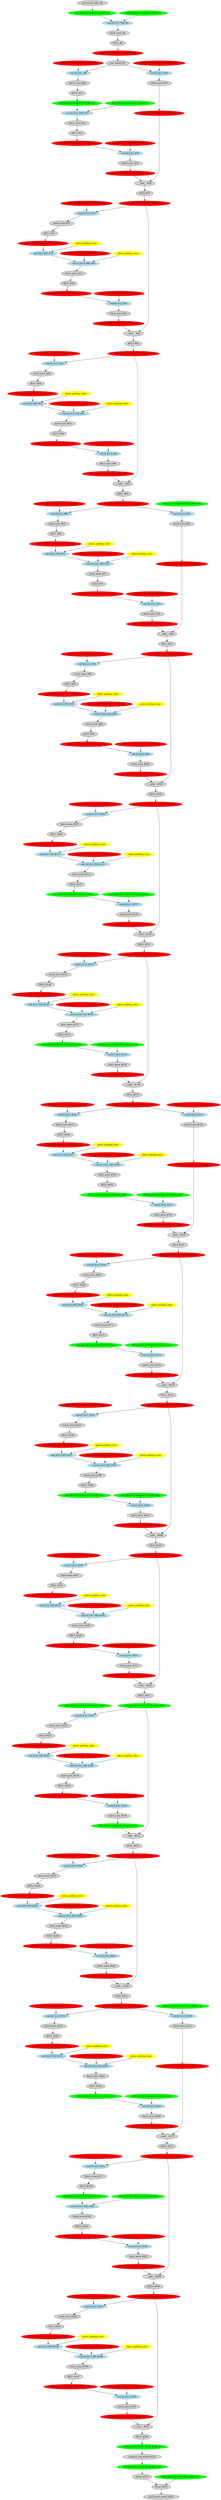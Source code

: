 strict digraph  {
"0 /nncf_model_input" [id=0, label="nncf_model_input_#0", scope="", style=filled, type=nncf_model_input];
"1 AsymmetricQuantizer/asymmetric_quantize" [color=green, id=1, label="AFQ_[B:8 M:A SGN:S PC:N]_#1_G2", scope=AsymmetricQuantizer, style=filled, type=asymmetric_quantize];
"2 ResNet/NNCFConv2d[conv1]/ModuleDict[pre_ops]/UpdateWeight[0]/SymmetricQuantizer[op]/symmetric_quantize" [color=green, id=2, label="WFQ_[B:8 M:S SGN:S PC:Y]_#2_G2", scope="ResNet/NNCFConv2d[conv1]/ModuleDict[pre_ops]/UpdateWeight[0]/SymmetricQuantizer[op]", style=filled, type=symmetric_quantize];
"3 ResNet/NNCFConv2d[conv1]/conv2d" [color=lightblue, id=3, label="conv2d_k7x7_PAD_#3", scope="ResNet/NNCFConv2d[conv1]", style=filled, type=conv2d];
"4 ResNet/BatchNorm2d[bn1]/batch_norm" [id=4, label="batch_norm_#4", scope="ResNet/BatchNorm2d[bn1]", style=filled, type=batch_norm];
"5 ResNet/ReLU[relu]/RELU" [id=5, label="RELU_#5", scope="ResNet/ReLU[relu]", style=filled, type=RELU];
"6 ResNet/ReLU[relu]/SymmetricQuantizer/symmetric_quantize" [color=red, id=6, label="AFQ_[B:4 M:S SGN:U PC:N]_#6_G39", scope="ResNet/ReLU[relu]/SymmetricQuantizer", style=filled, type=symmetric_quantize];
"7 ResNet/MaxPool2d[maxpool]/max_pool2d" [id=7, label="max_pool2d_#7", scope="ResNet/MaxPool2d[maxpool]", style=filled, type=max_pool2d];
"8 ResNet/Sequential[layer1]/Bottleneck[0]/NNCFConv2d[conv1]/ModuleDict[pre_ops]/UpdateWeight[0]/SymmetricQuantizer[op]/symmetric_quantize" [color=red, id=8, label="WFQ_[B:4 M:S SGN:S PC:Y]_#8_G39", scope="ResNet/Sequential[layer1]/Bottleneck[0]/NNCFConv2d[conv1]/ModuleDict[pre_ops]/UpdateWeight[0]/SymmetricQuantizer[op]", style=filled, type=symmetric_quantize];
"9 ResNet/Sequential[layer1]/Bottleneck[0]/NNCFConv2d[conv1]/conv2d" [color=lightblue, id=9, label="conv2d_k1x1_#9", scope="ResNet/Sequential[layer1]/Bottleneck[0]/NNCFConv2d[conv1]", style=filled, type=conv2d];
"10 ResNet/Sequential[layer1]/Bottleneck[0]/BatchNorm2d[bn1]/batch_norm" [id=10, label="batch_norm_#10", scope="ResNet/Sequential[layer1]/Bottleneck[0]/BatchNorm2d[bn1]", style=filled, type=batch_norm];
"11 ResNet/Sequential[layer1]/Bottleneck[0]/ReLU[relu]/RELU" [id=11, label="RELU_#11", scope="ResNet/Sequential[layer1]/Bottleneck[0]/ReLU[relu]", style=filled, type=RELU];
"12 ResNet/Sequential[layer1]/Bottleneck[0]/ReLU[relu]/AsymmetricQuantizer/asymmetric_quantize" [color=green, id=12, label="AFQ_[B:8 M:A SGN:S PC:N]_#12_G3", scope="ResNet/Sequential[layer1]/Bottleneck[0]/ReLU[relu]/AsymmetricQuantizer", style=filled, type=asymmetric_quantize];
"13 ResNet/Sequential[layer1]/Bottleneck[0]/NNCFConv2d[conv2]/ModuleDict[pre_ops]/UpdateWeight[0]/SymmetricQuantizer[op]/symmetric_quantize" [color=green, id=13, label="WFQ_[B:8 M:S SGN:S PC:Y]_#13_G3", scope="ResNet/Sequential[layer1]/Bottleneck[0]/NNCFConv2d[conv2]/ModuleDict[pre_ops]/UpdateWeight[0]/SymmetricQuantizer[op]", style=filled, type=symmetric_quantize];
"14 ResNet/Sequential[layer1]/Bottleneck[0]/NNCFConv2d[conv2]/conv2d" [color=lightblue, id=14, label="conv2d_k3x3_PAD_#14", scope="ResNet/Sequential[layer1]/Bottleneck[0]/NNCFConv2d[conv2]", style=filled, type=conv2d];
"15 ResNet/Sequential[layer1]/Bottleneck[0]/BatchNorm2d[bn2]/batch_norm" [id=15, label="batch_norm_#15", scope="ResNet/Sequential[layer1]/Bottleneck[0]/BatchNorm2d[bn2]", style=filled, type=batch_norm];
"16 ResNet/Sequential[layer1]/Bottleneck[0]/ReLU[relu]/RELU" [id=16, label="RELU_#16", scope="ResNet/Sequential[layer1]/Bottleneck[0]/ReLU[relu]", style=filled, type=RELU];
"17 ResNet/Sequential[layer1]/Bottleneck[0]/ReLU[relu]/SymmetricQuantizer/symmetric_quantize" [color=red, id=17, label="AFQ_[B:4 M:S SGN:U PC:N]_#17_G4", scope="ResNet/Sequential[layer1]/Bottleneck[0]/ReLU[relu]/SymmetricQuantizer", style=filled, type=symmetric_quantize];
"18 ResNet/Sequential[layer1]/Bottleneck[0]/NNCFConv2d[conv3]/ModuleDict[pre_ops]/UpdateWeight[0]/SymmetricQuantizer[op]/symmetric_quantize" [color=red, id=18, label="WFQ_[B:4 M:S SGN:S PC:Y]_#18_G4", scope="ResNet/Sequential[layer1]/Bottleneck[0]/NNCFConv2d[conv3]/ModuleDict[pre_ops]/UpdateWeight[0]/SymmetricQuantizer[op]", style=filled, type=symmetric_quantize];
"19 ResNet/Sequential[layer1]/Bottleneck[0]/NNCFConv2d[conv3]/conv2d" [color=lightblue, id=19, label="conv2d_k1x1_#19", scope="ResNet/Sequential[layer1]/Bottleneck[0]/NNCFConv2d[conv3]", style=filled, type=conv2d];
"20 ResNet/Sequential[layer1]/Bottleneck[0]/BatchNorm2d[bn3]/batch_norm" [id=20, label="batch_norm_#20", scope="ResNet/Sequential[layer1]/Bottleneck[0]/BatchNorm2d[bn3]", style=filled, type=batch_norm];
"21 ResNet/Sequential[layer1]/Bottleneck[0]/BatchNorm2d[bn3]/SymmetricQuantizer/symmetric_quantize" [color=red, id=21, label="AFQ_[B:4 M:S SGN:S PC:N]_#21_G5", scope="ResNet/Sequential[layer1]/Bottleneck[0]/BatchNorm2d[bn3]/SymmetricQuantizer", style=filled, type=symmetric_quantize];
"22 ResNet/Sequential[layer1]/Bottleneck[0]/Sequential[downsample]/NNCFConv2d[0]/ModuleDict[pre_ops]/UpdateWeight[0]/SymmetricQuantizer[op]/symmetric_quantize" [color=red, id=22, label="WFQ_[B:4 M:S SGN:S PC:Y]_#22_G39", scope="ResNet/Sequential[layer1]/Bottleneck[0]/Sequential[downsample]/NNCFConv2d[0]/ModuleDict[pre_ops]/UpdateWeight[0]/SymmetricQuantizer[op]", style=filled, type=symmetric_quantize];
"23 ResNet/Sequential[layer1]/Bottleneck[0]/Sequential[downsample]/NNCFConv2d[0]/conv2d" [color=lightblue, id=23, label="conv2d_k1x1_#23", scope="ResNet/Sequential[layer1]/Bottleneck[0]/Sequential[downsample]/NNCFConv2d[0]", style=filled, type=conv2d];
"24 ResNet/Sequential[layer1]/Bottleneck[0]/Sequential[downsample]/BatchNorm2d[1]/batch_norm" [id=24, label="batch_norm_#24", scope="ResNet/Sequential[layer1]/Bottleneck[0]/Sequential[downsample]/BatchNorm2d[1]", style=filled, type=batch_norm];
"25 ResNet/Sequential[layer1]/Bottleneck[0]/Sequential[downsample]/BatchNorm2d[1]/SymmetricQuantizer/symmetric_quantize" [color=red, id=25, label="AFQ_[B:4 M:S SGN:S PC:N]_#25_G5", scope="ResNet/Sequential[layer1]/Bottleneck[0]/Sequential[downsample]/BatchNorm2d[1]/SymmetricQuantizer", style=filled, type=symmetric_quantize];
"26 ResNet/Sequential[layer1]/Bottleneck[0]/__iadd__" [id=26, label="__iadd___#26", scope="ResNet/Sequential[layer1]/Bottleneck[0]", style=filled, type=__iadd__];
"27 ResNet/Sequential[layer1]/Bottleneck[0]/ReLU[relu]/RELU" [id=27, label="RELU_#27", scope="ResNet/Sequential[layer1]/Bottleneck[0]/ReLU[relu]", style=filled, type=RELU];
"28 ResNet/Sequential[layer1]/Bottleneck[0]/ReLU[relu]/SymmetricQuantizer/symmetric_quantize" [color=red, id=28, label="AFQ_[B:4 M:S SGN:S PC:N]_#28_G40", scope="ResNet/Sequential[layer1]/Bottleneck[0]/ReLU[relu]/SymmetricQuantizer", style=filled, type=symmetric_quantize];
"29 ResNet/Sequential[layer1]/Bottleneck[1]/NNCFConv2d[conv1]/ModuleDict[pre_ops]/UpdateWeight[0]/SymmetricQuantizer[op]/symmetric_quantize" [color=red, id=29, label="WFQ_[B:4 M:S SGN:S PC:Y]_#29_G40", scope="ResNet/Sequential[layer1]/Bottleneck[1]/NNCFConv2d[conv1]/ModuleDict[pre_ops]/UpdateWeight[0]/SymmetricQuantizer[op]", style=filled, type=symmetric_quantize];
"30 ResNet/Sequential[layer1]/Bottleneck[1]/NNCFConv2d[conv1]/conv2d" [color=lightblue, id=30, label="conv2d_k1x1_#30", scope="ResNet/Sequential[layer1]/Bottleneck[1]/NNCFConv2d[conv1]", style=filled, type=conv2d];
"31 ResNet/Sequential[layer1]/Bottleneck[1]/BatchNorm2d[bn1]/batch_norm" [id=31, label="batch_norm_#31", scope="ResNet/Sequential[layer1]/Bottleneck[1]/BatchNorm2d[bn1]", style=filled, type=batch_norm];
"32 ResNet/Sequential[layer1]/Bottleneck[1]/ReLU[relu]/RELU" [id=32, label="RELU_#32", scope="ResNet/Sequential[layer1]/Bottleneck[1]/ReLU[relu]", style=filled, type=RELU];
"33 ResNet/Sequential[layer1]/Bottleneck[1]/ReLU[relu]/SymmetricQuantizer/symmetric_quantize" [color=red, id=33, label="AFQ_[B:4 M:S SGN:U PC:N]_#33_G6", scope="ResNet/Sequential[layer1]/Bottleneck[1]/ReLU[relu]/SymmetricQuantizer", style=filled, type=symmetric_quantize];
"34 ResNet/Sequential[layer1]/Bottleneck[1]/NNCFConv2d[conv2]/ModuleDict[pre_ops]/UpdateWeight[1]/SymmetricQuantizer[op]/symmetric_quantize" [color=red, id=34, label="WFQ_[B:4 M:S SGN:S PC:Y]_#34_G6", scope="ResNet/Sequential[layer1]/Bottleneck[1]/NNCFConv2d[conv2]/ModuleDict[pre_ops]/UpdateWeight[1]/SymmetricQuantizer[op]", style=filled, type=symmetric_quantize];
"35 ResNet/Sequential[layer1]/Bottleneck[1]/NNCFConv2d[conv2]/pad" [color=lightblue, id=35, label="pad_k3x3_PAD_#35", scope="ResNet/Sequential[layer1]/Bottleneck[1]/NNCFConv2d[conv2]", style=filled, type=pad];
"36 ResNet/Sequential[layer1]/Bottleneck[1]/NNCFConv2d[conv2]/conv2d" [color=lightblue, id=36, label="conv2d_k3x3_PAD_#36", scope="ResNet/Sequential[layer1]/Bottleneck[1]/NNCFConv2d[conv2]", style=filled, type=conv2d];
"37 ResNet/Sequential[layer1]/Bottleneck[1]/BatchNorm2d[bn2]/batch_norm" [id=37, label="batch_norm_#37", scope="ResNet/Sequential[layer1]/Bottleneck[1]/BatchNorm2d[bn2]", style=filled, type=batch_norm];
"38 ResNet/Sequential[layer1]/Bottleneck[1]/ReLU[relu]/RELU" [id=38, label="RELU_#38", scope="ResNet/Sequential[layer1]/Bottleneck[1]/ReLU[relu]", style=filled, type=RELU];
"39 ResNet/Sequential[layer1]/Bottleneck[1]/ReLU[relu]/SymmetricQuantizer/symmetric_quantize" [color=red, id=39, label="AFQ_[B:4 M:S SGN:U PC:N]_#39_G7", scope="ResNet/Sequential[layer1]/Bottleneck[1]/ReLU[relu]/SymmetricQuantizer", style=filled, type=symmetric_quantize];
"40 ResNet/Sequential[layer1]/Bottleneck[1]/NNCFConv2d[conv3]/ModuleDict[pre_ops]/UpdateWeight[0]/SymmetricQuantizer[op]/symmetric_quantize" [color=red, id=40, label="WFQ_[B:4 M:S SGN:S PC:Y]_#40_G7", scope="ResNet/Sequential[layer1]/Bottleneck[1]/NNCFConv2d[conv3]/ModuleDict[pre_ops]/UpdateWeight[0]/SymmetricQuantizer[op]", style=filled, type=symmetric_quantize];
"41 ResNet/Sequential[layer1]/Bottleneck[1]/NNCFConv2d[conv3]/conv2d" [color=lightblue, id=41, label="conv2d_k1x1_#41", scope="ResNet/Sequential[layer1]/Bottleneck[1]/NNCFConv2d[conv3]", style=filled, type=conv2d];
"42 ResNet/Sequential[layer1]/Bottleneck[1]/BatchNorm2d[bn3]/batch_norm" [id=42, label="batch_norm_#42", scope="ResNet/Sequential[layer1]/Bottleneck[1]/BatchNorm2d[bn3]", style=filled, type=batch_norm];
"43 ResNet/Sequential[layer1]/Bottleneck[1]/BatchNorm2d[bn3]/SymmetricQuantizer/symmetric_quantize" [color=red, id=43, label="AFQ_[B:4 M:S SGN:S PC:N]_#43_G40", scope="ResNet/Sequential[layer1]/Bottleneck[1]/BatchNorm2d[bn3]/SymmetricQuantizer", style=filled, type=symmetric_quantize];
"44 ResNet/Sequential[layer1]/Bottleneck[1]/__iadd__" [id=44, label="__iadd___#44", scope="ResNet/Sequential[layer1]/Bottleneck[1]", style=filled, type=__iadd__];
"45 ResNet/Sequential[layer1]/Bottleneck[1]/ReLU[relu]/RELU" [id=45, label="RELU_#45", scope="ResNet/Sequential[layer1]/Bottleneck[1]/ReLU[relu]", style=filled, type=RELU];
"46 ResNet/Sequential[layer1]/Bottleneck[1]/ReLU[relu]/SymmetricQuantizer/symmetric_quantize" [color=red, id=46, label="AFQ_[B:4 M:S SGN:S PC:N]_#46_G41", scope="ResNet/Sequential[layer1]/Bottleneck[1]/ReLU[relu]/SymmetricQuantizer", style=filled, type=symmetric_quantize];
"47 ResNet/Sequential[layer1]/Bottleneck[2]/NNCFConv2d[conv1]/ModuleDict[pre_ops]/UpdateWeight[0]/SymmetricQuantizer[op]/symmetric_quantize" [color=red, id=47, label="WFQ_[B:4 M:S SGN:S PC:Y]_#47_G41", scope="ResNet/Sequential[layer1]/Bottleneck[2]/NNCFConv2d[conv1]/ModuleDict[pre_ops]/UpdateWeight[0]/SymmetricQuantizer[op]", style=filled, type=symmetric_quantize];
"48 ResNet/Sequential[layer1]/Bottleneck[2]/NNCFConv2d[conv1]/conv2d" [color=lightblue, id=48, label="conv2d_k1x1_#48", scope="ResNet/Sequential[layer1]/Bottleneck[2]/NNCFConv2d[conv1]", style=filled, type=conv2d];
"49 ResNet/Sequential[layer1]/Bottleneck[2]/BatchNorm2d[bn1]/batch_norm" [id=49, label="batch_norm_#49", scope="ResNet/Sequential[layer1]/Bottleneck[2]/BatchNorm2d[bn1]", style=filled, type=batch_norm];
"50 ResNet/Sequential[layer1]/Bottleneck[2]/ReLU[relu]/RELU" [id=50, label="RELU_#50", scope="ResNet/Sequential[layer1]/Bottleneck[2]/ReLU[relu]", style=filled, type=RELU];
"51 ResNet/Sequential[layer1]/Bottleneck[2]/ReLU[relu]/SymmetricQuantizer/symmetric_quantize" [color=red, id=51, label="AFQ_[B:4 M:S SGN:U PC:N]_#51_G8", scope="ResNet/Sequential[layer1]/Bottleneck[2]/ReLU[relu]/SymmetricQuantizer", style=filled, type=symmetric_quantize];
"52 ResNet/Sequential[layer1]/Bottleneck[2]/NNCFConv2d[conv2]/ModuleDict[pre_ops]/UpdateWeight[1]/SymmetricQuantizer[op]/symmetric_quantize" [color=red, id=52, label="WFQ_[B:4 M:S SGN:S PC:Y]_#52_G8", scope="ResNet/Sequential[layer1]/Bottleneck[2]/NNCFConv2d[conv2]/ModuleDict[pre_ops]/UpdateWeight[1]/SymmetricQuantizer[op]", style=filled, type=symmetric_quantize];
"53 ResNet/Sequential[layer1]/Bottleneck[2]/NNCFConv2d[conv2]/pad" [color=lightblue, id=53, label="pad_k3x3_PAD_#53", scope="ResNet/Sequential[layer1]/Bottleneck[2]/NNCFConv2d[conv2]", style=filled, type=pad];
"54 ResNet/Sequential[layer1]/Bottleneck[2]/NNCFConv2d[conv2]/conv2d" [color=lightblue, id=54, label="conv2d_k3x3_PAD_#54", scope="ResNet/Sequential[layer1]/Bottleneck[2]/NNCFConv2d[conv2]", style=filled, type=conv2d];
"55 ResNet/Sequential[layer1]/Bottleneck[2]/BatchNorm2d[bn2]/batch_norm" [id=55, label="batch_norm_#55", scope="ResNet/Sequential[layer1]/Bottleneck[2]/BatchNorm2d[bn2]", style=filled, type=batch_norm];
"56 ResNet/Sequential[layer1]/Bottleneck[2]/ReLU[relu]/RELU" [id=56, label="RELU_#56", scope="ResNet/Sequential[layer1]/Bottleneck[2]/ReLU[relu]", style=filled, type=RELU];
"57 ResNet/Sequential[layer1]/Bottleneck[2]/ReLU[relu]/SymmetricQuantizer/symmetric_quantize" [color=red, id=57, label="AFQ_[B:4 M:S SGN:U PC:N]_#57_G9", scope="ResNet/Sequential[layer1]/Bottleneck[2]/ReLU[relu]/SymmetricQuantizer", style=filled, type=symmetric_quantize];
"58 ResNet/Sequential[layer1]/Bottleneck[2]/NNCFConv2d[conv3]/ModuleDict[pre_ops]/UpdateWeight[0]/SymmetricQuantizer[op]/symmetric_quantize" [color=red, id=58, label="WFQ_[B:4 M:S SGN:S PC:Y]_#58_G9", scope="ResNet/Sequential[layer1]/Bottleneck[2]/NNCFConv2d[conv3]/ModuleDict[pre_ops]/UpdateWeight[0]/SymmetricQuantizer[op]", style=filled, type=symmetric_quantize];
"59 ResNet/Sequential[layer1]/Bottleneck[2]/NNCFConv2d[conv3]/conv2d" [color=lightblue, id=59, label="conv2d_k1x1_#59", scope="ResNet/Sequential[layer1]/Bottleneck[2]/NNCFConv2d[conv3]", style=filled, type=conv2d];
"60 ResNet/Sequential[layer1]/Bottleneck[2]/BatchNorm2d[bn3]/batch_norm" [id=60, label="batch_norm_#60", scope="ResNet/Sequential[layer1]/Bottleneck[2]/BatchNorm2d[bn3]", style=filled, type=batch_norm];
"61 ResNet/Sequential[layer1]/Bottleneck[2]/BatchNorm2d[bn3]/SymmetricQuantizer/symmetric_quantize" [color=red, id=61, label="AFQ_[B:4 M:S SGN:S PC:N]_#61_G41", scope="ResNet/Sequential[layer1]/Bottleneck[2]/BatchNorm2d[bn3]/SymmetricQuantizer", style=filled, type=symmetric_quantize];
"62 ResNet/Sequential[layer1]/Bottleneck[2]/__iadd__" [id=62, label="__iadd___#62", scope="ResNet/Sequential[layer1]/Bottleneck[2]", style=filled, type=__iadd__];
"63 ResNet/Sequential[layer1]/Bottleneck[2]/ReLU[relu]/RELU" [id=63, label="RELU_#63", scope="ResNet/Sequential[layer1]/Bottleneck[2]/ReLU[relu]", style=filled, type=RELU];
"64 ResNet/Sequential[layer1]/Bottleneck[2]/ReLU[relu]/SymmetricQuantizer/symmetric_quantize" [color=red, id=64, label="AFQ_[B:4 M:S SGN:U PC:N]_#64_G42", scope="ResNet/Sequential[layer1]/Bottleneck[2]/ReLU[relu]/SymmetricQuantizer", style=filled, type=symmetric_quantize];
"65 ResNet/Sequential[layer2]/Bottleneck[0]/NNCFConv2d[conv1]/ModuleDict[pre_ops]/UpdateWeight[0]/SymmetricQuantizer[op]/symmetric_quantize" [color=red, id=65, label="WFQ_[B:4 M:S SGN:S PC:Y]_#65_G42", scope="ResNet/Sequential[layer2]/Bottleneck[0]/NNCFConv2d[conv1]/ModuleDict[pre_ops]/UpdateWeight[0]/SymmetricQuantizer[op]", style=filled, type=symmetric_quantize];
"66 ResNet/Sequential[layer2]/Bottleneck[0]/NNCFConv2d[conv1]/conv2d" [color=lightblue, id=66, label="conv2d_k1x1_#66", scope="ResNet/Sequential[layer2]/Bottleneck[0]/NNCFConv2d[conv1]", style=filled, type=conv2d];
"67 ResNet/Sequential[layer2]/Bottleneck[0]/BatchNorm2d[bn1]/batch_norm" [id=67, label="batch_norm_#67", scope="ResNet/Sequential[layer2]/Bottleneck[0]/BatchNorm2d[bn1]", style=filled, type=batch_norm];
"68 ResNet/Sequential[layer2]/Bottleneck[0]/ReLU[relu]/RELU" [id=68, label="RELU_#68", scope="ResNet/Sequential[layer2]/Bottleneck[0]/ReLU[relu]", style=filled, type=RELU];
"69 ResNet/Sequential[layer2]/Bottleneck[0]/ReLU[relu]/SymmetricQuantizer/symmetric_quantize" [color=red, id=69, label="AFQ_[B:4 M:S SGN:U PC:N]_#69_G10", scope="ResNet/Sequential[layer2]/Bottleneck[0]/ReLU[relu]/SymmetricQuantizer", style=filled, type=symmetric_quantize];
"70 ResNet/Sequential[layer2]/Bottleneck[0]/NNCFConv2d[conv2]/ModuleDict[pre_ops]/UpdateWeight[1]/SymmetricQuantizer[op]/symmetric_quantize" [color=red, id=70, label="WFQ_[B:4 M:S SGN:S PC:Y]_#70_G10", scope="ResNet/Sequential[layer2]/Bottleneck[0]/NNCFConv2d[conv2]/ModuleDict[pre_ops]/UpdateWeight[1]/SymmetricQuantizer[op]", style=filled, type=symmetric_quantize];
"71 ResNet/Sequential[layer2]/Bottleneck[0]/NNCFConv2d[conv2]/pad" [color=lightblue, id=71, label="pad_k3x3_PAD_#71", scope="ResNet/Sequential[layer2]/Bottleneck[0]/NNCFConv2d[conv2]", style=filled, type=pad];
"72 ResNet/Sequential[layer2]/Bottleneck[0]/NNCFConv2d[conv2]/conv2d" [color=lightblue, id=72, label="conv2d_k3x3_PAD_#72", scope="ResNet/Sequential[layer2]/Bottleneck[0]/NNCFConv2d[conv2]", style=filled, type=conv2d];
"73 ResNet/Sequential[layer2]/Bottleneck[0]/BatchNorm2d[bn2]/batch_norm" [id=73, label="batch_norm_#73", scope="ResNet/Sequential[layer2]/Bottleneck[0]/BatchNorm2d[bn2]", style=filled, type=batch_norm];
"74 ResNet/Sequential[layer2]/Bottleneck[0]/ReLU[relu]/RELU" [id=74, label="RELU_#74", scope="ResNet/Sequential[layer2]/Bottleneck[0]/ReLU[relu]", style=filled, type=RELU];
"75 ResNet/Sequential[layer2]/Bottleneck[0]/ReLU[relu]/SymmetricQuantizer/symmetric_quantize" [color=red, id=75, label="AFQ_[B:4 M:S SGN:U PC:N]_#75_G11", scope="ResNet/Sequential[layer2]/Bottleneck[0]/ReLU[relu]/SymmetricQuantizer", style=filled, type=symmetric_quantize];
"76 ResNet/Sequential[layer2]/Bottleneck[0]/NNCFConv2d[conv3]/ModuleDict[pre_ops]/UpdateWeight[0]/SymmetricQuantizer[op]/symmetric_quantize" [color=red, id=76, label="WFQ_[B:4 M:S SGN:S PC:Y]_#76_G11", scope="ResNet/Sequential[layer2]/Bottleneck[0]/NNCFConv2d[conv3]/ModuleDict[pre_ops]/UpdateWeight[0]/SymmetricQuantizer[op]", style=filled, type=symmetric_quantize];
"77 ResNet/Sequential[layer2]/Bottleneck[0]/NNCFConv2d[conv3]/conv2d" [color=lightblue, id=77, label="conv2d_k1x1_#77", scope="ResNet/Sequential[layer2]/Bottleneck[0]/NNCFConv2d[conv3]", style=filled, type=conv2d];
"78 ResNet/Sequential[layer2]/Bottleneck[0]/BatchNorm2d[bn3]/batch_norm" [id=78, label="batch_norm_#78", scope="ResNet/Sequential[layer2]/Bottleneck[0]/BatchNorm2d[bn3]", style=filled, type=batch_norm];
"79 ResNet/Sequential[layer2]/Bottleneck[0]/BatchNorm2d[bn3]/SymmetricQuantizer/symmetric_quantize" [color=red, id=79, label="AFQ_[B:4 M:S SGN:S PC:N]_#79_G12", scope="ResNet/Sequential[layer2]/Bottleneck[0]/BatchNorm2d[bn3]/SymmetricQuantizer", style=filled, type=symmetric_quantize];
"80 ResNet/Sequential[layer2]/Bottleneck[0]/Sequential[downsample]/NNCFConv2d[0]/ModuleDict[pre_ops]/UpdateWeight[0]/SymmetricQuantizer[op]/symmetric_quantize" [color=green, id=80, label="WFQ_[B:8 M:S SGN:S PC:Y]_#80_G42", scope="ResNet/Sequential[layer2]/Bottleneck[0]/Sequential[downsample]/NNCFConv2d[0]/ModuleDict[pre_ops]/UpdateWeight[0]/SymmetricQuantizer[op]", style=filled, type=symmetric_quantize];
"81 ResNet/Sequential[layer2]/Bottleneck[0]/Sequential[downsample]/NNCFConv2d[0]/conv2d" [color=lightblue, id=81, label="conv2d_k1x1_#81", scope="ResNet/Sequential[layer2]/Bottleneck[0]/Sequential[downsample]/NNCFConv2d[0]", style=filled, type=conv2d];
"82 ResNet/Sequential[layer2]/Bottleneck[0]/Sequential[downsample]/BatchNorm2d[1]/batch_norm" [id=82, label="batch_norm_#82", scope="ResNet/Sequential[layer2]/Bottleneck[0]/Sequential[downsample]/BatchNorm2d[1]", style=filled, type=batch_norm];
"83 ResNet/Sequential[layer2]/Bottleneck[0]/Sequential[downsample]/BatchNorm2d[1]/SymmetricQuantizer/symmetric_quantize" [color=red, id=83, label="AFQ_[B:4 M:S SGN:S PC:N]_#83_G12", scope="ResNet/Sequential[layer2]/Bottleneck[0]/Sequential[downsample]/BatchNorm2d[1]/SymmetricQuantizer", style=filled, type=symmetric_quantize];
"84 ResNet/Sequential[layer2]/Bottleneck[0]/__iadd__" [id=84, label="__iadd___#84", scope="ResNet/Sequential[layer2]/Bottleneck[0]", style=filled, type=__iadd__];
"85 ResNet/Sequential[layer2]/Bottleneck[0]/ReLU[relu]/RELU" [id=85, label="RELU_#85", scope="ResNet/Sequential[layer2]/Bottleneck[0]/ReLU[relu]", style=filled, type=RELU];
"86 ResNet/Sequential[layer2]/Bottleneck[0]/ReLU[relu]/SymmetricQuantizer/symmetric_quantize" [color=red, id=86, label="AFQ_[B:4 M:S SGN:S PC:N]_#86_G43", scope="ResNet/Sequential[layer2]/Bottleneck[0]/ReLU[relu]/SymmetricQuantizer", style=filled, type=symmetric_quantize];
"87 ResNet/Sequential[layer2]/Bottleneck[1]/NNCFConv2d[conv1]/ModuleDict[pre_ops]/UpdateWeight[0]/SymmetricQuantizer[op]/symmetric_quantize" [color=red, id=87, label="WFQ_[B:4 M:S SGN:S PC:Y]_#87_G43", scope="ResNet/Sequential[layer2]/Bottleneck[1]/NNCFConv2d[conv1]/ModuleDict[pre_ops]/UpdateWeight[0]/SymmetricQuantizer[op]", style=filled, type=symmetric_quantize];
"88 ResNet/Sequential[layer2]/Bottleneck[1]/NNCFConv2d[conv1]/conv2d" [color=lightblue, id=88, label="conv2d_k1x1_#88", scope="ResNet/Sequential[layer2]/Bottleneck[1]/NNCFConv2d[conv1]", style=filled, type=conv2d];
"89 ResNet/Sequential[layer2]/Bottleneck[1]/BatchNorm2d[bn1]/batch_norm" [id=89, label="batch_norm_#89", scope="ResNet/Sequential[layer2]/Bottleneck[1]/BatchNorm2d[bn1]", style=filled, type=batch_norm];
"90 ResNet/Sequential[layer2]/Bottleneck[1]/ReLU[relu]/RELU" [id=90, label="RELU_#90", scope="ResNet/Sequential[layer2]/Bottleneck[1]/ReLU[relu]", style=filled, type=RELU];
"91 ResNet/Sequential[layer2]/Bottleneck[1]/ReLU[relu]/SymmetricQuantizer/symmetric_quantize" [color=red, id=91, label="AFQ_[B:4 M:S SGN:U PC:N]_#91_G13", scope="ResNet/Sequential[layer2]/Bottleneck[1]/ReLU[relu]/SymmetricQuantizer", style=filled, type=symmetric_quantize];
"92 ResNet/Sequential[layer2]/Bottleneck[1]/NNCFConv2d[conv2]/ModuleDict[pre_ops]/UpdateWeight[1]/SymmetricQuantizer[op]/symmetric_quantize" [color=red, id=92, label="WFQ_[B:4 M:S SGN:S PC:Y]_#92_G13", scope="ResNet/Sequential[layer2]/Bottleneck[1]/NNCFConv2d[conv2]/ModuleDict[pre_ops]/UpdateWeight[1]/SymmetricQuantizer[op]", style=filled, type=symmetric_quantize];
"93 ResNet/Sequential[layer2]/Bottleneck[1]/NNCFConv2d[conv2]/pad" [color=lightblue, id=93, label="pad_k3x3_PAD_#93", scope="ResNet/Sequential[layer2]/Bottleneck[1]/NNCFConv2d[conv2]", style=filled, type=pad];
"94 ResNet/Sequential[layer2]/Bottleneck[1]/NNCFConv2d[conv2]/conv2d" [color=lightblue, id=94, label="conv2d_k3x3_PAD_#94", scope="ResNet/Sequential[layer2]/Bottleneck[1]/NNCFConv2d[conv2]", style=filled, type=conv2d];
"95 ResNet/Sequential[layer2]/Bottleneck[1]/BatchNorm2d[bn2]/batch_norm" [id=95, label="batch_norm_#95", scope="ResNet/Sequential[layer2]/Bottleneck[1]/BatchNorm2d[bn2]", style=filled, type=batch_norm];
"96 ResNet/Sequential[layer2]/Bottleneck[1]/ReLU[relu]/RELU" [id=96, label="RELU_#96", scope="ResNet/Sequential[layer2]/Bottleneck[1]/ReLU[relu]", style=filled, type=RELU];
"97 ResNet/Sequential[layer2]/Bottleneck[1]/ReLU[relu]/SymmetricQuantizer/symmetric_quantize" [color=red, id=97, label="AFQ_[B:4 M:S SGN:U PC:N]_#97_G14", scope="ResNet/Sequential[layer2]/Bottleneck[1]/ReLU[relu]/SymmetricQuantizer", style=filled, type=symmetric_quantize];
"98 ResNet/Sequential[layer2]/Bottleneck[1]/NNCFConv2d[conv3]/ModuleDict[pre_ops]/UpdateWeight[0]/SymmetricQuantizer[op]/symmetric_quantize" [color=red, id=98, label="WFQ_[B:4 M:S SGN:S PC:Y]_#98_G14", scope="ResNet/Sequential[layer2]/Bottleneck[1]/NNCFConv2d[conv3]/ModuleDict[pre_ops]/UpdateWeight[0]/SymmetricQuantizer[op]", style=filled, type=symmetric_quantize];
"99 ResNet/Sequential[layer2]/Bottleneck[1]/NNCFConv2d[conv3]/conv2d" [color=lightblue, id=99, label="conv2d_k1x1_#99", scope="ResNet/Sequential[layer2]/Bottleneck[1]/NNCFConv2d[conv3]", style=filled, type=conv2d];
"100 ResNet/Sequential[layer2]/Bottleneck[1]/BatchNorm2d[bn3]/batch_norm" [id=100, label="batch_norm_#100", scope="ResNet/Sequential[layer2]/Bottleneck[1]/BatchNorm2d[bn3]", style=filled, type=batch_norm];
"101 ResNet/Sequential[layer2]/Bottleneck[1]/BatchNorm2d[bn3]/SymmetricQuantizer/symmetric_quantize" [color=red, id=101, label="AFQ_[B:4 M:S SGN:S PC:N]_#101_G43", scope="ResNet/Sequential[layer2]/Bottleneck[1]/BatchNorm2d[bn3]/SymmetricQuantizer", style=filled, type=symmetric_quantize];
"102 ResNet/Sequential[layer2]/Bottleneck[1]/__iadd__" [id=102, label="__iadd___#102", scope="ResNet/Sequential[layer2]/Bottleneck[1]", style=filled, type=__iadd__];
"103 ResNet/Sequential[layer2]/Bottleneck[1]/ReLU[relu]/RELU" [id=103, label="RELU_#103", scope="ResNet/Sequential[layer2]/Bottleneck[1]/ReLU[relu]", style=filled, type=RELU];
"104 ResNet/Sequential[layer2]/Bottleneck[1]/ReLU[relu]/SymmetricQuantizer/symmetric_quantize" [color=red, id=104, label="AFQ_[B:4 M:S SGN:S PC:N]_#104_G44", scope="ResNet/Sequential[layer2]/Bottleneck[1]/ReLU[relu]/SymmetricQuantizer", style=filled, type=symmetric_quantize];
"105 ResNet/Sequential[layer2]/Bottleneck[2]/NNCFConv2d[conv1]/ModuleDict[pre_ops]/UpdateWeight[0]/SymmetricQuantizer[op]/symmetric_quantize" [color=red, id=105, label="WFQ_[B:4 M:S SGN:S PC:Y]_#105_G44", scope="ResNet/Sequential[layer2]/Bottleneck[2]/NNCFConv2d[conv1]/ModuleDict[pre_ops]/UpdateWeight[0]/SymmetricQuantizer[op]", style=filled, type=symmetric_quantize];
"106 ResNet/Sequential[layer2]/Bottleneck[2]/NNCFConv2d[conv1]/conv2d" [color=lightblue, id=106, label="conv2d_k1x1_#106", scope="ResNet/Sequential[layer2]/Bottleneck[2]/NNCFConv2d[conv1]", style=filled, type=conv2d];
"107 ResNet/Sequential[layer2]/Bottleneck[2]/BatchNorm2d[bn1]/batch_norm" [id=107, label="batch_norm_#107", scope="ResNet/Sequential[layer2]/Bottleneck[2]/BatchNorm2d[bn1]", style=filled, type=batch_norm];
"108 ResNet/Sequential[layer2]/Bottleneck[2]/ReLU[relu]/RELU" [id=108, label="RELU_#108", scope="ResNet/Sequential[layer2]/Bottleneck[2]/ReLU[relu]", style=filled, type=RELU];
"109 ResNet/Sequential[layer2]/Bottleneck[2]/ReLU[relu]/SymmetricQuantizer/symmetric_quantize" [color=red, id=109, label="AFQ_[B:4 M:S SGN:U PC:N]_#109_G15", scope="ResNet/Sequential[layer2]/Bottleneck[2]/ReLU[relu]/SymmetricQuantizer", style=filled, type=symmetric_quantize];
"110 ResNet/Sequential[layer2]/Bottleneck[2]/NNCFConv2d[conv2]/ModuleDict[pre_ops]/UpdateWeight[1]/SymmetricQuantizer[op]/symmetric_quantize" [color=red, id=110, label="WFQ_[B:4 M:S SGN:S PC:Y]_#110_G15", scope="ResNet/Sequential[layer2]/Bottleneck[2]/NNCFConv2d[conv2]/ModuleDict[pre_ops]/UpdateWeight[1]/SymmetricQuantizer[op]", style=filled, type=symmetric_quantize];
"111 ResNet/Sequential[layer2]/Bottleneck[2]/NNCFConv2d[conv2]/pad" [color=lightblue, id=111, label="pad_k3x3_PAD_#111", scope="ResNet/Sequential[layer2]/Bottleneck[2]/NNCFConv2d[conv2]", style=filled, type=pad];
"112 ResNet/Sequential[layer2]/Bottleneck[2]/NNCFConv2d[conv2]/conv2d" [color=lightblue, id=112, label="conv2d_k3x3_PAD_#112", scope="ResNet/Sequential[layer2]/Bottleneck[2]/NNCFConv2d[conv2]", style=filled, type=conv2d];
"113 ResNet/Sequential[layer2]/Bottleneck[2]/BatchNorm2d[bn2]/batch_norm" [id=113, label="batch_norm_#113", scope="ResNet/Sequential[layer2]/Bottleneck[2]/BatchNorm2d[bn2]", style=filled, type=batch_norm];
"114 ResNet/Sequential[layer2]/Bottleneck[2]/ReLU[relu]/RELU" [id=114, label="RELU_#114", scope="ResNet/Sequential[layer2]/Bottleneck[2]/ReLU[relu]", style=filled, type=RELU];
"115 ResNet/Sequential[layer2]/Bottleneck[2]/ReLU[relu]/AsymmetricQuantizer/asymmetric_quantize" [color=green, id=115, label="AFQ_[B:8 M:A SGN:S PC:N]_#115_G16", scope="ResNet/Sequential[layer2]/Bottleneck[2]/ReLU[relu]/AsymmetricQuantizer", style=filled, type=asymmetric_quantize];
"116 ResNet/Sequential[layer2]/Bottleneck[2]/NNCFConv2d[conv3]/ModuleDict[pre_ops]/UpdateWeight[0]/SymmetricQuantizer[op]/symmetric_quantize" [color=green, id=116, label="WFQ_[B:8 M:S SGN:S PC:Y]_#116_G16", scope="ResNet/Sequential[layer2]/Bottleneck[2]/NNCFConv2d[conv3]/ModuleDict[pre_ops]/UpdateWeight[0]/SymmetricQuantizer[op]", style=filled, type=symmetric_quantize];
"117 ResNet/Sequential[layer2]/Bottleneck[2]/NNCFConv2d[conv3]/conv2d" [color=lightblue, id=117, label="conv2d_k1x1_#117", scope="ResNet/Sequential[layer2]/Bottleneck[2]/NNCFConv2d[conv3]", style=filled, type=conv2d];
"118 ResNet/Sequential[layer2]/Bottleneck[2]/BatchNorm2d[bn3]/batch_norm" [id=118, label="batch_norm_#118", scope="ResNet/Sequential[layer2]/Bottleneck[2]/BatchNorm2d[bn3]", style=filled, type=batch_norm];
"119 ResNet/Sequential[layer2]/Bottleneck[2]/BatchNorm2d[bn3]/SymmetricQuantizer/symmetric_quantize" [color=red, id=119, label="AFQ_[B:4 M:S SGN:S PC:N]_#119_G44", scope="ResNet/Sequential[layer2]/Bottleneck[2]/BatchNorm2d[bn3]/SymmetricQuantizer", style=filled, type=symmetric_quantize];
"120 ResNet/Sequential[layer2]/Bottleneck[2]/__iadd__" [id=120, label="__iadd___#120", scope="ResNet/Sequential[layer2]/Bottleneck[2]", style=filled, type=__iadd__];
"121 ResNet/Sequential[layer2]/Bottleneck[2]/ReLU[relu]/RELU" [id=121, label="RELU_#121", scope="ResNet/Sequential[layer2]/Bottleneck[2]/ReLU[relu]", style=filled, type=RELU];
"122 ResNet/Sequential[layer2]/Bottleneck[2]/ReLU[relu]/SymmetricQuantizer/symmetric_quantize" [color=red, id=122, label="AFQ_[B:4 M:S SGN:S PC:N]_#122_G45", scope="ResNet/Sequential[layer2]/Bottleneck[2]/ReLU[relu]/SymmetricQuantizer", style=filled, type=symmetric_quantize];
"123 ResNet/Sequential[layer2]/Bottleneck[3]/NNCFConv2d[conv1]/ModuleDict[pre_ops]/UpdateWeight[0]/SymmetricQuantizer[op]/symmetric_quantize" [color=red, id=123, label="WFQ_[B:4 M:S SGN:S PC:Y]_#123_G45", scope="ResNet/Sequential[layer2]/Bottleneck[3]/NNCFConv2d[conv1]/ModuleDict[pre_ops]/UpdateWeight[0]/SymmetricQuantizer[op]", style=filled, type=symmetric_quantize];
"124 ResNet/Sequential[layer2]/Bottleneck[3]/NNCFConv2d[conv1]/conv2d" [color=lightblue, id=124, label="conv2d_k1x1_#124", scope="ResNet/Sequential[layer2]/Bottleneck[3]/NNCFConv2d[conv1]", style=filled, type=conv2d];
"125 ResNet/Sequential[layer2]/Bottleneck[3]/BatchNorm2d[bn1]/batch_norm" [id=125, label="batch_norm_#125", scope="ResNet/Sequential[layer2]/Bottleneck[3]/BatchNorm2d[bn1]", style=filled, type=batch_norm];
"126 ResNet/Sequential[layer2]/Bottleneck[3]/ReLU[relu]/RELU" [id=126, label="RELU_#126", scope="ResNet/Sequential[layer2]/Bottleneck[3]/ReLU[relu]", style=filled, type=RELU];
"127 ResNet/Sequential[layer2]/Bottleneck[3]/ReLU[relu]/SymmetricQuantizer/symmetric_quantize" [color=red, id=127, label="AFQ_[B:4 M:S SGN:U PC:N]_#127_G17", scope="ResNet/Sequential[layer2]/Bottleneck[3]/ReLU[relu]/SymmetricQuantizer", style=filled, type=symmetric_quantize];
"128 ResNet/Sequential[layer2]/Bottleneck[3]/NNCFConv2d[conv2]/ModuleDict[pre_ops]/UpdateWeight[1]/SymmetricQuantizer[op]/symmetric_quantize" [color=red, id=128, label="WFQ_[B:4 M:S SGN:S PC:Y]_#128_G17", scope="ResNet/Sequential[layer2]/Bottleneck[3]/NNCFConv2d[conv2]/ModuleDict[pre_ops]/UpdateWeight[1]/SymmetricQuantizer[op]", style=filled, type=symmetric_quantize];
"129 ResNet/Sequential[layer2]/Bottleneck[3]/NNCFConv2d[conv2]/pad" [color=lightblue, id=129, label="pad_k3x3_PAD_#129", scope="ResNet/Sequential[layer2]/Bottleneck[3]/NNCFConv2d[conv2]", style=filled, type=pad];
"130 ResNet/Sequential[layer2]/Bottleneck[3]/NNCFConv2d[conv2]/conv2d" [color=lightblue, id=130, label="conv2d_k3x3_PAD_#130", scope="ResNet/Sequential[layer2]/Bottleneck[3]/NNCFConv2d[conv2]", style=filled, type=conv2d];
"131 ResNet/Sequential[layer2]/Bottleneck[3]/BatchNorm2d[bn2]/batch_norm" [id=131, label="batch_norm_#131", scope="ResNet/Sequential[layer2]/Bottleneck[3]/BatchNorm2d[bn2]", style=filled, type=batch_norm];
"132 ResNet/Sequential[layer2]/Bottleneck[3]/ReLU[relu]/RELU" [id=132, label="RELU_#132", scope="ResNet/Sequential[layer2]/Bottleneck[3]/ReLU[relu]", style=filled, type=RELU];
"133 ResNet/Sequential[layer2]/Bottleneck[3]/ReLU[relu]/AsymmetricQuantizer/asymmetric_quantize" [color=green, id=133, label="AFQ_[B:8 M:A SGN:S PC:N]_#133_G18", scope="ResNet/Sequential[layer2]/Bottleneck[3]/ReLU[relu]/AsymmetricQuantizer", style=filled, type=asymmetric_quantize];
"134 ResNet/Sequential[layer2]/Bottleneck[3]/NNCFConv2d[conv3]/ModuleDict[pre_ops]/UpdateWeight[0]/SymmetricQuantizer[op]/symmetric_quantize" [color=green, id=134, label="WFQ_[B:8 M:S SGN:S PC:Y]_#134_G18", scope="ResNet/Sequential[layer2]/Bottleneck[3]/NNCFConv2d[conv3]/ModuleDict[pre_ops]/UpdateWeight[0]/SymmetricQuantizer[op]", style=filled, type=symmetric_quantize];
"135 ResNet/Sequential[layer2]/Bottleneck[3]/NNCFConv2d[conv3]/conv2d" [color=lightblue, id=135, label="conv2d_k1x1_#135", scope="ResNet/Sequential[layer2]/Bottleneck[3]/NNCFConv2d[conv3]", style=filled, type=conv2d];
"136 ResNet/Sequential[layer2]/Bottleneck[3]/BatchNorm2d[bn3]/batch_norm" [id=136, label="batch_norm_#136", scope="ResNet/Sequential[layer2]/Bottleneck[3]/BatchNorm2d[bn3]", style=filled, type=batch_norm];
"137 ResNet/Sequential[layer2]/Bottleneck[3]/BatchNorm2d[bn3]/SymmetricQuantizer/symmetric_quantize" [color=red, id=137, label="AFQ_[B:4 M:S SGN:S PC:N]_#137_G45", scope="ResNet/Sequential[layer2]/Bottleneck[3]/BatchNorm2d[bn3]/SymmetricQuantizer", style=filled, type=symmetric_quantize];
"138 ResNet/Sequential[layer2]/Bottleneck[3]/__iadd__" [id=138, label="__iadd___#138", scope="ResNet/Sequential[layer2]/Bottleneck[3]", style=filled, type=__iadd__];
"139 ResNet/Sequential[layer2]/Bottleneck[3]/ReLU[relu]/RELU" [id=139, label="RELU_#139", scope="ResNet/Sequential[layer2]/Bottleneck[3]/ReLU[relu]", style=filled, type=RELU];
"140 ResNet/Sequential[layer2]/Bottleneck[3]/ReLU[relu]/SymmetricQuantizer/symmetric_quantize" [color=red, id=140, label="AFQ_[B:4 M:S SGN:U PC:N]_#140_G46", scope="ResNet/Sequential[layer2]/Bottleneck[3]/ReLU[relu]/SymmetricQuantizer", style=filled, type=symmetric_quantize];
"141 ResNet/Sequential[layer3]/Bottleneck[0]/NNCFConv2d[conv1]/ModuleDict[pre_ops]/UpdateWeight[0]/SymmetricQuantizer[op]/symmetric_quantize" [color=red, id=141, label="WFQ_[B:4 M:S SGN:S PC:Y]_#141_G46", scope="ResNet/Sequential[layer3]/Bottleneck[0]/NNCFConv2d[conv1]/ModuleDict[pre_ops]/UpdateWeight[0]/SymmetricQuantizer[op]", style=filled, type=symmetric_quantize];
"142 ResNet/Sequential[layer3]/Bottleneck[0]/NNCFConv2d[conv1]/conv2d" [color=lightblue, id=142, label="conv2d_k1x1_#142", scope="ResNet/Sequential[layer3]/Bottleneck[0]/NNCFConv2d[conv1]", style=filled, type=conv2d];
"143 ResNet/Sequential[layer3]/Bottleneck[0]/BatchNorm2d[bn1]/batch_norm" [id=143, label="batch_norm_#143", scope="ResNet/Sequential[layer3]/Bottleneck[0]/BatchNorm2d[bn1]", style=filled, type=batch_norm];
"144 ResNet/Sequential[layer3]/Bottleneck[0]/ReLU[relu]/RELU" [id=144, label="RELU_#144", scope="ResNet/Sequential[layer3]/Bottleneck[0]/ReLU[relu]", style=filled, type=RELU];
"145 ResNet/Sequential[layer3]/Bottleneck[0]/ReLU[relu]/SymmetricQuantizer/symmetric_quantize" [color=red, id=145, label="AFQ_[B:4 M:S SGN:U PC:N]_#145_G19", scope="ResNet/Sequential[layer3]/Bottleneck[0]/ReLU[relu]/SymmetricQuantizer", style=filled, type=symmetric_quantize];
"146 ResNet/Sequential[layer3]/Bottleneck[0]/NNCFConv2d[conv2]/ModuleDict[pre_ops]/UpdateWeight[1]/SymmetricQuantizer[op]/symmetric_quantize" [color=red, id=146, label="WFQ_[B:4 M:S SGN:S PC:Y]_#146_G19", scope="ResNet/Sequential[layer3]/Bottleneck[0]/NNCFConv2d[conv2]/ModuleDict[pre_ops]/UpdateWeight[1]/SymmetricQuantizer[op]", style=filled, type=symmetric_quantize];
"147 ResNet/Sequential[layer3]/Bottleneck[0]/NNCFConv2d[conv2]/pad" [color=lightblue, id=147, label="pad_k3x3_PAD_#147", scope="ResNet/Sequential[layer3]/Bottleneck[0]/NNCFConv2d[conv2]", style=filled, type=pad];
"148 ResNet/Sequential[layer3]/Bottleneck[0]/NNCFConv2d[conv2]/conv2d" [color=lightblue, id=148, label="conv2d_k3x3_PAD_#148", scope="ResNet/Sequential[layer3]/Bottleneck[0]/NNCFConv2d[conv2]", style=filled, type=conv2d];
"149 ResNet/Sequential[layer3]/Bottleneck[0]/BatchNorm2d[bn2]/batch_norm" [id=149, label="batch_norm_#149", scope="ResNet/Sequential[layer3]/Bottleneck[0]/BatchNorm2d[bn2]", style=filled, type=batch_norm];
"150 ResNet/Sequential[layer3]/Bottleneck[0]/ReLU[relu]/RELU" [id=150, label="RELU_#150", scope="ResNet/Sequential[layer3]/Bottleneck[0]/ReLU[relu]", style=filled, type=RELU];
"151 ResNet/Sequential[layer3]/Bottleneck[0]/ReLU[relu]/AsymmetricQuantizer/asymmetric_quantize" [color=green, id=151, label="AFQ_[B:8 M:A SGN:S PC:N]_#151_G20", scope="ResNet/Sequential[layer3]/Bottleneck[0]/ReLU[relu]/AsymmetricQuantizer", style=filled, type=asymmetric_quantize];
"152 ResNet/Sequential[layer3]/Bottleneck[0]/NNCFConv2d[conv3]/ModuleDict[pre_ops]/UpdateWeight[0]/SymmetricQuantizer[op]/symmetric_quantize" [color=green, id=152, label="WFQ_[B:8 M:S SGN:S PC:Y]_#152_G20", scope="ResNet/Sequential[layer3]/Bottleneck[0]/NNCFConv2d[conv3]/ModuleDict[pre_ops]/UpdateWeight[0]/SymmetricQuantizer[op]", style=filled, type=symmetric_quantize];
"153 ResNet/Sequential[layer3]/Bottleneck[0]/NNCFConv2d[conv3]/conv2d" [color=lightblue, id=153, label="conv2d_k1x1_#153", scope="ResNet/Sequential[layer3]/Bottleneck[0]/NNCFConv2d[conv3]", style=filled, type=conv2d];
"154 ResNet/Sequential[layer3]/Bottleneck[0]/BatchNorm2d[bn3]/batch_norm" [id=154, label="batch_norm_#154", scope="ResNet/Sequential[layer3]/Bottleneck[0]/BatchNorm2d[bn3]", style=filled, type=batch_norm];
"155 ResNet/Sequential[layer3]/Bottleneck[0]/BatchNorm2d[bn3]/SymmetricQuantizer/symmetric_quantize" [color=red, id=155, label="AFQ_[B:4 M:S SGN:S PC:N]_#155_G21", scope="ResNet/Sequential[layer3]/Bottleneck[0]/BatchNorm2d[bn3]/SymmetricQuantizer", style=filled, type=symmetric_quantize];
"156 ResNet/Sequential[layer3]/Bottleneck[0]/Sequential[downsample]/NNCFConv2d[0]/ModuleDict[pre_ops]/UpdateWeight[0]/SymmetricQuantizer[op]/symmetric_quantize" [color=red, id=156, label="WFQ_[B:4 M:S SGN:S PC:Y]_#156_G46", scope="ResNet/Sequential[layer3]/Bottleneck[0]/Sequential[downsample]/NNCFConv2d[0]/ModuleDict[pre_ops]/UpdateWeight[0]/SymmetricQuantizer[op]", style=filled, type=symmetric_quantize];
"157 ResNet/Sequential[layer3]/Bottleneck[0]/Sequential[downsample]/NNCFConv2d[0]/conv2d" [color=lightblue, id=157, label="conv2d_k1x1_#157", scope="ResNet/Sequential[layer3]/Bottleneck[0]/Sequential[downsample]/NNCFConv2d[0]", style=filled, type=conv2d];
"158 ResNet/Sequential[layer3]/Bottleneck[0]/Sequential[downsample]/BatchNorm2d[1]/batch_norm" [id=158, label="batch_norm_#158", scope="ResNet/Sequential[layer3]/Bottleneck[0]/Sequential[downsample]/BatchNorm2d[1]", style=filled, type=batch_norm];
"159 ResNet/Sequential[layer3]/Bottleneck[0]/Sequential[downsample]/BatchNorm2d[1]/SymmetricQuantizer/symmetric_quantize" [color=red, id=159, label="AFQ_[B:4 M:S SGN:S PC:N]_#159_G21", scope="ResNet/Sequential[layer3]/Bottleneck[0]/Sequential[downsample]/BatchNorm2d[1]/SymmetricQuantizer", style=filled, type=symmetric_quantize];
"160 ResNet/Sequential[layer3]/Bottleneck[0]/__iadd__" [id=160, label="__iadd___#160", scope="ResNet/Sequential[layer3]/Bottleneck[0]", style=filled, type=__iadd__];
"161 ResNet/Sequential[layer3]/Bottleneck[0]/ReLU[relu]/RELU" [id=161, label="RELU_#161", scope="ResNet/Sequential[layer3]/Bottleneck[0]/ReLU[relu]", style=filled, type=RELU];
"162 ResNet/Sequential[layer3]/Bottleneck[0]/ReLU[relu]/SymmetricQuantizer/symmetric_quantize" [color=red, id=162, label="AFQ_[B:4 M:S SGN:S PC:N]_#162_G47", scope="ResNet/Sequential[layer3]/Bottleneck[0]/ReLU[relu]/SymmetricQuantizer", style=filled, type=symmetric_quantize];
"163 ResNet/Sequential[layer3]/Bottleneck[1]/NNCFConv2d[conv1]/ModuleDict[pre_ops]/UpdateWeight[0]/SymmetricQuantizer[op]/symmetric_quantize" [color=red, id=163, label="WFQ_[B:4 M:S SGN:S PC:Y]_#163_G47", scope="ResNet/Sequential[layer3]/Bottleneck[1]/NNCFConv2d[conv1]/ModuleDict[pre_ops]/UpdateWeight[0]/SymmetricQuantizer[op]", style=filled, type=symmetric_quantize];
"164 ResNet/Sequential[layer3]/Bottleneck[1]/NNCFConv2d[conv1]/conv2d" [color=lightblue, id=164, label="conv2d_k1x1_#164", scope="ResNet/Sequential[layer3]/Bottleneck[1]/NNCFConv2d[conv1]", style=filled, type=conv2d];
"165 ResNet/Sequential[layer3]/Bottleneck[1]/BatchNorm2d[bn1]/batch_norm" [id=165, label="batch_norm_#165", scope="ResNet/Sequential[layer3]/Bottleneck[1]/BatchNorm2d[bn1]", style=filled, type=batch_norm];
"166 ResNet/Sequential[layer3]/Bottleneck[1]/ReLU[relu]/RELU" [id=166, label="RELU_#166", scope="ResNet/Sequential[layer3]/Bottleneck[1]/ReLU[relu]", style=filled, type=RELU];
"167 ResNet/Sequential[layer3]/Bottleneck[1]/ReLU[relu]/SymmetricQuantizer/symmetric_quantize" [color=red, id=167, label="AFQ_[B:4 M:S SGN:U PC:N]_#167_G22", scope="ResNet/Sequential[layer3]/Bottleneck[1]/ReLU[relu]/SymmetricQuantizer", style=filled, type=symmetric_quantize];
"168 ResNet/Sequential[layer3]/Bottleneck[1]/NNCFConv2d[conv2]/ModuleDict[pre_ops]/UpdateWeight[1]/SymmetricQuantizer[op]/symmetric_quantize" [color=red, id=168, label="WFQ_[B:4 M:S SGN:S PC:Y]_#168_G22", scope="ResNet/Sequential[layer3]/Bottleneck[1]/NNCFConv2d[conv2]/ModuleDict[pre_ops]/UpdateWeight[1]/SymmetricQuantizer[op]", style=filled, type=symmetric_quantize];
"169 ResNet/Sequential[layer3]/Bottleneck[1]/NNCFConv2d[conv2]/pad" [color=lightblue, id=169, label="pad_k3x3_PAD_#169", scope="ResNet/Sequential[layer3]/Bottleneck[1]/NNCFConv2d[conv2]", style=filled, type=pad];
"170 ResNet/Sequential[layer3]/Bottleneck[1]/NNCFConv2d[conv2]/conv2d" [color=lightblue, id=170, label="conv2d_k3x3_PAD_#170", scope="ResNet/Sequential[layer3]/Bottleneck[1]/NNCFConv2d[conv2]", style=filled, type=conv2d];
"171 ResNet/Sequential[layer3]/Bottleneck[1]/BatchNorm2d[bn2]/batch_norm" [id=171, label="batch_norm_#171", scope="ResNet/Sequential[layer3]/Bottleneck[1]/BatchNorm2d[bn2]", style=filled, type=batch_norm];
"172 ResNet/Sequential[layer3]/Bottleneck[1]/ReLU[relu]/RELU" [id=172, label="RELU_#172", scope="ResNet/Sequential[layer3]/Bottleneck[1]/ReLU[relu]", style=filled, type=RELU];
"173 ResNet/Sequential[layer3]/Bottleneck[1]/ReLU[relu]/AsymmetricQuantizer/asymmetric_quantize" [color=green, id=173, label="AFQ_[B:8 M:A SGN:S PC:N]_#173_G23", scope="ResNet/Sequential[layer3]/Bottleneck[1]/ReLU[relu]/AsymmetricQuantizer", style=filled, type=asymmetric_quantize];
"174 ResNet/Sequential[layer3]/Bottleneck[1]/NNCFConv2d[conv3]/ModuleDict[pre_ops]/UpdateWeight[0]/SymmetricQuantizer[op]/symmetric_quantize" [color=green, id=174, label="WFQ_[B:8 M:S SGN:S PC:Y]_#174_G23", scope="ResNet/Sequential[layer3]/Bottleneck[1]/NNCFConv2d[conv3]/ModuleDict[pre_ops]/UpdateWeight[0]/SymmetricQuantizer[op]", style=filled, type=symmetric_quantize];
"175 ResNet/Sequential[layer3]/Bottleneck[1]/NNCFConv2d[conv3]/conv2d" [color=lightblue, id=175, label="conv2d_k1x1_#175", scope="ResNet/Sequential[layer3]/Bottleneck[1]/NNCFConv2d[conv3]", style=filled, type=conv2d];
"176 ResNet/Sequential[layer3]/Bottleneck[1]/BatchNorm2d[bn3]/batch_norm" [id=176, label="batch_norm_#176", scope="ResNet/Sequential[layer3]/Bottleneck[1]/BatchNorm2d[bn3]", style=filled, type=batch_norm];
"177 ResNet/Sequential[layer3]/Bottleneck[1]/BatchNorm2d[bn3]/SymmetricQuantizer/symmetric_quantize" [color=red, id=177, label="AFQ_[B:4 M:S SGN:S PC:N]_#177_G47", scope="ResNet/Sequential[layer3]/Bottleneck[1]/BatchNorm2d[bn3]/SymmetricQuantizer", style=filled, type=symmetric_quantize];
"178 ResNet/Sequential[layer3]/Bottleneck[1]/__iadd__" [id=178, label="__iadd___#178", scope="ResNet/Sequential[layer3]/Bottleneck[1]", style=filled, type=__iadd__];
"179 ResNet/Sequential[layer3]/Bottleneck[1]/ReLU[relu]/RELU" [id=179, label="RELU_#179", scope="ResNet/Sequential[layer3]/Bottleneck[1]/ReLU[relu]", style=filled, type=RELU];
"180 ResNet/Sequential[layer3]/Bottleneck[1]/ReLU[relu]/SymmetricQuantizer/symmetric_quantize" [color=red, id=180, label="AFQ_[B:4 M:S SGN:S PC:N]_#180_G48", scope="ResNet/Sequential[layer3]/Bottleneck[1]/ReLU[relu]/SymmetricQuantizer", style=filled, type=symmetric_quantize];
"181 ResNet/Sequential[layer3]/Bottleneck[2]/NNCFConv2d[conv1]/ModuleDict[pre_ops]/UpdateWeight[0]/SymmetricQuantizer[op]/symmetric_quantize" [color=red, id=181, label="WFQ_[B:4 M:S SGN:S PC:Y]_#181_G48", scope="ResNet/Sequential[layer3]/Bottleneck[2]/NNCFConv2d[conv1]/ModuleDict[pre_ops]/UpdateWeight[0]/SymmetricQuantizer[op]", style=filled, type=symmetric_quantize];
"182 ResNet/Sequential[layer3]/Bottleneck[2]/NNCFConv2d[conv1]/conv2d" [color=lightblue, id=182, label="conv2d_k1x1_#182", scope="ResNet/Sequential[layer3]/Bottleneck[2]/NNCFConv2d[conv1]", style=filled, type=conv2d];
"183 ResNet/Sequential[layer3]/Bottleneck[2]/BatchNorm2d[bn1]/batch_norm" [id=183, label="batch_norm_#183", scope="ResNet/Sequential[layer3]/Bottleneck[2]/BatchNorm2d[bn1]", style=filled, type=batch_norm];
"184 ResNet/Sequential[layer3]/Bottleneck[2]/ReLU[relu]/RELU" [id=184, label="RELU_#184", scope="ResNet/Sequential[layer3]/Bottleneck[2]/ReLU[relu]", style=filled, type=RELU];
"185 ResNet/Sequential[layer3]/Bottleneck[2]/ReLU[relu]/SymmetricQuantizer/symmetric_quantize" [color=red, id=185, label="AFQ_[B:4 M:S SGN:U PC:N]_#185_G24", scope="ResNet/Sequential[layer3]/Bottleneck[2]/ReLU[relu]/SymmetricQuantizer", style=filled, type=symmetric_quantize];
"186 ResNet/Sequential[layer3]/Bottleneck[2]/NNCFConv2d[conv2]/ModuleDict[pre_ops]/UpdateWeight[1]/SymmetricQuantizer[op]/symmetric_quantize" [color=red, id=186, label="WFQ_[B:4 M:S SGN:S PC:Y]_#186_G24", scope="ResNet/Sequential[layer3]/Bottleneck[2]/NNCFConv2d[conv2]/ModuleDict[pre_ops]/UpdateWeight[1]/SymmetricQuantizer[op]", style=filled, type=symmetric_quantize];
"187 ResNet/Sequential[layer3]/Bottleneck[2]/NNCFConv2d[conv2]/pad" [color=lightblue, id=187, label="pad_k3x3_PAD_#187", scope="ResNet/Sequential[layer3]/Bottleneck[2]/NNCFConv2d[conv2]", style=filled, type=pad];
"188 ResNet/Sequential[layer3]/Bottleneck[2]/NNCFConv2d[conv2]/conv2d" [color=lightblue, id=188, label="conv2d_k3x3_PAD_#188", scope="ResNet/Sequential[layer3]/Bottleneck[2]/NNCFConv2d[conv2]", style=filled, type=conv2d];
"189 ResNet/Sequential[layer3]/Bottleneck[2]/BatchNorm2d[bn2]/batch_norm" [id=189, label="batch_norm_#189", scope="ResNet/Sequential[layer3]/Bottleneck[2]/BatchNorm2d[bn2]", style=filled, type=batch_norm];
"190 ResNet/Sequential[layer3]/Bottleneck[2]/ReLU[relu]/RELU" [id=190, label="RELU_#190", scope="ResNet/Sequential[layer3]/Bottleneck[2]/ReLU[relu]", style=filled, type=RELU];
"191 ResNet/Sequential[layer3]/Bottleneck[2]/ReLU[relu]/AsymmetricQuantizer/asymmetric_quantize" [color=green, id=191, label="AFQ_[B:8 M:A SGN:S PC:N]_#191_G25", scope="ResNet/Sequential[layer3]/Bottleneck[2]/ReLU[relu]/AsymmetricQuantizer", style=filled, type=asymmetric_quantize];
"192 ResNet/Sequential[layer3]/Bottleneck[2]/NNCFConv2d[conv3]/ModuleDict[pre_ops]/UpdateWeight[0]/SymmetricQuantizer[op]/symmetric_quantize" [color=green, id=192, label="WFQ_[B:8 M:S SGN:S PC:Y]_#192_G25", scope="ResNet/Sequential[layer3]/Bottleneck[2]/NNCFConv2d[conv3]/ModuleDict[pre_ops]/UpdateWeight[0]/SymmetricQuantizer[op]", style=filled, type=symmetric_quantize];
"193 ResNet/Sequential[layer3]/Bottleneck[2]/NNCFConv2d[conv3]/conv2d" [color=lightblue, id=193, label="conv2d_k1x1_#193", scope="ResNet/Sequential[layer3]/Bottleneck[2]/NNCFConv2d[conv3]", style=filled, type=conv2d];
"194 ResNet/Sequential[layer3]/Bottleneck[2]/BatchNorm2d[bn3]/batch_norm" [id=194, label="batch_norm_#194", scope="ResNet/Sequential[layer3]/Bottleneck[2]/BatchNorm2d[bn3]", style=filled, type=batch_norm];
"195 ResNet/Sequential[layer3]/Bottleneck[2]/BatchNorm2d[bn3]/SymmetricQuantizer/symmetric_quantize" [color=red, id=195, label="AFQ_[B:4 M:S SGN:S PC:N]_#195_G48", scope="ResNet/Sequential[layer3]/Bottleneck[2]/BatchNorm2d[bn3]/SymmetricQuantizer", style=filled, type=symmetric_quantize];
"196 ResNet/Sequential[layer3]/Bottleneck[2]/__iadd__" [id=196, label="__iadd___#196", scope="ResNet/Sequential[layer3]/Bottleneck[2]", style=filled, type=__iadd__];
"197 ResNet/Sequential[layer3]/Bottleneck[2]/ReLU[relu]/RELU" [id=197, label="RELU_#197", scope="ResNet/Sequential[layer3]/Bottleneck[2]/ReLU[relu]", style=filled, type=RELU];
"198 ResNet/Sequential[layer3]/Bottleneck[2]/ReLU[relu]/SymmetricQuantizer/symmetric_quantize" [color=red, id=198, label="AFQ_[B:4 M:S SGN:S PC:N]_#198_G49", scope="ResNet/Sequential[layer3]/Bottleneck[2]/ReLU[relu]/SymmetricQuantizer", style=filled, type=symmetric_quantize];
"199 ResNet/Sequential[layer3]/Bottleneck[3]/NNCFConv2d[conv1]/ModuleDict[pre_ops]/UpdateWeight[0]/SymmetricQuantizer[op]/symmetric_quantize" [color=red, id=199, label="WFQ_[B:4 M:S SGN:S PC:Y]_#199_G49", scope="ResNet/Sequential[layer3]/Bottleneck[3]/NNCFConv2d[conv1]/ModuleDict[pre_ops]/UpdateWeight[0]/SymmetricQuantizer[op]", style=filled, type=symmetric_quantize];
"200 ResNet/Sequential[layer3]/Bottleneck[3]/NNCFConv2d[conv1]/conv2d" [color=lightblue, id=200, label="conv2d_k1x1_#200", scope="ResNet/Sequential[layer3]/Bottleneck[3]/NNCFConv2d[conv1]", style=filled, type=conv2d];
"201 ResNet/Sequential[layer3]/Bottleneck[3]/BatchNorm2d[bn1]/batch_norm" [id=201, label="batch_norm_#201", scope="ResNet/Sequential[layer3]/Bottleneck[3]/BatchNorm2d[bn1]", style=filled, type=batch_norm];
"202 ResNet/Sequential[layer3]/Bottleneck[3]/ReLU[relu]/RELU" [id=202, label="RELU_#202", scope="ResNet/Sequential[layer3]/Bottleneck[3]/ReLU[relu]", style=filled, type=RELU];
"203 ResNet/Sequential[layer3]/Bottleneck[3]/ReLU[relu]/SymmetricQuantizer/symmetric_quantize" [color=red, id=203, label="AFQ_[B:4 M:S SGN:U PC:N]_#203_G26", scope="ResNet/Sequential[layer3]/Bottleneck[3]/ReLU[relu]/SymmetricQuantizer", style=filled, type=symmetric_quantize];
"204 ResNet/Sequential[layer3]/Bottleneck[3]/NNCFConv2d[conv2]/ModuleDict[pre_ops]/UpdateWeight[1]/SymmetricQuantizer[op]/symmetric_quantize" [color=red, id=204, label="WFQ_[B:4 M:S SGN:S PC:Y]_#204_G26", scope="ResNet/Sequential[layer3]/Bottleneck[3]/NNCFConv2d[conv2]/ModuleDict[pre_ops]/UpdateWeight[1]/SymmetricQuantizer[op]", style=filled, type=symmetric_quantize];
"205 ResNet/Sequential[layer3]/Bottleneck[3]/NNCFConv2d[conv2]/pad" [color=lightblue, id=205, label="pad_k3x3_PAD_#205", scope="ResNet/Sequential[layer3]/Bottleneck[3]/NNCFConv2d[conv2]", style=filled, type=pad];
"206 ResNet/Sequential[layer3]/Bottleneck[3]/NNCFConv2d[conv2]/conv2d" [color=lightblue, id=206, label="conv2d_k3x3_PAD_#206", scope="ResNet/Sequential[layer3]/Bottleneck[3]/NNCFConv2d[conv2]", style=filled, type=conv2d];
"207 ResNet/Sequential[layer3]/Bottleneck[3]/BatchNorm2d[bn2]/batch_norm" [id=207, label="batch_norm_#207", scope="ResNet/Sequential[layer3]/Bottleneck[3]/BatchNorm2d[bn2]", style=filled, type=batch_norm];
"208 ResNet/Sequential[layer3]/Bottleneck[3]/ReLU[relu]/RELU" [id=208, label="RELU_#208", scope="ResNet/Sequential[layer3]/Bottleneck[3]/ReLU[relu]", style=filled, type=RELU];
"209 ResNet/Sequential[layer3]/Bottleneck[3]/ReLU[relu]/SymmetricQuantizer/symmetric_quantize" [color=red, id=209, label="AFQ_[B:4 M:S SGN:U PC:N]_#209_G27", scope="ResNet/Sequential[layer3]/Bottleneck[3]/ReLU[relu]/SymmetricQuantizer", style=filled, type=symmetric_quantize];
"210 ResNet/Sequential[layer3]/Bottleneck[3]/NNCFConv2d[conv3]/ModuleDict[pre_ops]/UpdateWeight[0]/SymmetricQuantizer[op]/symmetric_quantize" [color=red, id=210, label="WFQ_[B:4 M:S SGN:S PC:Y]_#210_G27", scope="ResNet/Sequential[layer3]/Bottleneck[3]/NNCFConv2d[conv3]/ModuleDict[pre_ops]/UpdateWeight[0]/SymmetricQuantizer[op]", style=filled, type=symmetric_quantize];
"211 ResNet/Sequential[layer3]/Bottleneck[3]/NNCFConv2d[conv3]/conv2d" [color=lightblue, id=211, label="conv2d_k1x1_#211", scope="ResNet/Sequential[layer3]/Bottleneck[3]/NNCFConv2d[conv3]", style=filled, type=conv2d];
"212 ResNet/Sequential[layer3]/Bottleneck[3]/BatchNorm2d[bn3]/batch_norm" [id=212, label="batch_norm_#212", scope="ResNet/Sequential[layer3]/Bottleneck[3]/BatchNorm2d[bn3]", style=filled, type=batch_norm];
"213 ResNet/Sequential[layer3]/Bottleneck[3]/BatchNorm2d[bn3]/SymmetricQuantizer/symmetric_quantize" [color=red, id=213, label="AFQ_[B:4 M:S SGN:S PC:N]_#213_G49", scope="ResNet/Sequential[layer3]/Bottleneck[3]/BatchNorm2d[bn3]/SymmetricQuantizer", style=filled, type=symmetric_quantize];
"214 ResNet/Sequential[layer3]/Bottleneck[3]/__iadd__" [id=214, label="__iadd___#214", scope="ResNet/Sequential[layer3]/Bottleneck[3]", style=filled, type=__iadd__];
"215 ResNet/Sequential[layer3]/Bottleneck[3]/ReLU[relu]/RELU" [id=215, label="RELU_#215", scope="ResNet/Sequential[layer3]/Bottleneck[3]/ReLU[relu]", style=filled, type=RELU];
"216 ResNet/Sequential[layer3]/Bottleneck[3]/ReLU[relu]/AsymmetricQuantizer/asymmetric_quantize" [color=green, id=216, label="AFQ_[B:8 M:A SGN:S PC:N]_#216_G50", scope="ResNet/Sequential[layer3]/Bottleneck[3]/ReLU[relu]/AsymmetricQuantizer", style=filled, type=asymmetric_quantize];
"217 ResNet/Sequential[layer3]/Bottleneck[4]/NNCFConv2d[conv1]/ModuleDict[pre_ops]/UpdateWeight[0]/SymmetricQuantizer[op]/symmetric_quantize" [color=green, id=217, label="WFQ_[B:8 M:S SGN:S PC:Y]_#217_G50", scope="ResNet/Sequential[layer3]/Bottleneck[4]/NNCFConv2d[conv1]/ModuleDict[pre_ops]/UpdateWeight[0]/SymmetricQuantizer[op]", style=filled, type=symmetric_quantize];
"218 ResNet/Sequential[layer3]/Bottleneck[4]/NNCFConv2d[conv1]/conv2d" [color=lightblue, id=218, label="conv2d_k1x1_#218", scope="ResNet/Sequential[layer3]/Bottleneck[4]/NNCFConv2d[conv1]", style=filled, type=conv2d];
"219 ResNet/Sequential[layer3]/Bottleneck[4]/BatchNorm2d[bn1]/batch_norm" [id=219, label="batch_norm_#219", scope="ResNet/Sequential[layer3]/Bottleneck[4]/BatchNorm2d[bn1]", style=filled, type=batch_norm];
"220 ResNet/Sequential[layer3]/Bottleneck[4]/ReLU[relu]/RELU" [id=220, label="RELU_#220", scope="ResNet/Sequential[layer3]/Bottleneck[4]/ReLU[relu]", style=filled, type=RELU];
"221 ResNet/Sequential[layer3]/Bottleneck[4]/ReLU[relu]/SymmetricQuantizer/symmetric_quantize" [color=red, id=221, label="AFQ_[B:4 M:S SGN:U PC:N]_#221_G28", scope="ResNet/Sequential[layer3]/Bottleneck[4]/ReLU[relu]/SymmetricQuantizer", style=filled, type=symmetric_quantize];
"222 ResNet/Sequential[layer3]/Bottleneck[4]/NNCFConv2d[conv2]/ModuleDict[pre_ops]/UpdateWeight[1]/SymmetricQuantizer[op]/symmetric_quantize" [color=red, id=222, label="WFQ_[B:4 M:S SGN:S PC:Y]_#222_G28", scope="ResNet/Sequential[layer3]/Bottleneck[4]/NNCFConv2d[conv2]/ModuleDict[pre_ops]/UpdateWeight[1]/SymmetricQuantizer[op]", style=filled, type=symmetric_quantize];
"223 ResNet/Sequential[layer3]/Bottleneck[4]/NNCFConv2d[conv2]/pad" [color=lightblue, id=223, label="pad_k3x3_PAD_#223", scope="ResNet/Sequential[layer3]/Bottleneck[4]/NNCFConv2d[conv2]", style=filled, type=pad];
"224 ResNet/Sequential[layer3]/Bottleneck[4]/NNCFConv2d[conv2]/conv2d" [color=lightblue, id=224, label="conv2d_k3x3_PAD_#224", scope="ResNet/Sequential[layer3]/Bottleneck[4]/NNCFConv2d[conv2]", style=filled, type=conv2d];
"225 ResNet/Sequential[layer3]/Bottleneck[4]/BatchNorm2d[bn2]/batch_norm" [id=225, label="batch_norm_#225", scope="ResNet/Sequential[layer3]/Bottleneck[4]/BatchNorm2d[bn2]", style=filled, type=batch_norm];
"226 ResNet/Sequential[layer3]/Bottleneck[4]/ReLU[relu]/RELU" [id=226, label="RELU_#226", scope="ResNet/Sequential[layer3]/Bottleneck[4]/ReLU[relu]", style=filled, type=RELU];
"227 ResNet/Sequential[layer3]/Bottleneck[4]/ReLU[relu]/SymmetricQuantizer/symmetric_quantize" [color=red, id=227, label="AFQ_[B:4 M:S SGN:U PC:N]_#227_G29", scope="ResNet/Sequential[layer3]/Bottleneck[4]/ReLU[relu]/SymmetricQuantizer", style=filled, type=symmetric_quantize];
"228 ResNet/Sequential[layer3]/Bottleneck[4]/NNCFConv2d[conv3]/ModuleDict[pre_ops]/UpdateWeight[0]/SymmetricQuantizer[op]/symmetric_quantize" [color=red, id=228, label="WFQ_[B:4 M:S SGN:S PC:Y]_#228_G29", scope="ResNet/Sequential[layer3]/Bottleneck[4]/NNCFConv2d[conv3]/ModuleDict[pre_ops]/UpdateWeight[0]/SymmetricQuantizer[op]", style=filled, type=symmetric_quantize];
"229 ResNet/Sequential[layer3]/Bottleneck[4]/NNCFConv2d[conv3]/conv2d" [color=lightblue, id=229, label="conv2d_k1x1_#229", scope="ResNet/Sequential[layer3]/Bottleneck[4]/NNCFConv2d[conv3]", style=filled, type=conv2d];
"230 ResNet/Sequential[layer3]/Bottleneck[4]/BatchNorm2d[bn3]/batch_norm" [id=230, label="batch_norm_#230", scope="ResNet/Sequential[layer3]/Bottleneck[4]/BatchNorm2d[bn3]", style=filled, type=batch_norm];
"231 ResNet/Sequential[layer3]/Bottleneck[4]/BatchNorm2d[bn3]/AsymmetricQuantizer/asymmetric_quantize" [color=green, id=231, label="AFQ_[B:8 M:A SGN:S PC:N]_#231_G50", scope="ResNet/Sequential[layer3]/Bottleneck[4]/BatchNorm2d[bn3]/AsymmetricQuantizer", style=filled, type=asymmetric_quantize];
"232 ResNet/Sequential[layer3]/Bottleneck[4]/__iadd__" [id=232, label="__iadd___#232", scope="ResNet/Sequential[layer3]/Bottleneck[4]", style=filled, type=__iadd__];
"233 ResNet/Sequential[layer3]/Bottleneck[4]/ReLU[relu]/RELU" [id=233, label="RELU_#233", scope="ResNet/Sequential[layer3]/Bottleneck[4]/ReLU[relu]", style=filled, type=RELU];
"234 ResNet/Sequential[layer3]/Bottleneck[4]/ReLU[relu]/SymmetricQuantizer/symmetric_quantize" [color=red, id=234, label="AFQ_[B:4 M:S SGN:S PC:N]_#234_G51", scope="ResNet/Sequential[layer3]/Bottleneck[4]/ReLU[relu]/SymmetricQuantizer", style=filled, type=symmetric_quantize];
"235 ResNet/Sequential[layer3]/Bottleneck[5]/NNCFConv2d[conv1]/ModuleDict[pre_ops]/UpdateWeight[0]/SymmetricQuantizer[op]/symmetric_quantize" [color=red, id=235, label="WFQ_[B:4 M:S SGN:S PC:Y]_#235_G51", scope="ResNet/Sequential[layer3]/Bottleneck[5]/NNCFConv2d[conv1]/ModuleDict[pre_ops]/UpdateWeight[0]/SymmetricQuantizer[op]", style=filled, type=symmetric_quantize];
"236 ResNet/Sequential[layer3]/Bottleneck[5]/NNCFConv2d[conv1]/conv2d" [color=lightblue, id=236, label="conv2d_k1x1_#236", scope="ResNet/Sequential[layer3]/Bottleneck[5]/NNCFConv2d[conv1]", style=filled, type=conv2d];
"237 ResNet/Sequential[layer3]/Bottleneck[5]/BatchNorm2d[bn1]/batch_norm" [id=237, label="batch_norm_#237", scope="ResNet/Sequential[layer3]/Bottleneck[5]/BatchNorm2d[bn1]", style=filled, type=batch_norm];
"238 ResNet/Sequential[layer3]/Bottleneck[5]/ReLU[relu]/RELU" [id=238, label="RELU_#238", scope="ResNet/Sequential[layer3]/Bottleneck[5]/ReLU[relu]", style=filled, type=RELU];
"239 ResNet/Sequential[layer3]/Bottleneck[5]/ReLU[relu]/SymmetricQuantizer/symmetric_quantize" [color=red, id=239, label="AFQ_[B:4 M:S SGN:U PC:N]_#239_G30", scope="ResNet/Sequential[layer3]/Bottleneck[5]/ReLU[relu]/SymmetricQuantizer", style=filled, type=symmetric_quantize];
"240 ResNet/Sequential[layer3]/Bottleneck[5]/NNCFConv2d[conv2]/ModuleDict[pre_ops]/UpdateWeight[1]/SymmetricQuantizer[op]/symmetric_quantize" [color=red, id=240, label="WFQ_[B:4 M:S SGN:S PC:Y]_#240_G30", scope="ResNet/Sequential[layer3]/Bottleneck[5]/NNCFConv2d[conv2]/ModuleDict[pre_ops]/UpdateWeight[1]/SymmetricQuantizer[op]", style=filled, type=symmetric_quantize];
"241 ResNet/Sequential[layer3]/Bottleneck[5]/NNCFConv2d[conv2]/pad" [color=lightblue, id=241, label="pad_k3x3_PAD_#241", scope="ResNet/Sequential[layer3]/Bottleneck[5]/NNCFConv2d[conv2]", style=filled, type=pad];
"242 ResNet/Sequential[layer3]/Bottleneck[5]/NNCFConv2d[conv2]/conv2d" [color=lightblue, id=242, label="conv2d_k3x3_PAD_#242", scope="ResNet/Sequential[layer3]/Bottleneck[5]/NNCFConv2d[conv2]", style=filled, type=conv2d];
"243 ResNet/Sequential[layer3]/Bottleneck[5]/BatchNorm2d[bn2]/batch_norm" [id=243, label="batch_norm_#243", scope="ResNet/Sequential[layer3]/Bottleneck[5]/BatchNorm2d[bn2]", style=filled, type=batch_norm];
"244 ResNet/Sequential[layer3]/Bottleneck[5]/ReLU[relu]/RELU" [id=244, label="RELU_#244", scope="ResNet/Sequential[layer3]/Bottleneck[5]/ReLU[relu]", style=filled, type=RELU];
"245 ResNet/Sequential[layer3]/Bottleneck[5]/ReLU[relu]/SymmetricQuantizer/symmetric_quantize" [color=red, id=245, label="AFQ_[B:4 M:S SGN:U PC:N]_#245_G31", scope="ResNet/Sequential[layer3]/Bottleneck[5]/ReLU[relu]/SymmetricQuantizer", style=filled, type=symmetric_quantize];
"246 ResNet/Sequential[layer3]/Bottleneck[5]/NNCFConv2d[conv3]/ModuleDict[pre_ops]/UpdateWeight[0]/SymmetricQuantizer[op]/symmetric_quantize" [color=red, id=246, label="WFQ_[B:4 M:S SGN:S PC:Y]_#246_G31", scope="ResNet/Sequential[layer3]/Bottleneck[5]/NNCFConv2d[conv3]/ModuleDict[pre_ops]/UpdateWeight[0]/SymmetricQuantizer[op]", style=filled, type=symmetric_quantize];
"247 ResNet/Sequential[layer3]/Bottleneck[5]/NNCFConv2d[conv3]/conv2d" [color=lightblue, id=247, label="conv2d_k1x1_#247", scope="ResNet/Sequential[layer3]/Bottleneck[5]/NNCFConv2d[conv3]", style=filled, type=conv2d];
"248 ResNet/Sequential[layer3]/Bottleneck[5]/BatchNorm2d[bn3]/batch_norm" [id=248, label="batch_norm_#248", scope="ResNet/Sequential[layer3]/Bottleneck[5]/BatchNorm2d[bn3]", style=filled, type=batch_norm];
"249 ResNet/Sequential[layer3]/Bottleneck[5]/BatchNorm2d[bn3]/SymmetricQuantizer/symmetric_quantize" [color=red, id=249, label="AFQ_[B:4 M:S SGN:S PC:N]_#249_G51", scope="ResNet/Sequential[layer3]/Bottleneck[5]/BatchNorm2d[bn3]/SymmetricQuantizer", style=filled, type=symmetric_quantize];
"250 ResNet/Sequential[layer3]/Bottleneck[5]/__iadd__" [id=250, label="__iadd___#250", scope="ResNet/Sequential[layer3]/Bottleneck[5]", style=filled, type=__iadd__];
"251 ResNet/Sequential[layer3]/Bottleneck[5]/ReLU[relu]/RELU" [id=251, label="RELU_#251", scope="ResNet/Sequential[layer3]/Bottleneck[5]/ReLU[relu]", style=filled, type=RELU];
"252 ResNet/Sequential[layer3]/Bottleneck[5]/ReLU[relu]/SymmetricQuantizer/symmetric_quantize" [color=red, id=252, label="AFQ_[B:4 M:S SGN:U PC:N]_#252_G52", scope="ResNet/Sequential[layer3]/Bottleneck[5]/ReLU[relu]/SymmetricQuantizer", style=filled, type=symmetric_quantize];
"253 ResNet/Sequential[layer4]/Bottleneck[0]/NNCFConv2d[conv1]/ModuleDict[pre_ops]/UpdateWeight[0]/SymmetricQuantizer[op]/symmetric_quantize" [color=red, id=253, label="WFQ_[B:4 M:S SGN:S PC:Y]_#253_G52", scope="ResNet/Sequential[layer4]/Bottleneck[0]/NNCFConv2d[conv1]/ModuleDict[pre_ops]/UpdateWeight[0]/SymmetricQuantizer[op]", style=filled, type=symmetric_quantize];
"254 ResNet/Sequential[layer4]/Bottleneck[0]/NNCFConv2d[conv1]/conv2d" [color=lightblue, id=254, label="conv2d_k1x1_#254", scope="ResNet/Sequential[layer4]/Bottleneck[0]/NNCFConv2d[conv1]", style=filled, type=conv2d];
"255 ResNet/Sequential[layer4]/Bottleneck[0]/BatchNorm2d[bn1]/batch_norm" [id=255, label="batch_norm_#255", scope="ResNet/Sequential[layer4]/Bottleneck[0]/BatchNorm2d[bn1]", style=filled, type=batch_norm];
"256 ResNet/Sequential[layer4]/Bottleneck[0]/ReLU[relu]/RELU" [id=256, label="RELU_#256", scope="ResNet/Sequential[layer4]/Bottleneck[0]/ReLU[relu]", style=filled, type=RELU];
"257 ResNet/Sequential[layer4]/Bottleneck[0]/ReLU[relu]/SymmetricQuantizer/symmetric_quantize" [color=red, id=257, label="AFQ_[B:4 M:S SGN:U PC:N]_#257_G32", scope="ResNet/Sequential[layer4]/Bottleneck[0]/ReLU[relu]/SymmetricQuantizer", style=filled, type=symmetric_quantize];
"258 ResNet/Sequential[layer4]/Bottleneck[0]/NNCFConv2d[conv2]/ModuleDict[pre_ops]/UpdateWeight[1]/SymmetricQuantizer[op]/symmetric_quantize" [color=red, id=258, label="WFQ_[B:4 M:S SGN:S PC:Y]_#258_G32", scope="ResNet/Sequential[layer4]/Bottleneck[0]/NNCFConv2d[conv2]/ModuleDict[pre_ops]/UpdateWeight[1]/SymmetricQuantizer[op]", style=filled, type=symmetric_quantize];
"259 ResNet/Sequential[layer4]/Bottleneck[0]/NNCFConv2d[conv2]/pad" [color=lightblue, id=259, label="pad_k3x3_PAD_#259", scope="ResNet/Sequential[layer4]/Bottleneck[0]/NNCFConv2d[conv2]", style=filled, type=pad];
"260 ResNet/Sequential[layer4]/Bottleneck[0]/NNCFConv2d[conv2]/conv2d" [color=lightblue, id=260, label="conv2d_k3x3_PAD_#260", scope="ResNet/Sequential[layer4]/Bottleneck[0]/NNCFConv2d[conv2]", style=filled, type=conv2d];
"261 ResNet/Sequential[layer4]/Bottleneck[0]/BatchNorm2d[bn2]/batch_norm" [id=261, label="batch_norm_#261", scope="ResNet/Sequential[layer4]/Bottleneck[0]/BatchNorm2d[bn2]", style=filled, type=batch_norm];
"262 ResNet/Sequential[layer4]/Bottleneck[0]/ReLU[relu]/RELU" [id=262, label="RELU_#262", scope="ResNet/Sequential[layer4]/Bottleneck[0]/ReLU[relu]", style=filled, type=RELU];
"263 ResNet/Sequential[layer4]/Bottleneck[0]/ReLU[relu]/AsymmetricQuantizer/asymmetric_quantize" [color=green, id=263, label="AFQ_[B:8 M:A SGN:S PC:N]_#263_G33", scope="ResNet/Sequential[layer4]/Bottleneck[0]/ReLU[relu]/AsymmetricQuantizer", style=filled, type=asymmetric_quantize];
"264 ResNet/Sequential[layer4]/Bottleneck[0]/NNCFConv2d[conv3]/ModuleDict[pre_ops]/UpdateWeight[0]/SymmetricQuantizer[op]/symmetric_quantize" [color=green, id=264, label="WFQ_[B:8 M:S SGN:S PC:Y]_#264_G33", scope="ResNet/Sequential[layer4]/Bottleneck[0]/NNCFConv2d[conv3]/ModuleDict[pre_ops]/UpdateWeight[0]/SymmetricQuantizer[op]", style=filled, type=symmetric_quantize];
"265 ResNet/Sequential[layer4]/Bottleneck[0]/NNCFConv2d[conv3]/conv2d" [color=lightblue, id=265, label="conv2d_k1x1_#265", scope="ResNet/Sequential[layer4]/Bottleneck[0]/NNCFConv2d[conv3]", style=filled, type=conv2d];
"266 ResNet/Sequential[layer4]/Bottleneck[0]/BatchNorm2d[bn3]/batch_norm" [id=266, label="batch_norm_#266", scope="ResNet/Sequential[layer4]/Bottleneck[0]/BatchNorm2d[bn3]", style=filled, type=batch_norm];
"267 ResNet/Sequential[layer4]/Bottleneck[0]/BatchNorm2d[bn3]/SymmetricQuantizer/symmetric_quantize" [color=red, id=267, label="AFQ_[B:4 M:S SGN:S PC:N]_#267_G34", scope="ResNet/Sequential[layer4]/Bottleneck[0]/BatchNorm2d[bn3]/SymmetricQuantizer", style=filled, type=symmetric_quantize];
"268 ResNet/Sequential[layer4]/Bottleneck[0]/Sequential[downsample]/NNCFConv2d[0]/ModuleDict[pre_ops]/UpdateWeight[0]/SymmetricQuantizer[op]/symmetric_quantize" [color=green, id=268, label="WFQ_[B:8 M:S SGN:S PC:Y]_#268_G52", scope="ResNet/Sequential[layer4]/Bottleneck[0]/Sequential[downsample]/NNCFConv2d[0]/ModuleDict[pre_ops]/UpdateWeight[0]/SymmetricQuantizer[op]", style=filled, type=symmetric_quantize];
"269 ResNet/Sequential[layer4]/Bottleneck[0]/Sequential[downsample]/NNCFConv2d[0]/conv2d" [color=lightblue, id=269, label="conv2d_k1x1_#269", scope="ResNet/Sequential[layer4]/Bottleneck[0]/Sequential[downsample]/NNCFConv2d[0]", style=filled, type=conv2d];
"270 ResNet/Sequential[layer4]/Bottleneck[0]/Sequential[downsample]/BatchNorm2d[1]/batch_norm" [id=270, label="batch_norm_#270", scope="ResNet/Sequential[layer4]/Bottleneck[0]/Sequential[downsample]/BatchNorm2d[1]", style=filled, type=batch_norm];
"271 ResNet/Sequential[layer4]/Bottleneck[0]/Sequential[downsample]/BatchNorm2d[1]/SymmetricQuantizer/symmetric_quantize" [color=red, id=271, label="AFQ_[B:4 M:S SGN:S PC:N]_#271_G34", scope="ResNet/Sequential[layer4]/Bottleneck[0]/Sequential[downsample]/BatchNorm2d[1]/SymmetricQuantizer", style=filled, type=symmetric_quantize];
"272 ResNet/Sequential[layer4]/Bottleneck[0]/__iadd__" [id=272, label="__iadd___#272", scope="ResNet/Sequential[layer4]/Bottleneck[0]", style=filled, type=__iadd__];
"273 ResNet/Sequential[layer4]/Bottleneck[0]/ReLU[relu]/RELU" [id=273, label="RELU_#273", scope="ResNet/Sequential[layer4]/Bottleneck[0]/ReLU[relu]", style=filled, type=RELU];
"274 ResNet/Sequential[layer4]/Bottleneck[0]/ReLU[relu]/SymmetricQuantizer/symmetric_quantize" [color=red, id=274, label="AFQ_[B:4 M:S SGN:S PC:N]_#274_G53", scope="ResNet/Sequential[layer4]/Bottleneck[0]/ReLU[relu]/SymmetricQuantizer", style=filled, type=symmetric_quantize];
"275 ResNet/Sequential[layer4]/Bottleneck[1]/NNCFConv2d[conv1]/ModuleDict[pre_ops]/UpdateWeight[0]/SymmetricQuantizer[op]/symmetric_quantize" [color=red, id=275, label="WFQ_[B:4 M:S SGN:S PC:Y]_#275_G53", scope="ResNet/Sequential[layer4]/Bottleneck[1]/NNCFConv2d[conv1]/ModuleDict[pre_ops]/UpdateWeight[0]/SymmetricQuantizer[op]", style=filled, type=symmetric_quantize];
"276 ResNet/Sequential[layer4]/Bottleneck[1]/NNCFConv2d[conv1]/conv2d" [color=lightblue, id=276, label="conv2d_k1x1_#276", scope="ResNet/Sequential[layer4]/Bottleneck[1]/NNCFConv2d[conv1]", style=filled, type=conv2d];
"277 ResNet/Sequential[layer4]/Bottleneck[1]/BatchNorm2d[bn1]/batch_norm" [id=277, label="batch_norm_#277", scope="ResNet/Sequential[layer4]/Bottleneck[1]/BatchNorm2d[bn1]", style=filled, type=batch_norm];
"278 ResNet/Sequential[layer4]/Bottleneck[1]/ReLU[relu]/RELU" [id=278, label="RELU_#278", scope="ResNet/Sequential[layer4]/Bottleneck[1]/ReLU[relu]", style=filled, type=RELU];
"279 ResNet/Sequential[layer4]/Bottleneck[1]/ReLU[relu]/AsymmetricQuantizer/asymmetric_quantize" [color=green, id=279, label="AFQ_[B:8 M:A SGN:S PC:N]_#279_G35", scope="ResNet/Sequential[layer4]/Bottleneck[1]/ReLU[relu]/AsymmetricQuantizer", style=filled, type=asymmetric_quantize];
"280 ResNet/Sequential[layer4]/Bottleneck[1]/NNCFConv2d[conv2]/ModuleDict[pre_ops]/UpdateWeight[0]/SymmetricQuantizer[op]/symmetric_quantize" [color=green, id=280, label="WFQ_[B:8 M:S SGN:S PC:Y]_#280_G35", scope="ResNet/Sequential[layer4]/Bottleneck[1]/NNCFConv2d[conv2]/ModuleDict[pre_ops]/UpdateWeight[0]/SymmetricQuantizer[op]", style=filled, type=symmetric_quantize];
"281 ResNet/Sequential[layer4]/Bottleneck[1]/NNCFConv2d[conv2]/conv2d" [color=lightblue, id=281, label="conv2d_k3x3_PAD_#281", scope="ResNet/Sequential[layer4]/Bottleneck[1]/NNCFConv2d[conv2]", style=filled, type=conv2d];
"282 ResNet/Sequential[layer4]/Bottleneck[1]/BatchNorm2d[bn2]/batch_norm" [id=282, label="batch_norm_#282", scope="ResNet/Sequential[layer4]/Bottleneck[1]/BatchNorm2d[bn2]", style=filled, type=batch_norm];
"283 ResNet/Sequential[layer4]/Bottleneck[1]/ReLU[relu]/RELU" [id=283, label="RELU_#283", scope="ResNet/Sequential[layer4]/Bottleneck[1]/ReLU[relu]", style=filled, type=RELU];
"284 ResNet/Sequential[layer4]/Bottleneck[1]/ReLU[relu]/SymmetricQuantizer/symmetric_quantize" [color=red, id=284, label="AFQ_[B:4 M:S SGN:U PC:N]_#284_G36", scope="ResNet/Sequential[layer4]/Bottleneck[1]/ReLU[relu]/SymmetricQuantizer", style=filled, type=symmetric_quantize];
"285 ResNet/Sequential[layer4]/Bottleneck[1]/NNCFConv2d[conv3]/ModuleDict[pre_ops]/UpdateWeight[0]/SymmetricQuantizer[op]/symmetric_quantize" [color=red, id=285, label="WFQ_[B:4 M:S SGN:S PC:Y]_#285_G36", scope="ResNet/Sequential[layer4]/Bottleneck[1]/NNCFConv2d[conv3]/ModuleDict[pre_ops]/UpdateWeight[0]/SymmetricQuantizer[op]", style=filled, type=symmetric_quantize];
"286 ResNet/Sequential[layer4]/Bottleneck[1]/NNCFConv2d[conv3]/conv2d" [color=lightblue, id=286, label="conv2d_k1x1_#286", scope="ResNet/Sequential[layer4]/Bottleneck[1]/NNCFConv2d[conv3]", style=filled, type=conv2d];
"287 ResNet/Sequential[layer4]/Bottleneck[1]/BatchNorm2d[bn3]/batch_norm" [id=287, label="batch_norm_#287", scope="ResNet/Sequential[layer4]/Bottleneck[1]/BatchNorm2d[bn3]", style=filled, type=batch_norm];
"288 ResNet/Sequential[layer4]/Bottleneck[1]/BatchNorm2d[bn3]/SymmetricQuantizer/symmetric_quantize" [color=red, id=288, label="AFQ_[B:4 M:S SGN:S PC:N]_#288_G53", scope="ResNet/Sequential[layer4]/Bottleneck[1]/BatchNorm2d[bn3]/SymmetricQuantizer", style=filled, type=symmetric_quantize];
"289 ResNet/Sequential[layer4]/Bottleneck[1]/__iadd__" [id=289, label="__iadd___#289", scope="ResNet/Sequential[layer4]/Bottleneck[1]", style=filled, type=__iadd__];
"290 ResNet/Sequential[layer4]/Bottleneck[1]/ReLU[relu]/RELU" [id=290, label="RELU_#290", scope="ResNet/Sequential[layer4]/Bottleneck[1]/ReLU[relu]", style=filled, type=RELU];
"291 ResNet/Sequential[layer4]/Bottleneck[1]/ReLU[relu]/SymmetricQuantizer/symmetric_quantize" [color=red, id=291, label="AFQ_[B:4 M:S SGN:S PC:N]_#291_G54", scope="ResNet/Sequential[layer4]/Bottleneck[1]/ReLU[relu]/SymmetricQuantizer", style=filled, type=symmetric_quantize];
"292 ResNet/Sequential[layer4]/Bottleneck[2]/NNCFConv2d[conv1]/ModuleDict[pre_ops]/UpdateWeight[0]/SymmetricQuantizer[op]/symmetric_quantize" [color=red, id=292, label="WFQ_[B:4 M:S SGN:S PC:Y]_#292_G54", scope="ResNet/Sequential[layer4]/Bottleneck[2]/NNCFConv2d[conv1]/ModuleDict[pre_ops]/UpdateWeight[0]/SymmetricQuantizer[op]", style=filled, type=symmetric_quantize];
"293 ResNet/Sequential[layer4]/Bottleneck[2]/NNCFConv2d[conv1]/conv2d" [color=lightblue, id=293, label="conv2d_k1x1_#293", scope="ResNet/Sequential[layer4]/Bottleneck[2]/NNCFConv2d[conv1]", style=filled, type=conv2d];
"294 ResNet/Sequential[layer4]/Bottleneck[2]/BatchNorm2d[bn1]/batch_norm" [id=294, label="batch_norm_#294", scope="ResNet/Sequential[layer4]/Bottleneck[2]/BatchNorm2d[bn1]", style=filled, type=batch_norm];
"295 ResNet/Sequential[layer4]/Bottleneck[2]/ReLU[relu]/RELU" [id=295, label="RELU_#295", scope="ResNet/Sequential[layer4]/Bottleneck[2]/ReLU[relu]", style=filled, type=RELU];
"296 ResNet/Sequential[layer4]/Bottleneck[2]/ReLU[relu]/SymmetricQuantizer/symmetric_quantize" [color=red, id=296, label="AFQ_[B:4 M:S SGN:U PC:N]_#296_G37", scope="ResNet/Sequential[layer4]/Bottleneck[2]/ReLU[relu]/SymmetricQuantizer", style=filled, type=symmetric_quantize];
"297 ResNet/Sequential[layer4]/Bottleneck[2]/NNCFConv2d[conv2]/ModuleDict[pre_ops]/UpdateWeight[1]/SymmetricQuantizer[op]/symmetric_quantize" [color=red, id=297, label="WFQ_[B:4 M:S SGN:S PC:Y]_#297_G37", scope="ResNet/Sequential[layer4]/Bottleneck[2]/NNCFConv2d[conv2]/ModuleDict[pre_ops]/UpdateWeight[1]/SymmetricQuantizer[op]", style=filled, type=symmetric_quantize];
"298 ResNet/Sequential[layer4]/Bottleneck[2]/NNCFConv2d[conv2]/pad" [color=lightblue, id=298, label="pad_k3x3_PAD_#298", scope="ResNet/Sequential[layer4]/Bottleneck[2]/NNCFConv2d[conv2]", style=filled, type=pad];
"299 ResNet/Sequential[layer4]/Bottleneck[2]/NNCFConv2d[conv2]/conv2d" [color=lightblue, id=299, label="conv2d_k3x3_PAD_#299", scope="ResNet/Sequential[layer4]/Bottleneck[2]/NNCFConv2d[conv2]", style=filled, type=conv2d];
"300 ResNet/Sequential[layer4]/Bottleneck[2]/BatchNorm2d[bn2]/batch_norm" [id=300, label="batch_norm_#300", scope="ResNet/Sequential[layer4]/Bottleneck[2]/BatchNorm2d[bn2]", style=filled, type=batch_norm];
"301 ResNet/Sequential[layer4]/Bottleneck[2]/ReLU[relu]/RELU" [id=301, label="RELU_#301", scope="ResNet/Sequential[layer4]/Bottleneck[2]/ReLU[relu]", style=filled, type=RELU];
"302 ResNet/Sequential[layer4]/Bottleneck[2]/ReLU[relu]/SymmetricQuantizer/symmetric_quantize" [color=red, id=302, label="AFQ_[B:4 M:S SGN:U PC:N]_#302_G38", scope="ResNet/Sequential[layer4]/Bottleneck[2]/ReLU[relu]/SymmetricQuantizer", style=filled, type=symmetric_quantize];
"303 ResNet/Sequential[layer4]/Bottleneck[2]/NNCFConv2d[conv3]/ModuleDict[pre_ops]/UpdateWeight[0]/SymmetricQuantizer[op]/symmetric_quantize" [color=red, id=303, label="WFQ_[B:4 M:S SGN:S PC:Y]_#303_G38", scope="ResNet/Sequential[layer4]/Bottleneck[2]/NNCFConv2d[conv3]/ModuleDict[pre_ops]/UpdateWeight[0]/SymmetricQuantizer[op]", style=filled, type=symmetric_quantize];
"304 ResNet/Sequential[layer4]/Bottleneck[2]/NNCFConv2d[conv3]/conv2d" [color=lightblue, id=304, label="conv2d_k1x1_#304", scope="ResNet/Sequential[layer4]/Bottleneck[2]/NNCFConv2d[conv3]", style=filled, type=conv2d];
"305 ResNet/Sequential[layer4]/Bottleneck[2]/BatchNorm2d[bn3]/batch_norm" [id=305, label="batch_norm_#305", scope="ResNet/Sequential[layer4]/Bottleneck[2]/BatchNorm2d[bn3]", style=filled, type=batch_norm];
"306 ResNet/Sequential[layer4]/Bottleneck[2]/BatchNorm2d[bn3]/SymmetricQuantizer/symmetric_quantize" [color=red, id=306, label="AFQ_[B:4 M:S SGN:S PC:N]_#306_G54", scope="ResNet/Sequential[layer4]/Bottleneck[2]/BatchNorm2d[bn3]/SymmetricQuantizer", style=filled, type=symmetric_quantize];
"307 ResNet/Sequential[layer4]/Bottleneck[2]/__iadd__" [id=307, label="__iadd___#307", scope="ResNet/Sequential[layer4]/Bottleneck[2]", style=filled, type=__iadd__];
"308 ResNet/Sequential[layer4]/Bottleneck[2]/ReLU[relu]/RELU" [id=308, label="RELU_#308", scope="ResNet/Sequential[layer4]/Bottleneck[2]/ReLU[relu]", style=filled, type=RELU];
"309 ResNet/Sequential[layer4]/Bottleneck[2]/ReLU[relu]/SymmetricQuantizer/symmetric_quantize" [color=green, id=309, label="AFQ_[B:8 M:S SGN:U PC:Y]_#309_G0", scope="ResNet/Sequential[layer4]/Bottleneck[2]/ReLU[relu]/SymmetricQuantizer", style=filled, type=symmetric_quantize];
"310 ResNet/AdaptiveAvgPool2d[avgpool]/adaptive_avg_pool2d" [id=310, label="adaptive_avg_pool2d_#310", scope="ResNet/AdaptiveAvgPool2d[avgpool]", style=filled, type=adaptive_avg_pool2d];
"311 ResNet/AdaptiveAvgPool2d[avgpool]/AsymmetricQuantizer/asymmetric_quantize" [color=green, id=311, label="AFQ_[B:8 M:A SGN:S PC:N]_#311_G1", scope="ResNet/AdaptiveAvgPool2d[avgpool]/AsymmetricQuantizer", style=filled, type=asymmetric_quantize];
"312 ResNet/flatten" [id=312, label="flatten_#312", scope=ResNet, style=filled, type=flatten];
"313 ResNet/NNCFLinear[fc]/ModuleDict[pre_ops]/UpdateWeight[0]/SymmetricQuantizer[op]/symmetric_quantize" [color=green, id=313, label="WFQ_[B:8 M:S SGN:S PC:Y]_#313_G1", scope="ResNet/NNCFLinear[fc]/ModuleDict[pre_ops]/UpdateWeight[0]/SymmetricQuantizer[op]", style=filled, type=symmetric_quantize];
"314 ResNet/NNCFLinear[fc]/linear" [id=314, label="linear_#314", scope="ResNet/NNCFLinear[fc]", style=filled, type=linear];
"315 /nncf_model_output" [id=315, label="nncf_model_output_#315", scope="", style=filled, type=nncf_model_output];
"35 ResNet/Sequential[layer1]/Bottleneck[1]/NNCFConv2d[conv2]/pad_apad" [color=yellow, label=adjust_padding_value, style=filled, type=""];
"36 ResNet/Sequential[layer1]/Bottleneck[1]/NNCFConv2d[conv2]/conv2d_apad" [color=yellow, label=adjust_padding_value, style=filled, type=""];
"53 ResNet/Sequential[layer1]/Bottleneck[2]/NNCFConv2d[conv2]/pad_apad" [color=yellow, label=adjust_padding_value, style=filled, type=""];
"54 ResNet/Sequential[layer1]/Bottleneck[2]/NNCFConv2d[conv2]/conv2d_apad" [color=yellow, label=adjust_padding_value, style=filled, type=""];
"71 ResNet/Sequential[layer2]/Bottleneck[0]/NNCFConv2d[conv2]/pad_apad" [color=yellow, label=adjust_padding_value, style=filled, type=""];
"72 ResNet/Sequential[layer2]/Bottleneck[0]/NNCFConv2d[conv2]/conv2d_apad" [color=yellow, label=adjust_padding_value, style=filled, type=""];
"93 ResNet/Sequential[layer2]/Bottleneck[1]/NNCFConv2d[conv2]/pad_apad" [color=yellow, label=adjust_padding_value, style=filled, type=""];
"94 ResNet/Sequential[layer2]/Bottleneck[1]/NNCFConv2d[conv2]/conv2d_apad" [color=yellow, label=adjust_padding_value, style=filled, type=""];
"111 ResNet/Sequential[layer2]/Bottleneck[2]/NNCFConv2d[conv2]/pad_apad" [color=yellow, label=adjust_padding_value, style=filled, type=""];
"112 ResNet/Sequential[layer2]/Bottleneck[2]/NNCFConv2d[conv2]/conv2d_apad" [color=yellow, label=adjust_padding_value, style=filled, type=""];
"129 ResNet/Sequential[layer2]/Bottleneck[3]/NNCFConv2d[conv2]/pad_apad" [color=yellow, label=adjust_padding_value, style=filled, type=""];
"130 ResNet/Sequential[layer2]/Bottleneck[3]/NNCFConv2d[conv2]/conv2d_apad" [color=yellow, label=adjust_padding_value, style=filled, type=""];
"147 ResNet/Sequential[layer3]/Bottleneck[0]/NNCFConv2d[conv2]/pad_apad" [color=yellow, label=adjust_padding_value, style=filled, type=""];
"148 ResNet/Sequential[layer3]/Bottleneck[0]/NNCFConv2d[conv2]/conv2d_apad" [color=yellow, label=adjust_padding_value, style=filled, type=""];
"169 ResNet/Sequential[layer3]/Bottleneck[1]/NNCFConv2d[conv2]/pad_apad" [color=yellow, label=adjust_padding_value, style=filled, type=""];
"170 ResNet/Sequential[layer3]/Bottleneck[1]/NNCFConv2d[conv2]/conv2d_apad" [color=yellow, label=adjust_padding_value, style=filled, type=""];
"187 ResNet/Sequential[layer3]/Bottleneck[2]/NNCFConv2d[conv2]/pad_apad" [color=yellow, label=adjust_padding_value, style=filled, type=""];
"188 ResNet/Sequential[layer3]/Bottleneck[2]/NNCFConv2d[conv2]/conv2d_apad" [color=yellow, label=adjust_padding_value, style=filled, type=""];
"205 ResNet/Sequential[layer3]/Bottleneck[3]/NNCFConv2d[conv2]/pad_apad" [color=yellow, label=adjust_padding_value, style=filled, type=""];
"206 ResNet/Sequential[layer3]/Bottleneck[3]/NNCFConv2d[conv2]/conv2d_apad" [color=yellow, label=adjust_padding_value, style=filled, type=""];
"223 ResNet/Sequential[layer3]/Bottleneck[4]/NNCFConv2d[conv2]/pad_apad" [color=yellow, label=adjust_padding_value, style=filled, type=""];
"224 ResNet/Sequential[layer3]/Bottleneck[4]/NNCFConv2d[conv2]/conv2d_apad" [color=yellow, label=adjust_padding_value, style=filled, type=""];
"241 ResNet/Sequential[layer3]/Bottleneck[5]/NNCFConv2d[conv2]/pad_apad" [color=yellow, label=adjust_padding_value, style=filled, type=""];
"242 ResNet/Sequential[layer3]/Bottleneck[5]/NNCFConv2d[conv2]/conv2d_apad" [color=yellow, label=adjust_padding_value, style=filled, type=""];
"259 ResNet/Sequential[layer4]/Bottleneck[0]/NNCFConv2d[conv2]/pad_apad" [color=yellow, label=adjust_padding_value, style=filled, type=""];
"260 ResNet/Sequential[layer4]/Bottleneck[0]/NNCFConv2d[conv2]/conv2d_apad" [color=yellow, label=adjust_padding_value, style=filled, type=""];
"298 ResNet/Sequential[layer4]/Bottleneck[2]/NNCFConv2d[conv2]/pad_apad" [color=yellow, label=adjust_padding_value, style=filled, type=""];
"299 ResNet/Sequential[layer4]/Bottleneck[2]/NNCFConv2d[conv2]/conv2d_apad" [color=yellow, label=adjust_padding_value, style=filled, type=""];
"0 /nncf_model_input" -> "1 AsymmetricQuantizer/asymmetric_quantize";
"1 AsymmetricQuantizer/asymmetric_quantize" -> "3 ResNet/NNCFConv2d[conv1]/conv2d";
"2 ResNet/NNCFConv2d[conv1]/ModuleDict[pre_ops]/UpdateWeight[0]/SymmetricQuantizer[op]/symmetric_quantize" -> "3 ResNet/NNCFConv2d[conv1]/conv2d";
"3 ResNet/NNCFConv2d[conv1]/conv2d" -> "4 ResNet/BatchNorm2d[bn1]/batch_norm";
"4 ResNet/BatchNorm2d[bn1]/batch_norm" -> "5 ResNet/ReLU[relu]/RELU";
"5 ResNet/ReLU[relu]/RELU" -> "6 ResNet/ReLU[relu]/SymmetricQuantizer/symmetric_quantize";
"6 ResNet/ReLU[relu]/SymmetricQuantizer/symmetric_quantize" -> "7 ResNet/MaxPool2d[maxpool]/max_pool2d";
"7 ResNet/MaxPool2d[maxpool]/max_pool2d" -> "9 ResNet/Sequential[layer1]/Bottleneck[0]/NNCFConv2d[conv1]/conv2d";
"7 ResNet/MaxPool2d[maxpool]/max_pool2d" -> "23 ResNet/Sequential[layer1]/Bottleneck[0]/Sequential[downsample]/NNCFConv2d[0]/conv2d";
"8 ResNet/Sequential[layer1]/Bottleneck[0]/NNCFConv2d[conv1]/ModuleDict[pre_ops]/UpdateWeight[0]/SymmetricQuantizer[op]/symmetric_quantize" -> "9 ResNet/Sequential[layer1]/Bottleneck[0]/NNCFConv2d[conv1]/conv2d";
"9 ResNet/Sequential[layer1]/Bottleneck[0]/NNCFConv2d[conv1]/conv2d" -> "10 ResNet/Sequential[layer1]/Bottleneck[0]/BatchNorm2d[bn1]/batch_norm";
"10 ResNet/Sequential[layer1]/Bottleneck[0]/BatchNorm2d[bn1]/batch_norm" -> "11 ResNet/Sequential[layer1]/Bottleneck[0]/ReLU[relu]/RELU";
"11 ResNet/Sequential[layer1]/Bottleneck[0]/ReLU[relu]/RELU" -> "12 ResNet/Sequential[layer1]/Bottleneck[0]/ReLU[relu]/AsymmetricQuantizer/asymmetric_quantize";
"12 ResNet/Sequential[layer1]/Bottleneck[0]/ReLU[relu]/AsymmetricQuantizer/asymmetric_quantize" -> "14 ResNet/Sequential[layer1]/Bottleneck[0]/NNCFConv2d[conv2]/conv2d";
"13 ResNet/Sequential[layer1]/Bottleneck[0]/NNCFConv2d[conv2]/ModuleDict[pre_ops]/UpdateWeight[0]/SymmetricQuantizer[op]/symmetric_quantize" -> "14 ResNet/Sequential[layer1]/Bottleneck[0]/NNCFConv2d[conv2]/conv2d";
"14 ResNet/Sequential[layer1]/Bottleneck[0]/NNCFConv2d[conv2]/conv2d" -> "15 ResNet/Sequential[layer1]/Bottleneck[0]/BatchNorm2d[bn2]/batch_norm";
"15 ResNet/Sequential[layer1]/Bottleneck[0]/BatchNorm2d[bn2]/batch_norm" -> "16 ResNet/Sequential[layer1]/Bottleneck[0]/ReLU[relu]/RELU";
"16 ResNet/Sequential[layer1]/Bottleneck[0]/ReLU[relu]/RELU" -> "17 ResNet/Sequential[layer1]/Bottleneck[0]/ReLU[relu]/SymmetricQuantizer/symmetric_quantize";
"17 ResNet/Sequential[layer1]/Bottleneck[0]/ReLU[relu]/SymmetricQuantizer/symmetric_quantize" -> "19 ResNet/Sequential[layer1]/Bottleneck[0]/NNCFConv2d[conv3]/conv2d";
"18 ResNet/Sequential[layer1]/Bottleneck[0]/NNCFConv2d[conv3]/ModuleDict[pre_ops]/UpdateWeight[0]/SymmetricQuantizer[op]/symmetric_quantize" -> "19 ResNet/Sequential[layer1]/Bottleneck[0]/NNCFConv2d[conv3]/conv2d";
"19 ResNet/Sequential[layer1]/Bottleneck[0]/NNCFConv2d[conv3]/conv2d" -> "20 ResNet/Sequential[layer1]/Bottleneck[0]/BatchNorm2d[bn3]/batch_norm";
"20 ResNet/Sequential[layer1]/Bottleneck[0]/BatchNorm2d[bn3]/batch_norm" -> "21 ResNet/Sequential[layer1]/Bottleneck[0]/BatchNorm2d[bn3]/SymmetricQuantizer/symmetric_quantize";
"21 ResNet/Sequential[layer1]/Bottleneck[0]/BatchNorm2d[bn3]/SymmetricQuantizer/symmetric_quantize" -> "26 ResNet/Sequential[layer1]/Bottleneck[0]/__iadd__";
"22 ResNet/Sequential[layer1]/Bottleneck[0]/Sequential[downsample]/NNCFConv2d[0]/ModuleDict[pre_ops]/UpdateWeight[0]/SymmetricQuantizer[op]/symmetric_quantize" -> "23 ResNet/Sequential[layer1]/Bottleneck[0]/Sequential[downsample]/NNCFConv2d[0]/conv2d";
"23 ResNet/Sequential[layer1]/Bottleneck[0]/Sequential[downsample]/NNCFConv2d[0]/conv2d" -> "24 ResNet/Sequential[layer1]/Bottleneck[0]/Sequential[downsample]/BatchNorm2d[1]/batch_norm";
"24 ResNet/Sequential[layer1]/Bottleneck[0]/Sequential[downsample]/BatchNorm2d[1]/batch_norm" -> "25 ResNet/Sequential[layer1]/Bottleneck[0]/Sequential[downsample]/BatchNorm2d[1]/SymmetricQuantizer/symmetric_quantize";
"25 ResNet/Sequential[layer1]/Bottleneck[0]/Sequential[downsample]/BatchNorm2d[1]/SymmetricQuantizer/symmetric_quantize" -> "26 ResNet/Sequential[layer1]/Bottleneck[0]/__iadd__";
"26 ResNet/Sequential[layer1]/Bottleneck[0]/__iadd__" -> "27 ResNet/Sequential[layer1]/Bottleneck[0]/ReLU[relu]/RELU";
"27 ResNet/Sequential[layer1]/Bottleneck[0]/ReLU[relu]/RELU" -> "28 ResNet/Sequential[layer1]/Bottleneck[0]/ReLU[relu]/SymmetricQuantizer/symmetric_quantize";
"28 ResNet/Sequential[layer1]/Bottleneck[0]/ReLU[relu]/SymmetricQuantizer/symmetric_quantize" -> "30 ResNet/Sequential[layer1]/Bottleneck[1]/NNCFConv2d[conv1]/conv2d";
"28 ResNet/Sequential[layer1]/Bottleneck[0]/ReLU[relu]/SymmetricQuantizer/symmetric_quantize" -> "44 ResNet/Sequential[layer1]/Bottleneck[1]/__iadd__";
"29 ResNet/Sequential[layer1]/Bottleneck[1]/NNCFConv2d[conv1]/ModuleDict[pre_ops]/UpdateWeight[0]/SymmetricQuantizer[op]/symmetric_quantize" -> "30 ResNet/Sequential[layer1]/Bottleneck[1]/NNCFConv2d[conv1]/conv2d";
"30 ResNet/Sequential[layer1]/Bottleneck[1]/NNCFConv2d[conv1]/conv2d" -> "31 ResNet/Sequential[layer1]/Bottleneck[1]/BatchNorm2d[bn1]/batch_norm";
"31 ResNet/Sequential[layer1]/Bottleneck[1]/BatchNorm2d[bn1]/batch_norm" -> "32 ResNet/Sequential[layer1]/Bottleneck[1]/ReLU[relu]/RELU";
"32 ResNet/Sequential[layer1]/Bottleneck[1]/ReLU[relu]/RELU" -> "33 ResNet/Sequential[layer1]/Bottleneck[1]/ReLU[relu]/SymmetricQuantizer/symmetric_quantize";
"33 ResNet/Sequential[layer1]/Bottleneck[1]/ReLU[relu]/SymmetricQuantizer/symmetric_quantize" -> "35 ResNet/Sequential[layer1]/Bottleneck[1]/NNCFConv2d[conv2]/pad";
"34 ResNet/Sequential[layer1]/Bottleneck[1]/NNCFConv2d[conv2]/ModuleDict[pre_ops]/UpdateWeight[1]/SymmetricQuantizer[op]/symmetric_quantize" -> "36 ResNet/Sequential[layer1]/Bottleneck[1]/NNCFConv2d[conv2]/conv2d";
"35 ResNet/Sequential[layer1]/Bottleneck[1]/NNCFConv2d[conv2]/pad" -> "36 ResNet/Sequential[layer1]/Bottleneck[1]/NNCFConv2d[conv2]/conv2d";
"36 ResNet/Sequential[layer1]/Bottleneck[1]/NNCFConv2d[conv2]/conv2d" -> "37 ResNet/Sequential[layer1]/Bottleneck[1]/BatchNorm2d[bn2]/batch_norm";
"37 ResNet/Sequential[layer1]/Bottleneck[1]/BatchNorm2d[bn2]/batch_norm" -> "38 ResNet/Sequential[layer1]/Bottleneck[1]/ReLU[relu]/RELU";
"38 ResNet/Sequential[layer1]/Bottleneck[1]/ReLU[relu]/RELU" -> "39 ResNet/Sequential[layer1]/Bottleneck[1]/ReLU[relu]/SymmetricQuantizer/symmetric_quantize";
"39 ResNet/Sequential[layer1]/Bottleneck[1]/ReLU[relu]/SymmetricQuantizer/symmetric_quantize" -> "41 ResNet/Sequential[layer1]/Bottleneck[1]/NNCFConv2d[conv3]/conv2d";
"40 ResNet/Sequential[layer1]/Bottleneck[1]/NNCFConv2d[conv3]/ModuleDict[pre_ops]/UpdateWeight[0]/SymmetricQuantizer[op]/symmetric_quantize" -> "41 ResNet/Sequential[layer1]/Bottleneck[1]/NNCFConv2d[conv3]/conv2d";
"41 ResNet/Sequential[layer1]/Bottleneck[1]/NNCFConv2d[conv3]/conv2d" -> "42 ResNet/Sequential[layer1]/Bottleneck[1]/BatchNorm2d[bn3]/batch_norm";
"42 ResNet/Sequential[layer1]/Bottleneck[1]/BatchNorm2d[bn3]/batch_norm" -> "43 ResNet/Sequential[layer1]/Bottleneck[1]/BatchNorm2d[bn3]/SymmetricQuantizer/symmetric_quantize";
"43 ResNet/Sequential[layer1]/Bottleneck[1]/BatchNorm2d[bn3]/SymmetricQuantizer/symmetric_quantize" -> "44 ResNet/Sequential[layer1]/Bottleneck[1]/__iadd__";
"44 ResNet/Sequential[layer1]/Bottleneck[1]/__iadd__" -> "45 ResNet/Sequential[layer1]/Bottleneck[1]/ReLU[relu]/RELU";
"45 ResNet/Sequential[layer1]/Bottleneck[1]/ReLU[relu]/RELU" -> "46 ResNet/Sequential[layer1]/Bottleneck[1]/ReLU[relu]/SymmetricQuantizer/symmetric_quantize";
"46 ResNet/Sequential[layer1]/Bottleneck[1]/ReLU[relu]/SymmetricQuantizer/symmetric_quantize" -> "48 ResNet/Sequential[layer1]/Bottleneck[2]/NNCFConv2d[conv1]/conv2d";
"46 ResNet/Sequential[layer1]/Bottleneck[1]/ReLU[relu]/SymmetricQuantizer/symmetric_quantize" -> "62 ResNet/Sequential[layer1]/Bottleneck[2]/__iadd__";
"47 ResNet/Sequential[layer1]/Bottleneck[2]/NNCFConv2d[conv1]/ModuleDict[pre_ops]/UpdateWeight[0]/SymmetricQuantizer[op]/symmetric_quantize" -> "48 ResNet/Sequential[layer1]/Bottleneck[2]/NNCFConv2d[conv1]/conv2d";
"48 ResNet/Sequential[layer1]/Bottleneck[2]/NNCFConv2d[conv1]/conv2d" -> "49 ResNet/Sequential[layer1]/Bottleneck[2]/BatchNorm2d[bn1]/batch_norm";
"49 ResNet/Sequential[layer1]/Bottleneck[2]/BatchNorm2d[bn1]/batch_norm" -> "50 ResNet/Sequential[layer1]/Bottleneck[2]/ReLU[relu]/RELU";
"50 ResNet/Sequential[layer1]/Bottleneck[2]/ReLU[relu]/RELU" -> "51 ResNet/Sequential[layer1]/Bottleneck[2]/ReLU[relu]/SymmetricQuantizer/symmetric_quantize";
"51 ResNet/Sequential[layer1]/Bottleneck[2]/ReLU[relu]/SymmetricQuantizer/symmetric_quantize" -> "53 ResNet/Sequential[layer1]/Bottleneck[2]/NNCFConv2d[conv2]/pad";
"52 ResNet/Sequential[layer1]/Bottleneck[2]/NNCFConv2d[conv2]/ModuleDict[pre_ops]/UpdateWeight[1]/SymmetricQuantizer[op]/symmetric_quantize" -> "54 ResNet/Sequential[layer1]/Bottleneck[2]/NNCFConv2d[conv2]/conv2d";
"53 ResNet/Sequential[layer1]/Bottleneck[2]/NNCFConv2d[conv2]/pad" -> "54 ResNet/Sequential[layer1]/Bottleneck[2]/NNCFConv2d[conv2]/conv2d";
"54 ResNet/Sequential[layer1]/Bottleneck[2]/NNCFConv2d[conv2]/conv2d" -> "55 ResNet/Sequential[layer1]/Bottleneck[2]/BatchNorm2d[bn2]/batch_norm";
"55 ResNet/Sequential[layer1]/Bottleneck[2]/BatchNorm2d[bn2]/batch_norm" -> "56 ResNet/Sequential[layer1]/Bottleneck[2]/ReLU[relu]/RELU";
"56 ResNet/Sequential[layer1]/Bottleneck[2]/ReLU[relu]/RELU" -> "57 ResNet/Sequential[layer1]/Bottleneck[2]/ReLU[relu]/SymmetricQuantizer/symmetric_quantize";
"57 ResNet/Sequential[layer1]/Bottleneck[2]/ReLU[relu]/SymmetricQuantizer/symmetric_quantize" -> "59 ResNet/Sequential[layer1]/Bottleneck[2]/NNCFConv2d[conv3]/conv2d";
"58 ResNet/Sequential[layer1]/Bottleneck[2]/NNCFConv2d[conv3]/ModuleDict[pre_ops]/UpdateWeight[0]/SymmetricQuantizer[op]/symmetric_quantize" -> "59 ResNet/Sequential[layer1]/Bottleneck[2]/NNCFConv2d[conv3]/conv2d";
"59 ResNet/Sequential[layer1]/Bottleneck[2]/NNCFConv2d[conv3]/conv2d" -> "60 ResNet/Sequential[layer1]/Bottleneck[2]/BatchNorm2d[bn3]/batch_norm";
"60 ResNet/Sequential[layer1]/Bottleneck[2]/BatchNorm2d[bn3]/batch_norm" -> "61 ResNet/Sequential[layer1]/Bottleneck[2]/BatchNorm2d[bn3]/SymmetricQuantizer/symmetric_quantize";
"61 ResNet/Sequential[layer1]/Bottleneck[2]/BatchNorm2d[bn3]/SymmetricQuantizer/symmetric_quantize" -> "62 ResNet/Sequential[layer1]/Bottleneck[2]/__iadd__";
"62 ResNet/Sequential[layer1]/Bottleneck[2]/__iadd__" -> "63 ResNet/Sequential[layer1]/Bottleneck[2]/ReLU[relu]/RELU";
"63 ResNet/Sequential[layer1]/Bottleneck[2]/ReLU[relu]/RELU" -> "64 ResNet/Sequential[layer1]/Bottleneck[2]/ReLU[relu]/SymmetricQuantizer/symmetric_quantize";
"64 ResNet/Sequential[layer1]/Bottleneck[2]/ReLU[relu]/SymmetricQuantizer/symmetric_quantize" -> "66 ResNet/Sequential[layer2]/Bottleneck[0]/NNCFConv2d[conv1]/conv2d";
"64 ResNet/Sequential[layer1]/Bottleneck[2]/ReLU[relu]/SymmetricQuantizer/symmetric_quantize" -> "81 ResNet/Sequential[layer2]/Bottleneck[0]/Sequential[downsample]/NNCFConv2d[0]/conv2d";
"65 ResNet/Sequential[layer2]/Bottleneck[0]/NNCFConv2d[conv1]/ModuleDict[pre_ops]/UpdateWeight[0]/SymmetricQuantizer[op]/symmetric_quantize" -> "66 ResNet/Sequential[layer2]/Bottleneck[0]/NNCFConv2d[conv1]/conv2d";
"66 ResNet/Sequential[layer2]/Bottleneck[0]/NNCFConv2d[conv1]/conv2d" -> "67 ResNet/Sequential[layer2]/Bottleneck[0]/BatchNorm2d[bn1]/batch_norm";
"67 ResNet/Sequential[layer2]/Bottleneck[0]/BatchNorm2d[bn1]/batch_norm" -> "68 ResNet/Sequential[layer2]/Bottleneck[0]/ReLU[relu]/RELU";
"68 ResNet/Sequential[layer2]/Bottleneck[0]/ReLU[relu]/RELU" -> "69 ResNet/Sequential[layer2]/Bottleneck[0]/ReLU[relu]/SymmetricQuantizer/symmetric_quantize";
"69 ResNet/Sequential[layer2]/Bottleneck[0]/ReLU[relu]/SymmetricQuantizer/symmetric_quantize" -> "71 ResNet/Sequential[layer2]/Bottleneck[0]/NNCFConv2d[conv2]/pad";
"70 ResNet/Sequential[layer2]/Bottleneck[0]/NNCFConv2d[conv2]/ModuleDict[pre_ops]/UpdateWeight[1]/SymmetricQuantizer[op]/symmetric_quantize" -> "72 ResNet/Sequential[layer2]/Bottleneck[0]/NNCFConv2d[conv2]/conv2d";
"71 ResNet/Sequential[layer2]/Bottleneck[0]/NNCFConv2d[conv2]/pad" -> "72 ResNet/Sequential[layer2]/Bottleneck[0]/NNCFConv2d[conv2]/conv2d";
"72 ResNet/Sequential[layer2]/Bottleneck[0]/NNCFConv2d[conv2]/conv2d" -> "73 ResNet/Sequential[layer2]/Bottleneck[0]/BatchNorm2d[bn2]/batch_norm";
"73 ResNet/Sequential[layer2]/Bottleneck[0]/BatchNorm2d[bn2]/batch_norm" -> "74 ResNet/Sequential[layer2]/Bottleneck[0]/ReLU[relu]/RELU";
"74 ResNet/Sequential[layer2]/Bottleneck[0]/ReLU[relu]/RELU" -> "75 ResNet/Sequential[layer2]/Bottleneck[0]/ReLU[relu]/SymmetricQuantizer/symmetric_quantize";
"75 ResNet/Sequential[layer2]/Bottleneck[0]/ReLU[relu]/SymmetricQuantizer/symmetric_quantize" -> "77 ResNet/Sequential[layer2]/Bottleneck[0]/NNCFConv2d[conv3]/conv2d";
"76 ResNet/Sequential[layer2]/Bottleneck[0]/NNCFConv2d[conv3]/ModuleDict[pre_ops]/UpdateWeight[0]/SymmetricQuantizer[op]/symmetric_quantize" -> "77 ResNet/Sequential[layer2]/Bottleneck[0]/NNCFConv2d[conv3]/conv2d";
"77 ResNet/Sequential[layer2]/Bottleneck[0]/NNCFConv2d[conv3]/conv2d" -> "78 ResNet/Sequential[layer2]/Bottleneck[0]/BatchNorm2d[bn3]/batch_norm";
"78 ResNet/Sequential[layer2]/Bottleneck[0]/BatchNorm2d[bn3]/batch_norm" -> "79 ResNet/Sequential[layer2]/Bottleneck[0]/BatchNorm2d[bn3]/SymmetricQuantizer/symmetric_quantize";
"79 ResNet/Sequential[layer2]/Bottleneck[0]/BatchNorm2d[bn3]/SymmetricQuantizer/symmetric_quantize" -> "84 ResNet/Sequential[layer2]/Bottleneck[0]/__iadd__";
"80 ResNet/Sequential[layer2]/Bottleneck[0]/Sequential[downsample]/NNCFConv2d[0]/ModuleDict[pre_ops]/UpdateWeight[0]/SymmetricQuantizer[op]/symmetric_quantize" -> "81 ResNet/Sequential[layer2]/Bottleneck[0]/Sequential[downsample]/NNCFConv2d[0]/conv2d";
"81 ResNet/Sequential[layer2]/Bottleneck[0]/Sequential[downsample]/NNCFConv2d[0]/conv2d" -> "82 ResNet/Sequential[layer2]/Bottleneck[0]/Sequential[downsample]/BatchNorm2d[1]/batch_norm";
"82 ResNet/Sequential[layer2]/Bottleneck[0]/Sequential[downsample]/BatchNorm2d[1]/batch_norm" -> "83 ResNet/Sequential[layer2]/Bottleneck[0]/Sequential[downsample]/BatchNorm2d[1]/SymmetricQuantizer/symmetric_quantize";
"83 ResNet/Sequential[layer2]/Bottleneck[0]/Sequential[downsample]/BatchNorm2d[1]/SymmetricQuantizer/symmetric_quantize" -> "84 ResNet/Sequential[layer2]/Bottleneck[0]/__iadd__";
"84 ResNet/Sequential[layer2]/Bottleneck[0]/__iadd__" -> "85 ResNet/Sequential[layer2]/Bottleneck[0]/ReLU[relu]/RELU";
"85 ResNet/Sequential[layer2]/Bottleneck[0]/ReLU[relu]/RELU" -> "86 ResNet/Sequential[layer2]/Bottleneck[0]/ReLU[relu]/SymmetricQuantizer/symmetric_quantize";
"86 ResNet/Sequential[layer2]/Bottleneck[0]/ReLU[relu]/SymmetricQuantizer/symmetric_quantize" -> "88 ResNet/Sequential[layer2]/Bottleneck[1]/NNCFConv2d[conv1]/conv2d";
"86 ResNet/Sequential[layer2]/Bottleneck[0]/ReLU[relu]/SymmetricQuantizer/symmetric_quantize" -> "102 ResNet/Sequential[layer2]/Bottleneck[1]/__iadd__";
"87 ResNet/Sequential[layer2]/Bottleneck[1]/NNCFConv2d[conv1]/ModuleDict[pre_ops]/UpdateWeight[0]/SymmetricQuantizer[op]/symmetric_quantize" -> "88 ResNet/Sequential[layer2]/Bottleneck[1]/NNCFConv2d[conv1]/conv2d";
"88 ResNet/Sequential[layer2]/Bottleneck[1]/NNCFConv2d[conv1]/conv2d" -> "89 ResNet/Sequential[layer2]/Bottleneck[1]/BatchNorm2d[bn1]/batch_norm";
"89 ResNet/Sequential[layer2]/Bottleneck[1]/BatchNorm2d[bn1]/batch_norm" -> "90 ResNet/Sequential[layer2]/Bottleneck[1]/ReLU[relu]/RELU";
"90 ResNet/Sequential[layer2]/Bottleneck[1]/ReLU[relu]/RELU" -> "91 ResNet/Sequential[layer2]/Bottleneck[1]/ReLU[relu]/SymmetricQuantizer/symmetric_quantize";
"91 ResNet/Sequential[layer2]/Bottleneck[1]/ReLU[relu]/SymmetricQuantizer/symmetric_quantize" -> "93 ResNet/Sequential[layer2]/Bottleneck[1]/NNCFConv2d[conv2]/pad";
"92 ResNet/Sequential[layer2]/Bottleneck[1]/NNCFConv2d[conv2]/ModuleDict[pre_ops]/UpdateWeight[1]/SymmetricQuantizer[op]/symmetric_quantize" -> "94 ResNet/Sequential[layer2]/Bottleneck[1]/NNCFConv2d[conv2]/conv2d";
"93 ResNet/Sequential[layer2]/Bottleneck[1]/NNCFConv2d[conv2]/pad" -> "94 ResNet/Sequential[layer2]/Bottleneck[1]/NNCFConv2d[conv2]/conv2d";
"94 ResNet/Sequential[layer2]/Bottleneck[1]/NNCFConv2d[conv2]/conv2d" -> "95 ResNet/Sequential[layer2]/Bottleneck[1]/BatchNorm2d[bn2]/batch_norm";
"95 ResNet/Sequential[layer2]/Bottleneck[1]/BatchNorm2d[bn2]/batch_norm" -> "96 ResNet/Sequential[layer2]/Bottleneck[1]/ReLU[relu]/RELU";
"96 ResNet/Sequential[layer2]/Bottleneck[1]/ReLU[relu]/RELU" -> "97 ResNet/Sequential[layer2]/Bottleneck[1]/ReLU[relu]/SymmetricQuantizer/symmetric_quantize";
"97 ResNet/Sequential[layer2]/Bottleneck[1]/ReLU[relu]/SymmetricQuantizer/symmetric_quantize" -> "99 ResNet/Sequential[layer2]/Bottleneck[1]/NNCFConv2d[conv3]/conv2d";
"98 ResNet/Sequential[layer2]/Bottleneck[1]/NNCFConv2d[conv3]/ModuleDict[pre_ops]/UpdateWeight[0]/SymmetricQuantizer[op]/symmetric_quantize" -> "99 ResNet/Sequential[layer2]/Bottleneck[1]/NNCFConv2d[conv3]/conv2d";
"99 ResNet/Sequential[layer2]/Bottleneck[1]/NNCFConv2d[conv3]/conv2d" -> "100 ResNet/Sequential[layer2]/Bottleneck[1]/BatchNorm2d[bn3]/batch_norm";
"100 ResNet/Sequential[layer2]/Bottleneck[1]/BatchNorm2d[bn3]/batch_norm" -> "101 ResNet/Sequential[layer2]/Bottleneck[1]/BatchNorm2d[bn3]/SymmetricQuantizer/symmetric_quantize";
"101 ResNet/Sequential[layer2]/Bottleneck[1]/BatchNorm2d[bn3]/SymmetricQuantizer/symmetric_quantize" -> "102 ResNet/Sequential[layer2]/Bottleneck[1]/__iadd__";
"102 ResNet/Sequential[layer2]/Bottleneck[1]/__iadd__" -> "103 ResNet/Sequential[layer2]/Bottleneck[1]/ReLU[relu]/RELU";
"103 ResNet/Sequential[layer2]/Bottleneck[1]/ReLU[relu]/RELU" -> "104 ResNet/Sequential[layer2]/Bottleneck[1]/ReLU[relu]/SymmetricQuantizer/symmetric_quantize";
"104 ResNet/Sequential[layer2]/Bottleneck[1]/ReLU[relu]/SymmetricQuantizer/symmetric_quantize" -> "106 ResNet/Sequential[layer2]/Bottleneck[2]/NNCFConv2d[conv1]/conv2d";
"104 ResNet/Sequential[layer2]/Bottleneck[1]/ReLU[relu]/SymmetricQuantizer/symmetric_quantize" -> "120 ResNet/Sequential[layer2]/Bottleneck[2]/__iadd__";
"105 ResNet/Sequential[layer2]/Bottleneck[2]/NNCFConv2d[conv1]/ModuleDict[pre_ops]/UpdateWeight[0]/SymmetricQuantizer[op]/symmetric_quantize" -> "106 ResNet/Sequential[layer2]/Bottleneck[2]/NNCFConv2d[conv1]/conv2d";
"106 ResNet/Sequential[layer2]/Bottleneck[2]/NNCFConv2d[conv1]/conv2d" -> "107 ResNet/Sequential[layer2]/Bottleneck[2]/BatchNorm2d[bn1]/batch_norm";
"107 ResNet/Sequential[layer2]/Bottleneck[2]/BatchNorm2d[bn1]/batch_norm" -> "108 ResNet/Sequential[layer2]/Bottleneck[2]/ReLU[relu]/RELU";
"108 ResNet/Sequential[layer2]/Bottleneck[2]/ReLU[relu]/RELU" -> "109 ResNet/Sequential[layer2]/Bottleneck[2]/ReLU[relu]/SymmetricQuantizer/symmetric_quantize";
"109 ResNet/Sequential[layer2]/Bottleneck[2]/ReLU[relu]/SymmetricQuantizer/symmetric_quantize" -> "111 ResNet/Sequential[layer2]/Bottleneck[2]/NNCFConv2d[conv2]/pad";
"110 ResNet/Sequential[layer2]/Bottleneck[2]/NNCFConv2d[conv2]/ModuleDict[pre_ops]/UpdateWeight[1]/SymmetricQuantizer[op]/symmetric_quantize" -> "112 ResNet/Sequential[layer2]/Bottleneck[2]/NNCFConv2d[conv2]/conv2d";
"111 ResNet/Sequential[layer2]/Bottleneck[2]/NNCFConv2d[conv2]/pad" -> "112 ResNet/Sequential[layer2]/Bottleneck[2]/NNCFConv2d[conv2]/conv2d";
"112 ResNet/Sequential[layer2]/Bottleneck[2]/NNCFConv2d[conv2]/conv2d" -> "113 ResNet/Sequential[layer2]/Bottleneck[2]/BatchNorm2d[bn2]/batch_norm";
"113 ResNet/Sequential[layer2]/Bottleneck[2]/BatchNorm2d[bn2]/batch_norm" -> "114 ResNet/Sequential[layer2]/Bottleneck[2]/ReLU[relu]/RELU";
"114 ResNet/Sequential[layer2]/Bottleneck[2]/ReLU[relu]/RELU" -> "115 ResNet/Sequential[layer2]/Bottleneck[2]/ReLU[relu]/AsymmetricQuantizer/asymmetric_quantize";
"115 ResNet/Sequential[layer2]/Bottleneck[2]/ReLU[relu]/AsymmetricQuantizer/asymmetric_quantize" -> "117 ResNet/Sequential[layer2]/Bottleneck[2]/NNCFConv2d[conv3]/conv2d";
"116 ResNet/Sequential[layer2]/Bottleneck[2]/NNCFConv2d[conv3]/ModuleDict[pre_ops]/UpdateWeight[0]/SymmetricQuantizer[op]/symmetric_quantize" -> "117 ResNet/Sequential[layer2]/Bottleneck[2]/NNCFConv2d[conv3]/conv2d";
"117 ResNet/Sequential[layer2]/Bottleneck[2]/NNCFConv2d[conv3]/conv2d" -> "118 ResNet/Sequential[layer2]/Bottleneck[2]/BatchNorm2d[bn3]/batch_norm";
"118 ResNet/Sequential[layer2]/Bottleneck[2]/BatchNorm2d[bn3]/batch_norm" -> "119 ResNet/Sequential[layer2]/Bottleneck[2]/BatchNorm2d[bn3]/SymmetricQuantizer/symmetric_quantize";
"119 ResNet/Sequential[layer2]/Bottleneck[2]/BatchNorm2d[bn3]/SymmetricQuantizer/symmetric_quantize" -> "120 ResNet/Sequential[layer2]/Bottleneck[2]/__iadd__";
"120 ResNet/Sequential[layer2]/Bottleneck[2]/__iadd__" -> "121 ResNet/Sequential[layer2]/Bottleneck[2]/ReLU[relu]/RELU";
"121 ResNet/Sequential[layer2]/Bottleneck[2]/ReLU[relu]/RELU" -> "122 ResNet/Sequential[layer2]/Bottleneck[2]/ReLU[relu]/SymmetricQuantizer/symmetric_quantize";
"122 ResNet/Sequential[layer2]/Bottleneck[2]/ReLU[relu]/SymmetricQuantizer/symmetric_quantize" -> "124 ResNet/Sequential[layer2]/Bottleneck[3]/NNCFConv2d[conv1]/conv2d";
"122 ResNet/Sequential[layer2]/Bottleneck[2]/ReLU[relu]/SymmetricQuantizer/symmetric_quantize" -> "138 ResNet/Sequential[layer2]/Bottleneck[3]/__iadd__";
"123 ResNet/Sequential[layer2]/Bottleneck[3]/NNCFConv2d[conv1]/ModuleDict[pre_ops]/UpdateWeight[0]/SymmetricQuantizer[op]/symmetric_quantize" -> "124 ResNet/Sequential[layer2]/Bottleneck[3]/NNCFConv2d[conv1]/conv2d";
"124 ResNet/Sequential[layer2]/Bottleneck[3]/NNCFConv2d[conv1]/conv2d" -> "125 ResNet/Sequential[layer2]/Bottleneck[3]/BatchNorm2d[bn1]/batch_norm";
"125 ResNet/Sequential[layer2]/Bottleneck[3]/BatchNorm2d[bn1]/batch_norm" -> "126 ResNet/Sequential[layer2]/Bottleneck[3]/ReLU[relu]/RELU";
"126 ResNet/Sequential[layer2]/Bottleneck[3]/ReLU[relu]/RELU" -> "127 ResNet/Sequential[layer2]/Bottleneck[3]/ReLU[relu]/SymmetricQuantizer/symmetric_quantize";
"127 ResNet/Sequential[layer2]/Bottleneck[3]/ReLU[relu]/SymmetricQuantizer/symmetric_quantize" -> "129 ResNet/Sequential[layer2]/Bottleneck[3]/NNCFConv2d[conv2]/pad";
"128 ResNet/Sequential[layer2]/Bottleneck[3]/NNCFConv2d[conv2]/ModuleDict[pre_ops]/UpdateWeight[1]/SymmetricQuantizer[op]/symmetric_quantize" -> "130 ResNet/Sequential[layer2]/Bottleneck[3]/NNCFConv2d[conv2]/conv2d";
"129 ResNet/Sequential[layer2]/Bottleneck[3]/NNCFConv2d[conv2]/pad" -> "130 ResNet/Sequential[layer2]/Bottleneck[3]/NNCFConv2d[conv2]/conv2d";
"130 ResNet/Sequential[layer2]/Bottleneck[3]/NNCFConv2d[conv2]/conv2d" -> "131 ResNet/Sequential[layer2]/Bottleneck[3]/BatchNorm2d[bn2]/batch_norm";
"131 ResNet/Sequential[layer2]/Bottleneck[3]/BatchNorm2d[bn2]/batch_norm" -> "132 ResNet/Sequential[layer2]/Bottleneck[3]/ReLU[relu]/RELU";
"132 ResNet/Sequential[layer2]/Bottleneck[3]/ReLU[relu]/RELU" -> "133 ResNet/Sequential[layer2]/Bottleneck[3]/ReLU[relu]/AsymmetricQuantizer/asymmetric_quantize";
"133 ResNet/Sequential[layer2]/Bottleneck[3]/ReLU[relu]/AsymmetricQuantizer/asymmetric_quantize" -> "135 ResNet/Sequential[layer2]/Bottleneck[3]/NNCFConv2d[conv3]/conv2d";
"134 ResNet/Sequential[layer2]/Bottleneck[3]/NNCFConv2d[conv3]/ModuleDict[pre_ops]/UpdateWeight[0]/SymmetricQuantizer[op]/symmetric_quantize" -> "135 ResNet/Sequential[layer2]/Bottleneck[3]/NNCFConv2d[conv3]/conv2d";
"135 ResNet/Sequential[layer2]/Bottleneck[3]/NNCFConv2d[conv3]/conv2d" -> "136 ResNet/Sequential[layer2]/Bottleneck[3]/BatchNorm2d[bn3]/batch_norm";
"136 ResNet/Sequential[layer2]/Bottleneck[3]/BatchNorm2d[bn3]/batch_norm" -> "137 ResNet/Sequential[layer2]/Bottleneck[3]/BatchNorm2d[bn3]/SymmetricQuantizer/symmetric_quantize";
"137 ResNet/Sequential[layer2]/Bottleneck[3]/BatchNorm2d[bn3]/SymmetricQuantizer/symmetric_quantize" -> "138 ResNet/Sequential[layer2]/Bottleneck[3]/__iadd__";
"138 ResNet/Sequential[layer2]/Bottleneck[3]/__iadd__" -> "139 ResNet/Sequential[layer2]/Bottleneck[3]/ReLU[relu]/RELU";
"139 ResNet/Sequential[layer2]/Bottleneck[3]/ReLU[relu]/RELU" -> "140 ResNet/Sequential[layer2]/Bottleneck[3]/ReLU[relu]/SymmetricQuantizer/symmetric_quantize";
"140 ResNet/Sequential[layer2]/Bottleneck[3]/ReLU[relu]/SymmetricQuantizer/symmetric_quantize" -> "142 ResNet/Sequential[layer3]/Bottleneck[0]/NNCFConv2d[conv1]/conv2d";
"140 ResNet/Sequential[layer2]/Bottleneck[3]/ReLU[relu]/SymmetricQuantizer/symmetric_quantize" -> "157 ResNet/Sequential[layer3]/Bottleneck[0]/Sequential[downsample]/NNCFConv2d[0]/conv2d";
"141 ResNet/Sequential[layer3]/Bottleneck[0]/NNCFConv2d[conv1]/ModuleDict[pre_ops]/UpdateWeight[0]/SymmetricQuantizer[op]/symmetric_quantize" -> "142 ResNet/Sequential[layer3]/Bottleneck[0]/NNCFConv2d[conv1]/conv2d";
"142 ResNet/Sequential[layer3]/Bottleneck[0]/NNCFConv2d[conv1]/conv2d" -> "143 ResNet/Sequential[layer3]/Bottleneck[0]/BatchNorm2d[bn1]/batch_norm";
"143 ResNet/Sequential[layer3]/Bottleneck[0]/BatchNorm2d[bn1]/batch_norm" -> "144 ResNet/Sequential[layer3]/Bottleneck[0]/ReLU[relu]/RELU";
"144 ResNet/Sequential[layer3]/Bottleneck[0]/ReLU[relu]/RELU" -> "145 ResNet/Sequential[layer3]/Bottleneck[0]/ReLU[relu]/SymmetricQuantizer/symmetric_quantize";
"145 ResNet/Sequential[layer3]/Bottleneck[0]/ReLU[relu]/SymmetricQuantizer/symmetric_quantize" -> "147 ResNet/Sequential[layer3]/Bottleneck[0]/NNCFConv2d[conv2]/pad";
"146 ResNet/Sequential[layer3]/Bottleneck[0]/NNCFConv2d[conv2]/ModuleDict[pre_ops]/UpdateWeight[1]/SymmetricQuantizer[op]/symmetric_quantize" -> "148 ResNet/Sequential[layer3]/Bottleneck[0]/NNCFConv2d[conv2]/conv2d";
"147 ResNet/Sequential[layer3]/Bottleneck[0]/NNCFConv2d[conv2]/pad" -> "148 ResNet/Sequential[layer3]/Bottleneck[0]/NNCFConv2d[conv2]/conv2d";
"148 ResNet/Sequential[layer3]/Bottleneck[0]/NNCFConv2d[conv2]/conv2d" -> "149 ResNet/Sequential[layer3]/Bottleneck[0]/BatchNorm2d[bn2]/batch_norm";
"149 ResNet/Sequential[layer3]/Bottleneck[0]/BatchNorm2d[bn2]/batch_norm" -> "150 ResNet/Sequential[layer3]/Bottleneck[0]/ReLU[relu]/RELU";
"150 ResNet/Sequential[layer3]/Bottleneck[0]/ReLU[relu]/RELU" -> "151 ResNet/Sequential[layer3]/Bottleneck[0]/ReLU[relu]/AsymmetricQuantizer/asymmetric_quantize";
"151 ResNet/Sequential[layer3]/Bottleneck[0]/ReLU[relu]/AsymmetricQuantizer/asymmetric_quantize" -> "153 ResNet/Sequential[layer3]/Bottleneck[0]/NNCFConv2d[conv3]/conv2d";
"152 ResNet/Sequential[layer3]/Bottleneck[0]/NNCFConv2d[conv3]/ModuleDict[pre_ops]/UpdateWeight[0]/SymmetricQuantizer[op]/symmetric_quantize" -> "153 ResNet/Sequential[layer3]/Bottleneck[0]/NNCFConv2d[conv3]/conv2d";
"153 ResNet/Sequential[layer3]/Bottleneck[0]/NNCFConv2d[conv3]/conv2d" -> "154 ResNet/Sequential[layer3]/Bottleneck[0]/BatchNorm2d[bn3]/batch_norm";
"154 ResNet/Sequential[layer3]/Bottleneck[0]/BatchNorm2d[bn3]/batch_norm" -> "155 ResNet/Sequential[layer3]/Bottleneck[0]/BatchNorm2d[bn3]/SymmetricQuantizer/symmetric_quantize";
"155 ResNet/Sequential[layer3]/Bottleneck[0]/BatchNorm2d[bn3]/SymmetricQuantizer/symmetric_quantize" -> "160 ResNet/Sequential[layer3]/Bottleneck[0]/__iadd__";
"156 ResNet/Sequential[layer3]/Bottleneck[0]/Sequential[downsample]/NNCFConv2d[0]/ModuleDict[pre_ops]/UpdateWeight[0]/SymmetricQuantizer[op]/symmetric_quantize" -> "157 ResNet/Sequential[layer3]/Bottleneck[0]/Sequential[downsample]/NNCFConv2d[0]/conv2d";
"157 ResNet/Sequential[layer3]/Bottleneck[0]/Sequential[downsample]/NNCFConv2d[0]/conv2d" -> "158 ResNet/Sequential[layer3]/Bottleneck[0]/Sequential[downsample]/BatchNorm2d[1]/batch_norm";
"158 ResNet/Sequential[layer3]/Bottleneck[0]/Sequential[downsample]/BatchNorm2d[1]/batch_norm" -> "159 ResNet/Sequential[layer3]/Bottleneck[0]/Sequential[downsample]/BatchNorm2d[1]/SymmetricQuantizer/symmetric_quantize";
"159 ResNet/Sequential[layer3]/Bottleneck[0]/Sequential[downsample]/BatchNorm2d[1]/SymmetricQuantizer/symmetric_quantize" -> "160 ResNet/Sequential[layer3]/Bottleneck[0]/__iadd__";
"160 ResNet/Sequential[layer3]/Bottleneck[0]/__iadd__" -> "161 ResNet/Sequential[layer3]/Bottleneck[0]/ReLU[relu]/RELU";
"161 ResNet/Sequential[layer3]/Bottleneck[0]/ReLU[relu]/RELU" -> "162 ResNet/Sequential[layer3]/Bottleneck[0]/ReLU[relu]/SymmetricQuantizer/symmetric_quantize";
"162 ResNet/Sequential[layer3]/Bottleneck[0]/ReLU[relu]/SymmetricQuantizer/symmetric_quantize" -> "164 ResNet/Sequential[layer3]/Bottleneck[1]/NNCFConv2d[conv1]/conv2d";
"162 ResNet/Sequential[layer3]/Bottleneck[0]/ReLU[relu]/SymmetricQuantizer/symmetric_quantize" -> "178 ResNet/Sequential[layer3]/Bottleneck[1]/__iadd__";
"163 ResNet/Sequential[layer3]/Bottleneck[1]/NNCFConv2d[conv1]/ModuleDict[pre_ops]/UpdateWeight[0]/SymmetricQuantizer[op]/symmetric_quantize" -> "164 ResNet/Sequential[layer3]/Bottleneck[1]/NNCFConv2d[conv1]/conv2d";
"164 ResNet/Sequential[layer3]/Bottleneck[1]/NNCFConv2d[conv1]/conv2d" -> "165 ResNet/Sequential[layer3]/Bottleneck[1]/BatchNorm2d[bn1]/batch_norm";
"165 ResNet/Sequential[layer3]/Bottleneck[1]/BatchNorm2d[bn1]/batch_norm" -> "166 ResNet/Sequential[layer3]/Bottleneck[1]/ReLU[relu]/RELU";
"166 ResNet/Sequential[layer3]/Bottleneck[1]/ReLU[relu]/RELU" -> "167 ResNet/Sequential[layer3]/Bottleneck[1]/ReLU[relu]/SymmetricQuantizer/symmetric_quantize";
"167 ResNet/Sequential[layer3]/Bottleneck[1]/ReLU[relu]/SymmetricQuantizer/symmetric_quantize" -> "169 ResNet/Sequential[layer3]/Bottleneck[1]/NNCFConv2d[conv2]/pad";
"168 ResNet/Sequential[layer3]/Bottleneck[1]/NNCFConv2d[conv2]/ModuleDict[pre_ops]/UpdateWeight[1]/SymmetricQuantizer[op]/symmetric_quantize" -> "170 ResNet/Sequential[layer3]/Bottleneck[1]/NNCFConv2d[conv2]/conv2d";
"169 ResNet/Sequential[layer3]/Bottleneck[1]/NNCFConv2d[conv2]/pad" -> "170 ResNet/Sequential[layer3]/Bottleneck[1]/NNCFConv2d[conv2]/conv2d";
"170 ResNet/Sequential[layer3]/Bottleneck[1]/NNCFConv2d[conv2]/conv2d" -> "171 ResNet/Sequential[layer3]/Bottleneck[1]/BatchNorm2d[bn2]/batch_norm";
"171 ResNet/Sequential[layer3]/Bottleneck[1]/BatchNorm2d[bn2]/batch_norm" -> "172 ResNet/Sequential[layer3]/Bottleneck[1]/ReLU[relu]/RELU";
"172 ResNet/Sequential[layer3]/Bottleneck[1]/ReLU[relu]/RELU" -> "173 ResNet/Sequential[layer3]/Bottleneck[1]/ReLU[relu]/AsymmetricQuantizer/asymmetric_quantize";
"173 ResNet/Sequential[layer3]/Bottleneck[1]/ReLU[relu]/AsymmetricQuantizer/asymmetric_quantize" -> "175 ResNet/Sequential[layer3]/Bottleneck[1]/NNCFConv2d[conv3]/conv2d";
"174 ResNet/Sequential[layer3]/Bottleneck[1]/NNCFConv2d[conv3]/ModuleDict[pre_ops]/UpdateWeight[0]/SymmetricQuantizer[op]/symmetric_quantize" -> "175 ResNet/Sequential[layer3]/Bottleneck[1]/NNCFConv2d[conv3]/conv2d";
"175 ResNet/Sequential[layer3]/Bottleneck[1]/NNCFConv2d[conv3]/conv2d" -> "176 ResNet/Sequential[layer3]/Bottleneck[1]/BatchNorm2d[bn3]/batch_norm";
"176 ResNet/Sequential[layer3]/Bottleneck[1]/BatchNorm2d[bn3]/batch_norm" -> "177 ResNet/Sequential[layer3]/Bottleneck[1]/BatchNorm2d[bn3]/SymmetricQuantizer/symmetric_quantize";
"177 ResNet/Sequential[layer3]/Bottleneck[1]/BatchNorm2d[bn3]/SymmetricQuantizer/symmetric_quantize" -> "178 ResNet/Sequential[layer3]/Bottleneck[1]/__iadd__";
"178 ResNet/Sequential[layer3]/Bottleneck[1]/__iadd__" -> "179 ResNet/Sequential[layer3]/Bottleneck[1]/ReLU[relu]/RELU";
"179 ResNet/Sequential[layer3]/Bottleneck[1]/ReLU[relu]/RELU" -> "180 ResNet/Sequential[layer3]/Bottleneck[1]/ReLU[relu]/SymmetricQuantizer/symmetric_quantize";
"180 ResNet/Sequential[layer3]/Bottleneck[1]/ReLU[relu]/SymmetricQuantizer/symmetric_quantize" -> "182 ResNet/Sequential[layer3]/Bottleneck[2]/NNCFConv2d[conv1]/conv2d";
"180 ResNet/Sequential[layer3]/Bottleneck[1]/ReLU[relu]/SymmetricQuantizer/symmetric_quantize" -> "196 ResNet/Sequential[layer3]/Bottleneck[2]/__iadd__";
"181 ResNet/Sequential[layer3]/Bottleneck[2]/NNCFConv2d[conv1]/ModuleDict[pre_ops]/UpdateWeight[0]/SymmetricQuantizer[op]/symmetric_quantize" -> "182 ResNet/Sequential[layer3]/Bottleneck[2]/NNCFConv2d[conv1]/conv2d";
"182 ResNet/Sequential[layer3]/Bottleneck[2]/NNCFConv2d[conv1]/conv2d" -> "183 ResNet/Sequential[layer3]/Bottleneck[2]/BatchNorm2d[bn1]/batch_norm";
"183 ResNet/Sequential[layer3]/Bottleneck[2]/BatchNorm2d[bn1]/batch_norm" -> "184 ResNet/Sequential[layer3]/Bottleneck[2]/ReLU[relu]/RELU";
"184 ResNet/Sequential[layer3]/Bottleneck[2]/ReLU[relu]/RELU" -> "185 ResNet/Sequential[layer3]/Bottleneck[2]/ReLU[relu]/SymmetricQuantizer/symmetric_quantize";
"185 ResNet/Sequential[layer3]/Bottleneck[2]/ReLU[relu]/SymmetricQuantizer/symmetric_quantize" -> "187 ResNet/Sequential[layer3]/Bottleneck[2]/NNCFConv2d[conv2]/pad";
"186 ResNet/Sequential[layer3]/Bottleneck[2]/NNCFConv2d[conv2]/ModuleDict[pre_ops]/UpdateWeight[1]/SymmetricQuantizer[op]/symmetric_quantize" -> "188 ResNet/Sequential[layer3]/Bottleneck[2]/NNCFConv2d[conv2]/conv2d";
"187 ResNet/Sequential[layer3]/Bottleneck[2]/NNCFConv2d[conv2]/pad" -> "188 ResNet/Sequential[layer3]/Bottleneck[2]/NNCFConv2d[conv2]/conv2d";
"188 ResNet/Sequential[layer3]/Bottleneck[2]/NNCFConv2d[conv2]/conv2d" -> "189 ResNet/Sequential[layer3]/Bottleneck[2]/BatchNorm2d[bn2]/batch_norm";
"189 ResNet/Sequential[layer3]/Bottleneck[2]/BatchNorm2d[bn2]/batch_norm" -> "190 ResNet/Sequential[layer3]/Bottleneck[2]/ReLU[relu]/RELU";
"190 ResNet/Sequential[layer3]/Bottleneck[2]/ReLU[relu]/RELU" -> "191 ResNet/Sequential[layer3]/Bottleneck[2]/ReLU[relu]/AsymmetricQuantizer/asymmetric_quantize";
"191 ResNet/Sequential[layer3]/Bottleneck[2]/ReLU[relu]/AsymmetricQuantizer/asymmetric_quantize" -> "193 ResNet/Sequential[layer3]/Bottleneck[2]/NNCFConv2d[conv3]/conv2d";
"192 ResNet/Sequential[layer3]/Bottleneck[2]/NNCFConv2d[conv3]/ModuleDict[pre_ops]/UpdateWeight[0]/SymmetricQuantizer[op]/symmetric_quantize" -> "193 ResNet/Sequential[layer3]/Bottleneck[2]/NNCFConv2d[conv3]/conv2d";
"193 ResNet/Sequential[layer3]/Bottleneck[2]/NNCFConv2d[conv3]/conv2d" -> "194 ResNet/Sequential[layer3]/Bottleneck[2]/BatchNorm2d[bn3]/batch_norm";
"194 ResNet/Sequential[layer3]/Bottleneck[2]/BatchNorm2d[bn3]/batch_norm" -> "195 ResNet/Sequential[layer3]/Bottleneck[2]/BatchNorm2d[bn3]/SymmetricQuantizer/symmetric_quantize";
"195 ResNet/Sequential[layer3]/Bottleneck[2]/BatchNorm2d[bn3]/SymmetricQuantizer/symmetric_quantize" -> "196 ResNet/Sequential[layer3]/Bottleneck[2]/__iadd__";
"196 ResNet/Sequential[layer3]/Bottleneck[2]/__iadd__" -> "197 ResNet/Sequential[layer3]/Bottleneck[2]/ReLU[relu]/RELU";
"197 ResNet/Sequential[layer3]/Bottleneck[2]/ReLU[relu]/RELU" -> "198 ResNet/Sequential[layer3]/Bottleneck[2]/ReLU[relu]/SymmetricQuantizer/symmetric_quantize";
"198 ResNet/Sequential[layer3]/Bottleneck[2]/ReLU[relu]/SymmetricQuantizer/symmetric_quantize" -> "200 ResNet/Sequential[layer3]/Bottleneck[3]/NNCFConv2d[conv1]/conv2d";
"198 ResNet/Sequential[layer3]/Bottleneck[2]/ReLU[relu]/SymmetricQuantizer/symmetric_quantize" -> "214 ResNet/Sequential[layer3]/Bottleneck[3]/__iadd__";
"199 ResNet/Sequential[layer3]/Bottleneck[3]/NNCFConv2d[conv1]/ModuleDict[pre_ops]/UpdateWeight[0]/SymmetricQuantizer[op]/symmetric_quantize" -> "200 ResNet/Sequential[layer3]/Bottleneck[3]/NNCFConv2d[conv1]/conv2d";
"200 ResNet/Sequential[layer3]/Bottleneck[3]/NNCFConv2d[conv1]/conv2d" -> "201 ResNet/Sequential[layer3]/Bottleneck[3]/BatchNorm2d[bn1]/batch_norm";
"201 ResNet/Sequential[layer3]/Bottleneck[3]/BatchNorm2d[bn1]/batch_norm" -> "202 ResNet/Sequential[layer3]/Bottleneck[3]/ReLU[relu]/RELU";
"202 ResNet/Sequential[layer3]/Bottleneck[3]/ReLU[relu]/RELU" -> "203 ResNet/Sequential[layer3]/Bottleneck[3]/ReLU[relu]/SymmetricQuantizer/symmetric_quantize";
"203 ResNet/Sequential[layer3]/Bottleneck[3]/ReLU[relu]/SymmetricQuantizer/symmetric_quantize" -> "205 ResNet/Sequential[layer3]/Bottleneck[3]/NNCFConv2d[conv2]/pad";
"204 ResNet/Sequential[layer3]/Bottleneck[3]/NNCFConv2d[conv2]/ModuleDict[pre_ops]/UpdateWeight[1]/SymmetricQuantizer[op]/symmetric_quantize" -> "206 ResNet/Sequential[layer3]/Bottleneck[3]/NNCFConv2d[conv2]/conv2d";
"205 ResNet/Sequential[layer3]/Bottleneck[3]/NNCFConv2d[conv2]/pad" -> "206 ResNet/Sequential[layer3]/Bottleneck[3]/NNCFConv2d[conv2]/conv2d";
"206 ResNet/Sequential[layer3]/Bottleneck[3]/NNCFConv2d[conv2]/conv2d" -> "207 ResNet/Sequential[layer3]/Bottleneck[3]/BatchNorm2d[bn2]/batch_norm";
"207 ResNet/Sequential[layer3]/Bottleneck[3]/BatchNorm2d[bn2]/batch_norm" -> "208 ResNet/Sequential[layer3]/Bottleneck[3]/ReLU[relu]/RELU";
"208 ResNet/Sequential[layer3]/Bottleneck[3]/ReLU[relu]/RELU" -> "209 ResNet/Sequential[layer3]/Bottleneck[3]/ReLU[relu]/SymmetricQuantizer/symmetric_quantize";
"209 ResNet/Sequential[layer3]/Bottleneck[3]/ReLU[relu]/SymmetricQuantizer/symmetric_quantize" -> "211 ResNet/Sequential[layer3]/Bottleneck[3]/NNCFConv2d[conv3]/conv2d";
"210 ResNet/Sequential[layer3]/Bottleneck[3]/NNCFConv2d[conv3]/ModuleDict[pre_ops]/UpdateWeight[0]/SymmetricQuantizer[op]/symmetric_quantize" -> "211 ResNet/Sequential[layer3]/Bottleneck[3]/NNCFConv2d[conv3]/conv2d";
"211 ResNet/Sequential[layer3]/Bottleneck[3]/NNCFConv2d[conv3]/conv2d" -> "212 ResNet/Sequential[layer3]/Bottleneck[3]/BatchNorm2d[bn3]/batch_norm";
"212 ResNet/Sequential[layer3]/Bottleneck[3]/BatchNorm2d[bn3]/batch_norm" -> "213 ResNet/Sequential[layer3]/Bottleneck[3]/BatchNorm2d[bn3]/SymmetricQuantizer/symmetric_quantize";
"213 ResNet/Sequential[layer3]/Bottleneck[3]/BatchNorm2d[bn3]/SymmetricQuantizer/symmetric_quantize" -> "214 ResNet/Sequential[layer3]/Bottleneck[3]/__iadd__";
"214 ResNet/Sequential[layer3]/Bottleneck[3]/__iadd__" -> "215 ResNet/Sequential[layer3]/Bottleneck[3]/ReLU[relu]/RELU";
"215 ResNet/Sequential[layer3]/Bottleneck[3]/ReLU[relu]/RELU" -> "216 ResNet/Sequential[layer3]/Bottleneck[3]/ReLU[relu]/AsymmetricQuantizer/asymmetric_quantize";
"216 ResNet/Sequential[layer3]/Bottleneck[3]/ReLU[relu]/AsymmetricQuantizer/asymmetric_quantize" -> "218 ResNet/Sequential[layer3]/Bottleneck[4]/NNCFConv2d[conv1]/conv2d";
"216 ResNet/Sequential[layer3]/Bottleneck[3]/ReLU[relu]/AsymmetricQuantizer/asymmetric_quantize" -> "232 ResNet/Sequential[layer3]/Bottleneck[4]/__iadd__";
"217 ResNet/Sequential[layer3]/Bottleneck[4]/NNCFConv2d[conv1]/ModuleDict[pre_ops]/UpdateWeight[0]/SymmetricQuantizer[op]/symmetric_quantize" -> "218 ResNet/Sequential[layer3]/Bottleneck[4]/NNCFConv2d[conv1]/conv2d";
"218 ResNet/Sequential[layer3]/Bottleneck[4]/NNCFConv2d[conv1]/conv2d" -> "219 ResNet/Sequential[layer3]/Bottleneck[4]/BatchNorm2d[bn1]/batch_norm";
"219 ResNet/Sequential[layer3]/Bottleneck[4]/BatchNorm2d[bn1]/batch_norm" -> "220 ResNet/Sequential[layer3]/Bottleneck[4]/ReLU[relu]/RELU";
"220 ResNet/Sequential[layer3]/Bottleneck[4]/ReLU[relu]/RELU" -> "221 ResNet/Sequential[layer3]/Bottleneck[4]/ReLU[relu]/SymmetricQuantizer/symmetric_quantize";
"221 ResNet/Sequential[layer3]/Bottleneck[4]/ReLU[relu]/SymmetricQuantizer/symmetric_quantize" -> "223 ResNet/Sequential[layer3]/Bottleneck[4]/NNCFConv2d[conv2]/pad";
"222 ResNet/Sequential[layer3]/Bottleneck[4]/NNCFConv2d[conv2]/ModuleDict[pre_ops]/UpdateWeight[1]/SymmetricQuantizer[op]/symmetric_quantize" -> "224 ResNet/Sequential[layer3]/Bottleneck[4]/NNCFConv2d[conv2]/conv2d";
"223 ResNet/Sequential[layer3]/Bottleneck[4]/NNCFConv2d[conv2]/pad" -> "224 ResNet/Sequential[layer3]/Bottleneck[4]/NNCFConv2d[conv2]/conv2d";
"224 ResNet/Sequential[layer3]/Bottleneck[4]/NNCFConv2d[conv2]/conv2d" -> "225 ResNet/Sequential[layer3]/Bottleneck[4]/BatchNorm2d[bn2]/batch_norm";
"225 ResNet/Sequential[layer3]/Bottleneck[4]/BatchNorm2d[bn2]/batch_norm" -> "226 ResNet/Sequential[layer3]/Bottleneck[4]/ReLU[relu]/RELU";
"226 ResNet/Sequential[layer3]/Bottleneck[4]/ReLU[relu]/RELU" -> "227 ResNet/Sequential[layer3]/Bottleneck[4]/ReLU[relu]/SymmetricQuantizer/symmetric_quantize";
"227 ResNet/Sequential[layer3]/Bottleneck[4]/ReLU[relu]/SymmetricQuantizer/symmetric_quantize" -> "229 ResNet/Sequential[layer3]/Bottleneck[4]/NNCFConv2d[conv3]/conv2d";
"228 ResNet/Sequential[layer3]/Bottleneck[4]/NNCFConv2d[conv3]/ModuleDict[pre_ops]/UpdateWeight[0]/SymmetricQuantizer[op]/symmetric_quantize" -> "229 ResNet/Sequential[layer3]/Bottleneck[4]/NNCFConv2d[conv3]/conv2d";
"229 ResNet/Sequential[layer3]/Bottleneck[4]/NNCFConv2d[conv3]/conv2d" -> "230 ResNet/Sequential[layer3]/Bottleneck[4]/BatchNorm2d[bn3]/batch_norm";
"230 ResNet/Sequential[layer3]/Bottleneck[4]/BatchNorm2d[bn3]/batch_norm" -> "231 ResNet/Sequential[layer3]/Bottleneck[4]/BatchNorm2d[bn3]/AsymmetricQuantizer/asymmetric_quantize";
"231 ResNet/Sequential[layer3]/Bottleneck[4]/BatchNorm2d[bn3]/AsymmetricQuantizer/asymmetric_quantize" -> "232 ResNet/Sequential[layer3]/Bottleneck[4]/__iadd__";
"232 ResNet/Sequential[layer3]/Bottleneck[4]/__iadd__" -> "233 ResNet/Sequential[layer3]/Bottleneck[4]/ReLU[relu]/RELU";
"233 ResNet/Sequential[layer3]/Bottleneck[4]/ReLU[relu]/RELU" -> "234 ResNet/Sequential[layer3]/Bottleneck[4]/ReLU[relu]/SymmetricQuantizer/symmetric_quantize";
"234 ResNet/Sequential[layer3]/Bottleneck[4]/ReLU[relu]/SymmetricQuantizer/symmetric_quantize" -> "236 ResNet/Sequential[layer3]/Bottleneck[5]/NNCFConv2d[conv1]/conv2d";
"234 ResNet/Sequential[layer3]/Bottleneck[4]/ReLU[relu]/SymmetricQuantizer/symmetric_quantize" -> "250 ResNet/Sequential[layer3]/Bottleneck[5]/__iadd__";
"235 ResNet/Sequential[layer3]/Bottleneck[5]/NNCFConv2d[conv1]/ModuleDict[pre_ops]/UpdateWeight[0]/SymmetricQuantizer[op]/symmetric_quantize" -> "236 ResNet/Sequential[layer3]/Bottleneck[5]/NNCFConv2d[conv1]/conv2d";
"236 ResNet/Sequential[layer3]/Bottleneck[5]/NNCFConv2d[conv1]/conv2d" -> "237 ResNet/Sequential[layer3]/Bottleneck[5]/BatchNorm2d[bn1]/batch_norm";
"237 ResNet/Sequential[layer3]/Bottleneck[5]/BatchNorm2d[bn1]/batch_norm" -> "238 ResNet/Sequential[layer3]/Bottleneck[5]/ReLU[relu]/RELU";
"238 ResNet/Sequential[layer3]/Bottleneck[5]/ReLU[relu]/RELU" -> "239 ResNet/Sequential[layer3]/Bottleneck[5]/ReLU[relu]/SymmetricQuantizer/symmetric_quantize";
"239 ResNet/Sequential[layer3]/Bottleneck[5]/ReLU[relu]/SymmetricQuantizer/symmetric_quantize" -> "241 ResNet/Sequential[layer3]/Bottleneck[5]/NNCFConv2d[conv2]/pad";
"240 ResNet/Sequential[layer3]/Bottleneck[5]/NNCFConv2d[conv2]/ModuleDict[pre_ops]/UpdateWeight[1]/SymmetricQuantizer[op]/symmetric_quantize" -> "242 ResNet/Sequential[layer3]/Bottleneck[5]/NNCFConv2d[conv2]/conv2d";
"241 ResNet/Sequential[layer3]/Bottleneck[5]/NNCFConv2d[conv2]/pad" -> "242 ResNet/Sequential[layer3]/Bottleneck[5]/NNCFConv2d[conv2]/conv2d";
"242 ResNet/Sequential[layer3]/Bottleneck[5]/NNCFConv2d[conv2]/conv2d" -> "243 ResNet/Sequential[layer3]/Bottleneck[5]/BatchNorm2d[bn2]/batch_norm";
"243 ResNet/Sequential[layer3]/Bottleneck[5]/BatchNorm2d[bn2]/batch_norm" -> "244 ResNet/Sequential[layer3]/Bottleneck[5]/ReLU[relu]/RELU";
"244 ResNet/Sequential[layer3]/Bottleneck[5]/ReLU[relu]/RELU" -> "245 ResNet/Sequential[layer3]/Bottleneck[5]/ReLU[relu]/SymmetricQuantizer/symmetric_quantize";
"245 ResNet/Sequential[layer3]/Bottleneck[5]/ReLU[relu]/SymmetricQuantizer/symmetric_quantize" -> "247 ResNet/Sequential[layer3]/Bottleneck[5]/NNCFConv2d[conv3]/conv2d";
"246 ResNet/Sequential[layer3]/Bottleneck[5]/NNCFConv2d[conv3]/ModuleDict[pre_ops]/UpdateWeight[0]/SymmetricQuantizer[op]/symmetric_quantize" -> "247 ResNet/Sequential[layer3]/Bottleneck[5]/NNCFConv2d[conv3]/conv2d";
"247 ResNet/Sequential[layer3]/Bottleneck[5]/NNCFConv2d[conv3]/conv2d" -> "248 ResNet/Sequential[layer3]/Bottleneck[5]/BatchNorm2d[bn3]/batch_norm";
"248 ResNet/Sequential[layer3]/Bottleneck[5]/BatchNorm2d[bn3]/batch_norm" -> "249 ResNet/Sequential[layer3]/Bottleneck[5]/BatchNorm2d[bn3]/SymmetricQuantizer/symmetric_quantize";
"249 ResNet/Sequential[layer3]/Bottleneck[5]/BatchNorm2d[bn3]/SymmetricQuantizer/symmetric_quantize" -> "250 ResNet/Sequential[layer3]/Bottleneck[5]/__iadd__";
"250 ResNet/Sequential[layer3]/Bottleneck[5]/__iadd__" -> "251 ResNet/Sequential[layer3]/Bottleneck[5]/ReLU[relu]/RELU";
"251 ResNet/Sequential[layer3]/Bottleneck[5]/ReLU[relu]/RELU" -> "252 ResNet/Sequential[layer3]/Bottleneck[5]/ReLU[relu]/SymmetricQuantizer/symmetric_quantize";
"252 ResNet/Sequential[layer3]/Bottleneck[5]/ReLU[relu]/SymmetricQuantizer/symmetric_quantize" -> "254 ResNet/Sequential[layer4]/Bottleneck[0]/NNCFConv2d[conv1]/conv2d";
"252 ResNet/Sequential[layer3]/Bottleneck[5]/ReLU[relu]/SymmetricQuantizer/symmetric_quantize" -> "269 ResNet/Sequential[layer4]/Bottleneck[0]/Sequential[downsample]/NNCFConv2d[0]/conv2d";
"253 ResNet/Sequential[layer4]/Bottleneck[0]/NNCFConv2d[conv1]/ModuleDict[pre_ops]/UpdateWeight[0]/SymmetricQuantizer[op]/symmetric_quantize" -> "254 ResNet/Sequential[layer4]/Bottleneck[0]/NNCFConv2d[conv1]/conv2d";
"254 ResNet/Sequential[layer4]/Bottleneck[0]/NNCFConv2d[conv1]/conv2d" -> "255 ResNet/Sequential[layer4]/Bottleneck[0]/BatchNorm2d[bn1]/batch_norm";
"255 ResNet/Sequential[layer4]/Bottleneck[0]/BatchNorm2d[bn1]/batch_norm" -> "256 ResNet/Sequential[layer4]/Bottleneck[0]/ReLU[relu]/RELU";
"256 ResNet/Sequential[layer4]/Bottleneck[0]/ReLU[relu]/RELU" -> "257 ResNet/Sequential[layer4]/Bottleneck[0]/ReLU[relu]/SymmetricQuantizer/symmetric_quantize";
"257 ResNet/Sequential[layer4]/Bottleneck[0]/ReLU[relu]/SymmetricQuantizer/symmetric_quantize" -> "259 ResNet/Sequential[layer4]/Bottleneck[0]/NNCFConv2d[conv2]/pad";
"258 ResNet/Sequential[layer4]/Bottleneck[0]/NNCFConv2d[conv2]/ModuleDict[pre_ops]/UpdateWeight[1]/SymmetricQuantizer[op]/symmetric_quantize" -> "260 ResNet/Sequential[layer4]/Bottleneck[0]/NNCFConv2d[conv2]/conv2d";
"259 ResNet/Sequential[layer4]/Bottleneck[0]/NNCFConv2d[conv2]/pad" -> "260 ResNet/Sequential[layer4]/Bottleneck[0]/NNCFConv2d[conv2]/conv2d";
"260 ResNet/Sequential[layer4]/Bottleneck[0]/NNCFConv2d[conv2]/conv2d" -> "261 ResNet/Sequential[layer4]/Bottleneck[0]/BatchNorm2d[bn2]/batch_norm";
"261 ResNet/Sequential[layer4]/Bottleneck[0]/BatchNorm2d[bn2]/batch_norm" -> "262 ResNet/Sequential[layer4]/Bottleneck[0]/ReLU[relu]/RELU";
"262 ResNet/Sequential[layer4]/Bottleneck[0]/ReLU[relu]/RELU" -> "263 ResNet/Sequential[layer4]/Bottleneck[0]/ReLU[relu]/AsymmetricQuantizer/asymmetric_quantize";
"263 ResNet/Sequential[layer4]/Bottleneck[0]/ReLU[relu]/AsymmetricQuantizer/asymmetric_quantize" -> "265 ResNet/Sequential[layer4]/Bottleneck[0]/NNCFConv2d[conv3]/conv2d";
"264 ResNet/Sequential[layer4]/Bottleneck[0]/NNCFConv2d[conv3]/ModuleDict[pre_ops]/UpdateWeight[0]/SymmetricQuantizer[op]/symmetric_quantize" -> "265 ResNet/Sequential[layer4]/Bottleneck[0]/NNCFConv2d[conv3]/conv2d";
"265 ResNet/Sequential[layer4]/Bottleneck[0]/NNCFConv2d[conv3]/conv2d" -> "266 ResNet/Sequential[layer4]/Bottleneck[0]/BatchNorm2d[bn3]/batch_norm";
"266 ResNet/Sequential[layer4]/Bottleneck[0]/BatchNorm2d[bn3]/batch_norm" -> "267 ResNet/Sequential[layer4]/Bottleneck[0]/BatchNorm2d[bn3]/SymmetricQuantizer/symmetric_quantize";
"267 ResNet/Sequential[layer4]/Bottleneck[0]/BatchNorm2d[bn3]/SymmetricQuantizer/symmetric_quantize" -> "272 ResNet/Sequential[layer4]/Bottleneck[0]/__iadd__";
"268 ResNet/Sequential[layer4]/Bottleneck[0]/Sequential[downsample]/NNCFConv2d[0]/ModuleDict[pre_ops]/UpdateWeight[0]/SymmetricQuantizer[op]/symmetric_quantize" -> "269 ResNet/Sequential[layer4]/Bottleneck[0]/Sequential[downsample]/NNCFConv2d[0]/conv2d";
"269 ResNet/Sequential[layer4]/Bottleneck[0]/Sequential[downsample]/NNCFConv2d[0]/conv2d" -> "270 ResNet/Sequential[layer4]/Bottleneck[0]/Sequential[downsample]/BatchNorm2d[1]/batch_norm";
"270 ResNet/Sequential[layer4]/Bottleneck[0]/Sequential[downsample]/BatchNorm2d[1]/batch_norm" -> "271 ResNet/Sequential[layer4]/Bottleneck[0]/Sequential[downsample]/BatchNorm2d[1]/SymmetricQuantizer/symmetric_quantize";
"271 ResNet/Sequential[layer4]/Bottleneck[0]/Sequential[downsample]/BatchNorm2d[1]/SymmetricQuantizer/symmetric_quantize" -> "272 ResNet/Sequential[layer4]/Bottleneck[0]/__iadd__";
"272 ResNet/Sequential[layer4]/Bottleneck[0]/__iadd__" -> "273 ResNet/Sequential[layer4]/Bottleneck[0]/ReLU[relu]/RELU";
"273 ResNet/Sequential[layer4]/Bottleneck[0]/ReLU[relu]/RELU" -> "274 ResNet/Sequential[layer4]/Bottleneck[0]/ReLU[relu]/SymmetricQuantizer/symmetric_quantize";
"274 ResNet/Sequential[layer4]/Bottleneck[0]/ReLU[relu]/SymmetricQuantizer/symmetric_quantize" -> "276 ResNet/Sequential[layer4]/Bottleneck[1]/NNCFConv2d[conv1]/conv2d";
"274 ResNet/Sequential[layer4]/Bottleneck[0]/ReLU[relu]/SymmetricQuantizer/symmetric_quantize" -> "289 ResNet/Sequential[layer4]/Bottleneck[1]/__iadd__";
"275 ResNet/Sequential[layer4]/Bottleneck[1]/NNCFConv2d[conv1]/ModuleDict[pre_ops]/UpdateWeight[0]/SymmetricQuantizer[op]/symmetric_quantize" -> "276 ResNet/Sequential[layer4]/Bottleneck[1]/NNCFConv2d[conv1]/conv2d";
"276 ResNet/Sequential[layer4]/Bottleneck[1]/NNCFConv2d[conv1]/conv2d" -> "277 ResNet/Sequential[layer4]/Bottleneck[1]/BatchNorm2d[bn1]/batch_norm";
"277 ResNet/Sequential[layer4]/Bottleneck[1]/BatchNorm2d[bn1]/batch_norm" -> "278 ResNet/Sequential[layer4]/Bottleneck[1]/ReLU[relu]/RELU";
"278 ResNet/Sequential[layer4]/Bottleneck[1]/ReLU[relu]/RELU" -> "279 ResNet/Sequential[layer4]/Bottleneck[1]/ReLU[relu]/AsymmetricQuantizer/asymmetric_quantize";
"279 ResNet/Sequential[layer4]/Bottleneck[1]/ReLU[relu]/AsymmetricQuantizer/asymmetric_quantize" -> "281 ResNet/Sequential[layer4]/Bottleneck[1]/NNCFConv2d[conv2]/conv2d";
"280 ResNet/Sequential[layer4]/Bottleneck[1]/NNCFConv2d[conv2]/ModuleDict[pre_ops]/UpdateWeight[0]/SymmetricQuantizer[op]/symmetric_quantize" -> "281 ResNet/Sequential[layer4]/Bottleneck[1]/NNCFConv2d[conv2]/conv2d";
"281 ResNet/Sequential[layer4]/Bottleneck[1]/NNCFConv2d[conv2]/conv2d" -> "282 ResNet/Sequential[layer4]/Bottleneck[1]/BatchNorm2d[bn2]/batch_norm";
"282 ResNet/Sequential[layer4]/Bottleneck[1]/BatchNorm2d[bn2]/batch_norm" -> "283 ResNet/Sequential[layer4]/Bottleneck[1]/ReLU[relu]/RELU";
"283 ResNet/Sequential[layer4]/Bottleneck[1]/ReLU[relu]/RELU" -> "284 ResNet/Sequential[layer4]/Bottleneck[1]/ReLU[relu]/SymmetricQuantizer/symmetric_quantize";
"284 ResNet/Sequential[layer4]/Bottleneck[1]/ReLU[relu]/SymmetricQuantizer/symmetric_quantize" -> "286 ResNet/Sequential[layer4]/Bottleneck[1]/NNCFConv2d[conv3]/conv2d";
"285 ResNet/Sequential[layer4]/Bottleneck[1]/NNCFConv2d[conv3]/ModuleDict[pre_ops]/UpdateWeight[0]/SymmetricQuantizer[op]/symmetric_quantize" -> "286 ResNet/Sequential[layer4]/Bottleneck[1]/NNCFConv2d[conv3]/conv2d";
"286 ResNet/Sequential[layer4]/Bottleneck[1]/NNCFConv2d[conv3]/conv2d" -> "287 ResNet/Sequential[layer4]/Bottleneck[1]/BatchNorm2d[bn3]/batch_norm";
"287 ResNet/Sequential[layer4]/Bottleneck[1]/BatchNorm2d[bn3]/batch_norm" -> "288 ResNet/Sequential[layer4]/Bottleneck[1]/BatchNorm2d[bn3]/SymmetricQuantizer/symmetric_quantize";
"288 ResNet/Sequential[layer4]/Bottleneck[1]/BatchNorm2d[bn3]/SymmetricQuantizer/symmetric_quantize" -> "289 ResNet/Sequential[layer4]/Bottleneck[1]/__iadd__";
"289 ResNet/Sequential[layer4]/Bottleneck[1]/__iadd__" -> "290 ResNet/Sequential[layer4]/Bottleneck[1]/ReLU[relu]/RELU";
"290 ResNet/Sequential[layer4]/Bottleneck[1]/ReLU[relu]/RELU" -> "291 ResNet/Sequential[layer4]/Bottleneck[1]/ReLU[relu]/SymmetricQuantizer/symmetric_quantize";
"291 ResNet/Sequential[layer4]/Bottleneck[1]/ReLU[relu]/SymmetricQuantizer/symmetric_quantize" -> "293 ResNet/Sequential[layer4]/Bottleneck[2]/NNCFConv2d[conv1]/conv2d";
"291 ResNet/Sequential[layer4]/Bottleneck[1]/ReLU[relu]/SymmetricQuantizer/symmetric_quantize" -> "307 ResNet/Sequential[layer4]/Bottleneck[2]/__iadd__";
"292 ResNet/Sequential[layer4]/Bottleneck[2]/NNCFConv2d[conv1]/ModuleDict[pre_ops]/UpdateWeight[0]/SymmetricQuantizer[op]/symmetric_quantize" -> "293 ResNet/Sequential[layer4]/Bottleneck[2]/NNCFConv2d[conv1]/conv2d";
"293 ResNet/Sequential[layer4]/Bottleneck[2]/NNCFConv2d[conv1]/conv2d" -> "294 ResNet/Sequential[layer4]/Bottleneck[2]/BatchNorm2d[bn1]/batch_norm";
"294 ResNet/Sequential[layer4]/Bottleneck[2]/BatchNorm2d[bn1]/batch_norm" -> "295 ResNet/Sequential[layer4]/Bottleneck[2]/ReLU[relu]/RELU";
"295 ResNet/Sequential[layer4]/Bottleneck[2]/ReLU[relu]/RELU" -> "296 ResNet/Sequential[layer4]/Bottleneck[2]/ReLU[relu]/SymmetricQuantizer/symmetric_quantize";
"296 ResNet/Sequential[layer4]/Bottleneck[2]/ReLU[relu]/SymmetricQuantizer/symmetric_quantize" -> "298 ResNet/Sequential[layer4]/Bottleneck[2]/NNCFConv2d[conv2]/pad";
"297 ResNet/Sequential[layer4]/Bottleneck[2]/NNCFConv2d[conv2]/ModuleDict[pre_ops]/UpdateWeight[1]/SymmetricQuantizer[op]/symmetric_quantize" -> "299 ResNet/Sequential[layer4]/Bottleneck[2]/NNCFConv2d[conv2]/conv2d";
"298 ResNet/Sequential[layer4]/Bottleneck[2]/NNCFConv2d[conv2]/pad" -> "299 ResNet/Sequential[layer4]/Bottleneck[2]/NNCFConv2d[conv2]/conv2d";
"299 ResNet/Sequential[layer4]/Bottleneck[2]/NNCFConv2d[conv2]/conv2d" -> "300 ResNet/Sequential[layer4]/Bottleneck[2]/BatchNorm2d[bn2]/batch_norm";
"300 ResNet/Sequential[layer4]/Bottleneck[2]/BatchNorm2d[bn2]/batch_norm" -> "301 ResNet/Sequential[layer4]/Bottleneck[2]/ReLU[relu]/RELU";
"301 ResNet/Sequential[layer4]/Bottleneck[2]/ReLU[relu]/RELU" -> "302 ResNet/Sequential[layer4]/Bottleneck[2]/ReLU[relu]/SymmetricQuantizer/symmetric_quantize";
"302 ResNet/Sequential[layer4]/Bottleneck[2]/ReLU[relu]/SymmetricQuantizer/symmetric_quantize" -> "304 ResNet/Sequential[layer4]/Bottleneck[2]/NNCFConv2d[conv3]/conv2d";
"303 ResNet/Sequential[layer4]/Bottleneck[2]/NNCFConv2d[conv3]/ModuleDict[pre_ops]/UpdateWeight[0]/SymmetricQuantizer[op]/symmetric_quantize" -> "304 ResNet/Sequential[layer4]/Bottleneck[2]/NNCFConv2d[conv3]/conv2d";
"304 ResNet/Sequential[layer4]/Bottleneck[2]/NNCFConv2d[conv3]/conv2d" -> "305 ResNet/Sequential[layer4]/Bottleneck[2]/BatchNorm2d[bn3]/batch_norm";
"305 ResNet/Sequential[layer4]/Bottleneck[2]/BatchNorm2d[bn3]/batch_norm" -> "306 ResNet/Sequential[layer4]/Bottleneck[2]/BatchNorm2d[bn3]/SymmetricQuantizer/symmetric_quantize";
"306 ResNet/Sequential[layer4]/Bottleneck[2]/BatchNorm2d[bn3]/SymmetricQuantizer/symmetric_quantize" -> "307 ResNet/Sequential[layer4]/Bottleneck[2]/__iadd__";
"307 ResNet/Sequential[layer4]/Bottleneck[2]/__iadd__" -> "308 ResNet/Sequential[layer4]/Bottleneck[2]/ReLU[relu]/RELU";
"308 ResNet/Sequential[layer4]/Bottleneck[2]/ReLU[relu]/RELU" -> "309 ResNet/Sequential[layer4]/Bottleneck[2]/ReLU[relu]/SymmetricQuantizer/symmetric_quantize";
"309 ResNet/Sequential[layer4]/Bottleneck[2]/ReLU[relu]/SymmetricQuantizer/symmetric_quantize" -> "310 ResNet/AdaptiveAvgPool2d[avgpool]/adaptive_avg_pool2d";
"310 ResNet/AdaptiveAvgPool2d[avgpool]/adaptive_avg_pool2d" -> "311 ResNet/AdaptiveAvgPool2d[avgpool]/AsymmetricQuantizer/asymmetric_quantize";
"311 ResNet/AdaptiveAvgPool2d[avgpool]/AsymmetricQuantizer/asymmetric_quantize" -> "312 ResNet/flatten";
"312 ResNet/flatten" -> "314 ResNet/NNCFLinear[fc]/linear";
"313 ResNet/NNCFLinear[fc]/ModuleDict[pre_ops]/UpdateWeight[0]/SymmetricQuantizer[op]/symmetric_quantize" -> "314 ResNet/NNCFLinear[fc]/linear";
"314 ResNet/NNCFLinear[fc]/linear" -> "315 /nncf_model_output";
"35 ResNet/Sequential[layer1]/Bottleneck[1]/NNCFConv2d[conv2]/pad_apad" -> "35 ResNet/Sequential[layer1]/Bottleneck[1]/NNCFConv2d[conv2]/pad";
"36 ResNet/Sequential[layer1]/Bottleneck[1]/NNCFConv2d[conv2]/conv2d_apad" -> "36 ResNet/Sequential[layer1]/Bottleneck[1]/NNCFConv2d[conv2]/conv2d";
"53 ResNet/Sequential[layer1]/Bottleneck[2]/NNCFConv2d[conv2]/pad_apad" -> "53 ResNet/Sequential[layer1]/Bottleneck[2]/NNCFConv2d[conv2]/pad";
"54 ResNet/Sequential[layer1]/Bottleneck[2]/NNCFConv2d[conv2]/conv2d_apad" -> "54 ResNet/Sequential[layer1]/Bottleneck[2]/NNCFConv2d[conv2]/conv2d";
"71 ResNet/Sequential[layer2]/Bottleneck[0]/NNCFConv2d[conv2]/pad_apad" -> "71 ResNet/Sequential[layer2]/Bottleneck[0]/NNCFConv2d[conv2]/pad";
"72 ResNet/Sequential[layer2]/Bottleneck[0]/NNCFConv2d[conv2]/conv2d_apad" -> "72 ResNet/Sequential[layer2]/Bottleneck[0]/NNCFConv2d[conv2]/conv2d";
"93 ResNet/Sequential[layer2]/Bottleneck[1]/NNCFConv2d[conv2]/pad_apad" -> "93 ResNet/Sequential[layer2]/Bottleneck[1]/NNCFConv2d[conv2]/pad";
"94 ResNet/Sequential[layer2]/Bottleneck[1]/NNCFConv2d[conv2]/conv2d_apad" -> "94 ResNet/Sequential[layer2]/Bottleneck[1]/NNCFConv2d[conv2]/conv2d";
"111 ResNet/Sequential[layer2]/Bottleneck[2]/NNCFConv2d[conv2]/pad_apad" -> "111 ResNet/Sequential[layer2]/Bottleneck[2]/NNCFConv2d[conv2]/pad";
"112 ResNet/Sequential[layer2]/Bottleneck[2]/NNCFConv2d[conv2]/conv2d_apad" -> "112 ResNet/Sequential[layer2]/Bottleneck[2]/NNCFConv2d[conv2]/conv2d";
"129 ResNet/Sequential[layer2]/Bottleneck[3]/NNCFConv2d[conv2]/pad_apad" -> "129 ResNet/Sequential[layer2]/Bottleneck[3]/NNCFConv2d[conv2]/pad";
"130 ResNet/Sequential[layer2]/Bottleneck[3]/NNCFConv2d[conv2]/conv2d_apad" -> "130 ResNet/Sequential[layer2]/Bottleneck[3]/NNCFConv2d[conv2]/conv2d";
"147 ResNet/Sequential[layer3]/Bottleneck[0]/NNCFConv2d[conv2]/pad_apad" -> "147 ResNet/Sequential[layer3]/Bottleneck[0]/NNCFConv2d[conv2]/pad";
"148 ResNet/Sequential[layer3]/Bottleneck[0]/NNCFConv2d[conv2]/conv2d_apad" -> "148 ResNet/Sequential[layer3]/Bottleneck[0]/NNCFConv2d[conv2]/conv2d";
"169 ResNet/Sequential[layer3]/Bottleneck[1]/NNCFConv2d[conv2]/pad_apad" -> "169 ResNet/Sequential[layer3]/Bottleneck[1]/NNCFConv2d[conv2]/pad";
"170 ResNet/Sequential[layer3]/Bottleneck[1]/NNCFConv2d[conv2]/conv2d_apad" -> "170 ResNet/Sequential[layer3]/Bottleneck[1]/NNCFConv2d[conv2]/conv2d";
"187 ResNet/Sequential[layer3]/Bottleneck[2]/NNCFConv2d[conv2]/pad_apad" -> "187 ResNet/Sequential[layer3]/Bottleneck[2]/NNCFConv2d[conv2]/pad";
"188 ResNet/Sequential[layer3]/Bottleneck[2]/NNCFConv2d[conv2]/conv2d_apad" -> "188 ResNet/Sequential[layer3]/Bottleneck[2]/NNCFConv2d[conv2]/conv2d";
"205 ResNet/Sequential[layer3]/Bottleneck[3]/NNCFConv2d[conv2]/pad_apad" -> "205 ResNet/Sequential[layer3]/Bottleneck[3]/NNCFConv2d[conv2]/pad";
"206 ResNet/Sequential[layer3]/Bottleneck[3]/NNCFConv2d[conv2]/conv2d_apad" -> "206 ResNet/Sequential[layer3]/Bottleneck[3]/NNCFConv2d[conv2]/conv2d";
"223 ResNet/Sequential[layer3]/Bottleneck[4]/NNCFConv2d[conv2]/pad_apad" -> "223 ResNet/Sequential[layer3]/Bottleneck[4]/NNCFConv2d[conv2]/pad";
"224 ResNet/Sequential[layer3]/Bottleneck[4]/NNCFConv2d[conv2]/conv2d_apad" -> "224 ResNet/Sequential[layer3]/Bottleneck[4]/NNCFConv2d[conv2]/conv2d";
"241 ResNet/Sequential[layer3]/Bottleneck[5]/NNCFConv2d[conv2]/pad_apad" -> "241 ResNet/Sequential[layer3]/Bottleneck[5]/NNCFConv2d[conv2]/pad";
"242 ResNet/Sequential[layer3]/Bottleneck[5]/NNCFConv2d[conv2]/conv2d_apad" -> "242 ResNet/Sequential[layer3]/Bottleneck[5]/NNCFConv2d[conv2]/conv2d";
"259 ResNet/Sequential[layer4]/Bottleneck[0]/NNCFConv2d[conv2]/pad_apad" -> "259 ResNet/Sequential[layer4]/Bottleneck[0]/NNCFConv2d[conv2]/pad";
"260 ResNet/Sequential[layer4]/Bottleneck[0]/NNCFConv2d[conv2]/conv2d_apad" -> "260 ResNet/Sequential[layer4]/Bottleneck[0]/NNCFConv2d[conv2]/conv2d";
"298 ResNet/Sequential[layer4]/Bottleneck[2]/NNCFConv2d[conv2]/pad_apad" -> "298 ResNet/Sequential[layer4]/Bottleneck[2]/NNCFConv2d[conv2]/pad";
"299 ResNet/Sequential[layer4]/Bottleneck[2]/NNCFConv2d[conv2]/conv2d_apad" -> "299 ResNet/Sequential[layer4]/Bottleneck[2]/NNCFConv2d[conv2]/conv2d";
}
